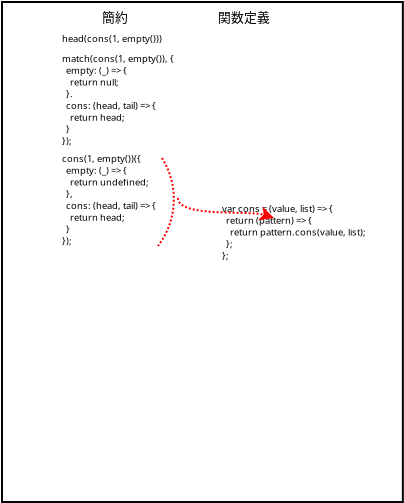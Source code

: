 <?xml version="1.0" encoding="UTF-8"?>
<dia:diagram xmlns:dia="http://www.lysator.liu.se/~alla/dia/">
  <dia:layer name="00" visible="false">
    <dia:object type="Standard - Box" version="0" id="O0">
      <dia:attribute name="obj_pos">
        <dia:point val="-5,-103"/>
      </dia:attribute>
      <dia:attribute name="obj_bb">
        <dia:rectangle val="-5.05,-103.05;15.093,-77.95"/>
      </dia:attribute>
      <dia:attribute name="elem_corner">
        <dia:point val="-5,-103"/>
      </dia:attribute>
      <dia:attribute name="elem_width">
        <dia:real val="20.043"/>
      </dia:attribute>
      <dia:attribute name="elem_height">
        <dia:real val="25"/>
      </dia:attribute>
      <dia:attribute name="show_background">
        <dia:boolean val="true"/>
      </dia:attribute>
    </dia:object>
    <dia:group>
      <dia:object type="Standard - Text" version="1" id="O1">
        <dia:attribute name="obj_pos">
          <dia:point val="0,-102"/>
        </dia:attribute>
        <dia:attribute name="obj_bb">
          <dia:rectangle val="0,-102.565;1.28,-101.922"/>
        </dia:attribute>
        <dia:attribute name="text">
          <dia:composite type="text">
            <dia:attribute name="string">
              <dia:string>#簡約#</dia:string>
            </dia:attribute>
            <dia:attribute name="font">
              <dia:font family="sans" style="0" name="Helvetica"/>
            </dia:attribute>
            <dia:attribute name="height">
              <dia:real val="0.8"/>
            </dia:attribute>
            <dia:attribute name="pos">
              <dia:point val="0,-102"/>
            </dia:attribute>
            <dia:attribute name="color">
              <dia:color val="#000000"/>
            </dia:attribute>
            <dia:attribute name="alignment">
              <dia:enum val="0"/>
            </dia:attribute>
          </dia:composite>
        </dia:attribute>
        <dia:attribute name="valign">
          <dia:enum val="3"/>
        </dia:attribute>
      </dia:object>
      <dia:object type="Standard - Text" version="1" id="O2">
        <dia:attribute name="obj_pos">
          <dia:point val="5.8,-102"/>
        </dia:attribute>
        <dia:attribute name="obj_bb">
          <dia:rectangle val="5.8,-102.565;8.36,-101.922"/>
        </dia:attribute>
        <dia:attribute name="text">
          <dia:composite type="text">
            <dia:attribute name="string">
              <dia:string>#関数定義#</dia:string>
            </dia:attribute>
            <dia:attribute name="font">
              <dia:font family="sans" style="0" name="Helvetica"/>
            </dia:attribute>
            <dia:attribute name="height">
              <dia:real val="0.8"/>
            </dia:attribute>
            <dia:attribute name="pos">
              <dia:point val="5.8,-102"/>
            </dia:attribute>
            <dia:attribute name="color">
              <dia:color val="#000000"/>
            </dia:attribute>
            <dia:attribute name="alignment">
              <dia:enum val="0"/>
            </dia:attribute>
          </dia:composite>
        </dia:attribute>
        <dia:attribute name="valign">
          <dia:enum val="3"/>
        </dia:attribute>
      </dia:object>
    </dia:group>
  </dia:layer>
  <dia:layer name="01" visible="false">
    <dia:object type="Standard - Box" version="0" id="O3">
      <dia:attribute name="obj_pos">
        <dia:point val="-5,-103"/>
      </dia:attribute>
      <dia:attribute name="obj_bb">
        <dia:rectangle val="-5.05,-103.05;15.093,-77.95"/>
      </dia:attribute>
      <dia:attribute name="elem_corner">
        <dia:point val="-5,-103"/>
      </dia:attribute>
      <dia:attribute name="elem_width">
        <dia:real val="20.043"/>
      </dia:attribute>
      <dia:attribute name="elem_height">
        <dia:real val="25"/>
      </dia:attribute>
      <dia:attribute name="border_width">
        <dia:real val="0.1"/>
      </dia:attribute>
      <dia:attribute name="show_background">
        <dia:boolean val="true"/>
      </dia:attribute>
    </dia:object>
    <dia:object type="Standard - Text" version="1" id="O4">
      <dia:attribute name="obj_pos">
        <dia:point val="-2,-101"/>
      </dia:attribute>
      <dia:attribute name="obj_bb">
        <dia:rectangle val="-2,-101.415;3.01,-100.943"/>
      </dia:attribute>
      <dia:attribute name="text">
        <dia:composite type="text">
          <dia:attribute name="string">
            <dia:string>#head(cons(1, empty()))#</dia:string>
          </dia:attribute>
          <dia:attribute name="font">
            <dia:font family="sans" style="0" name="Helvetica"/>
          </dia:attribute>
          <dia:attribute name="height">
            <dia:real val="0.588"/>
          </dia:attribute>
          <dia:attribute name="pos">
            <dia:point val="-2,-101"/>
          </dia:attribute>
          <dia:attribute name="color">
            <dia:color val="#000000"/>
          </dia:attribute>
          <dia:attribute name="alignment">
            <dia:enum val="0"/>
          </dia:attribute>
        </dia:composite>
      </dia:attribute>
      <dia:attribute name="valign">
        <dia:enum val="3"/>
      </dia:attribute>
    </dia:object>
    <dia:group>
      <dia:object type="Standard - Text" version="1" id="O5">
        <dia:attribute name="obj_pos">
          <dia:point val="0,-102"/>
        </dia:attribute>
        <dia:attribute name="obj_bb">
          <dia:rectangle val="0,-102.565;1.28,-101.922"/>
        </dia:attribute>
        <dia:attribute name="text">
          <dia:composite type="text">
            <dia:attribute name="string">
              <dia:string>#簡約#</dia:string>
            </dia:attribute>
            <dia:attribute name="font">
              <dia:font family="sans" style="0" name="Helvetica"/>
            </dia:attribute>
            <dia:attribute name="height">
              <dia:real val="0.8"/>
            </dia:attribute>
            <dia:attribute name="pos">
              <dia:point val="0,-102"/>
            </dia:attribute>
            <dia:attribute name="color">
              <dia:color val="#000000"/>
            </dia:attribute>
            <dia:attribute name="alignment">
              <dia:enum val="0"/>
            </dia:attribute>
          </dia:composite>
        </dia:attribute>
        <dia:attribute name="valign">
          <dia:enum val="3"/>
        </dia:attribute>
      </dia:object>
      <dia:object type="Standard - Text" version="1" id="O6">
        <dia:attribute name="obj_pos">
          <dia:point val="5.8,-102"/>
        </dia:attribute>
        <dia:attribute name="obj_bb">
          <dia:rectangle val="5.8,-102.565;8.36,-101.922"/>
        </dia:attribute>
        <dia:attribute name="text">
          <dia:composite type="text">
            <dia:attribute name="string">
              <dia:string>#関数定義#</dia:string>
            </dia:attribute>
            <dia:attribute name="font">
              <dia:font family="sans" style="0" name="Helvetica"/>
            </dia:attribute>
            <dia:attribute name="height">
              <dia:real val="0.8"/>
            </dia:attribute>
            <dia:attribute name="pos">
              <dia:point val="5.8,-102"/>
            </dia:attribute>
            <dia:attribute name="color">
              <dia:color val="#000000"/>
            </dia:attribute>
            <dia:attribute name="alignment">
              <dia:enum val="0"/>
            </dia:attribute>
          </dia:composite>
        </dia:attribute>
        <dia:attribute name="valign">
          <dia:enum val="3"/>
        </dia:attribute>
      </dia:object>
    </dia:group>
  </dia:layer>
  <dia:layer name="02" visible="false">
    <dia:object type="Standard - Box" version="0" id="O7">
      <dia:attribute name="obj_pos">
        <dia:point val="-5,-103"/>
      </dia:attribute>
      <dia:attribute name="obj_bb">
        <dia:rectangle val="-5.05,-103.05;15.093,-77.95"/>
      </dia:attribute>
      <dia:attribute name="elem_corner">
        <dia:point val="-5,-103"/>
      </dia:attribute>
      <dia:attribute name="elem_width">
        <dia:real val="20.043"/>
      </dia:attribute>
      <dia:attribute name="elem_height">
        <dia:real val="25"/>
      </dia:attribute>
      <dia:attribute name="border_width">
        <dia:real val="0.1"/>
      </dia:attribute>
      <dia:attribute name="show_background">
        <dia:boolean val="true"/>
      </dia:attribute>
    </dia:object>
    <dia:object type="Standard - Text" version="1" id="O8">
      <dia:attribute name="obj_pos">
        <dia:point val="-2,-101"/>
      </dia:attribute>
      <dia:attribute name="obj_bb">
        <dia:rectangle val="-2,-101.415;3.01,-100.943"/>
      </dia:attribute>
      <dia:attribute name="text">
        <dia:composite type="text">
          <dia:attribute name="string">
            <dia:string>#head(cons(1, empty()))#</dia:string>
          </dia:attribute>
          <dia:attribute name="font">
            <dia:font family="sans" style="0" name="Helvetica"/>
          </dia:attribute>
          <dia:attribute name="height">
            <dia:real val="0.588"/>
          </dia:attribute>
          <dia:attribute name="pos">
            <dia:point val="-2,-101"/>
          </dia:attribute>
          <dia:attribute name="color">
            <dia:color val="#000000"/>
          </dia:attribute>
          <dia:attribute name="alignment">
            <dia:enum val="0"/>
          </dia:attribute>
        </dia:composite>
      </dia:attribute>
      <dia:attribute name="valign">
        <dia:enum val="3"/>
      </dia:attribute>
    </dia:object>
    <dia:group>
      <dia:object type="Standard - Text" version="1" id="O9">
        <dia:attribute name="obj_pos">
          <dia:point val="0,-102"/>
        </dia:attribute>
        <dia:attribute name="obj_bb">
          <dia:rectangle val="0,-102.565;1.28,-101.922"/>
        </dia:attribute>
        <dia:attribute name="text">
          <dia:composite type="text">
            <dia:attribute name="string">
              <dia:string>#簡約#</dia:string>
            </dia:attribute>
            <dia:attribute name="font">
              <dia:font family="sans" style="0" name="Helvetica"/>
            </dia:attribute>
            <dia:attribute name="height">
              <dia:real val="0.8"/>
            </dia:attribute>
            <dia:attribute name="pos">
              <dia:point val="0,-102"/>
            </dia:attribute>
            <dia:attribute name="color">
              <dia:color val="#000000"/>
            </dia:attribute>
            <dia:attribute name="alignment">
              <dia:enum val="0"/>
            </dia:attribute>
          </dia:composite>
        </dia:attribute>
        <dia:attribute name="valign">
          <dia:enum val="3"/>
        </dia:attribute>
      </dia:object>
      <dia:object type="Standard - Text" version="1" id="O10">
        <dia:attribute name="obj_pos">
          <dia:point val="5.8,-102"/>
        </dia:attribute>
        <dia:attribute name="obj_bb">
          <dia:rectangle val="5.8,-102.565;8.36,-101.922"/>
        </dia:attribute>
        <dia:attribute name="text">
          <dia:composite type="text">
            <dia:attribute name="string">
              <dia:string>#関数定義#</dia:string>
            </dia:attribute>
            <dia:attribute name="font">
              <dia:font family="sans" style="0" name="Helvetica"/>
            </dia:attribute>
            <dia:attribute name="height">
              <dia:real val="0.8"/>
            </dia:attribute>
            <dia:attribute name="pos">
              <dia:point val="5.8,-102"/>
            </dia:attribute>
            <dia:attribute name="color">
              <dia:color val="#000000"/>
            </dia:attribute>
            <dia:attribute name="alignment">
              <dia:enum val="0"/>
            </dia:attribute>
          </dia:composite>
        </dia:attribute>
        <dia:attribute name="valign">
          <dia:enum val="3"/>
        </dia:attribute>
      </dia:object>
    </dia:group>
    <dia:object type="Standard - Text" version="1" id="O11">
      <dia:attribute name="obj_pos">
        <dia:point val="5.022,-90.5"/>
      </dia:attribute>
      <dia:attribute name="obj_bb">
        <dia:rectangle val="5.022,-91.065;5.022,-90.422"/>
      </dia:attribute>
      <dia:attribute name="text">
        <dia:composite type="text">
          <dia:attribute name="string">
            <dia:string>##</dia:string>
          </dia:attribute>
          <dia:attribute name="font">
            <dia:font family="sans" style="0" name="Helvetica"/>
          </dia:attribute>
          <dia:attribute name="height">
            <dia:real val="0.8"/>
          </dia:attribute>
          <dia:attribute name="pos">
            <dia:point val="5.022,-90.5"/>
          </dia:attribute>
          <dia:attribute name="color">
            <dia:color val="#000000"/>
          </dia:attribute>
          <dia:attribute name="alignment">
            <dia:enum val="0"/>
          </dia:attribute>
        </dia:composite>
      </dia:attribute>
      <dia:attribute name="valign">
        <dia:enum val="3"/>
      </dia:attribute>
      <dia:connections>
        <dia:connection handle="0" to="O7" connection="8"/>
      </dia:connections>
    </dia:object>
    <dia:object type="Standard - Text" version="1" id="O12">
      <dia:attribute name="obj_pos">
        <dia:point val="6,-95"/>
      </dia:attribute>
      <dia:attribute name="obj_bb">
        <dia:rectangle val="6,-95.415;11.188,-89.647"/>
      </dia:attribute>
      <dia:attribute name="text">
        <dia:composite type="text">
          <dia:attribute name="string">
            <dia:string>#var head = (alist) =&gt; {
  return match(alist, {
    empty: (_) =&gt; {
      return null;
    }.
    cons: (head, tail) =&gt; {
      return head;
    }
  });
};#</dia:string>
          </dia:attribute>
          <dia:attribute name="font">
            <dia:font family="sans" style="0" name="Helvetica"/>
          </dia:attribute>
          <dia:attribute name="height">
            <dia:real val="0.588"/>
          </dia:attribute>
          <dia:attribute name="pos">
            <dia:point val="6,-95"/>
          </dia:attribute>
          <dia:attribute name="color">
            <dia:color val="#000000"/>
          </dia:attribute>
          <dia:attribute name="alignment">
            <dia:enum val="0"/>
          </dia:attribute>
        </dia:composite>
      </dia:attribute>
      <dia:attribute name="valign">
        <dia:enum val="3"/>
      </dia:attribute>
    </dia:object>
  </dia:layer>
  <dia:layer name="03" visible="false">
    <dia:object type="Standard - Box" version="0" id="O13">
      <dia:attribute name="obj_pos">
        <dia:point val="-5,-103"/>
      </dia:attribute>
      <dia:attribute name="obj_bb">
        <dia:rectangle val="-5.05,-103.05;15.093,-77.95"/>
      </dia:attribute>
      <dia:attribute name="elem_corner">
        <dia:point val="-5,-103"/>
      </dia:attribute>
      <dia:attribute name="elem_width">
        <dia:real val="20.043"/>
      </dia:attribute>
      <dia:attribute name="elem_height">
        <dia:real val="25"/>
      </dia:attribute>
      <dia:attribute name="border_width">
        <dia:real val="0.1"/>
      </dia:attribute>
      <dia:attribute name="show_background">
        <dia:boolean val="true"/>
      </dia:attribute>
    </dia:object>
    <dia:object type="Standard - Text" version="1" id="O14">
      <dia:attribute name="obj_pos">
        <dia:point val="-2,-101"/>
      </dia:attribute>
      <dia:attribute name="obj_bb">
        <dia:rectangle val="-2,-101.415;3.01,-100.943"/>
      </dia:attribute>
      <dia:attribute name="text">
        <dia:composite type="text">
          <dia:attribute name="string">
            <dia:string>#head(cons(1, empty()))#</dia:string>
          </dia:attribute>
          <dia:attribute name="font">
            <dia:font family="sans" style="0" name="Helvetica"/>
          </dia:attribute>
          <dia:attribute name="height">
            <dia:real val="0.588"/>
          </dia:attribute>
          <dia:attribute name="pos">
            <dia:point val="-2,-101"/>
          </dia:attribute>
          <dia:attribute name="color">
            <dia:color val="#000000"/>
          </dia:attribute>
          <dia:attribute name="alignment">
            <dia:enum val="0"/>
          </dia:attribute>
        </dia:composite>
      </dia:attribute>
      <dia:attribute name="valign">
        <dia:enum val="3"/>
      </dia:attribute>
    </dia:object>
    <dia:group>
      <dia:object type="Standard - Text" version="1" id="O15">
        <dia:attribute name="obj_pos">
          <dia:point val="0,-102"/>
        </dia:attribute>
        <dia:attribute name="obj_bb">
          <dia:rectangle val="0,-102.565;1.28,-101.922"/>
        </dia:attribute>
        <dia:attribute name="text">
          <dia:composite type="text">
            <dia:attribute name="string">
              <dia:string>#簡約#</dia:string>
            </dia:attribute>
            <dia:attribute name="font">
              <dia:font family="sans" style="0" name="Helvetica"/>
            </dia:attribute>
            <dia:attribute name="height">
              <dia:real val="0.8"/>
            </dia:attribute>
            <dia:attribute name="pos">
              <dia:point val="0,-102"/>
            </dia:attribute>
            <dia:attribute name="color">
              <dia:color val="#000000"/>
            </dia:attribute>
            <dia:attribute name="alignment">
              <dia:enum val="0"/>
            </dia:attribute>
          </dia:composite>
        </dia:attribute>
        <dia:attribute name="valign">
          <dia:enum val="3"/>
        </dia:attribute>
      </dia:object>
      <dia:object type="Standard - Text" version="1" id="O16">
        <dia:attribute name="obj_pos">
          <dia:point val="5.8,-102"/>
        </dia:attribute>
        <dia:attribute name="obj_bb">
          <dia:rectangle val="5.8,-102.565;8.36,-101.922"/>
        </dia:attribute>
        <dia:attribute name="text">
          <dia:composite type="text">
            <dia:attribute name="string">
              <dia:string>#関数定義#</dia:string>
            </dia:attribute>
            <dia:attribute name="font">
              <dia:font family="sans" style="0" name="Helvetica"/>
            </dia:attribute>
            <dia:attribute name="height">
              <dia:real val="0.8"/>
            </dia:attribute>
            <dia:attribute name="pos">
              <dia:point val="5.8,-102"/>
            </dia:attribute>
            <dia:attribute name="color">
              <dia:color val="#000000"/>
            </dia:attribute>
            <dia:attribute name="alignment">
              <dia:enum val="0"/>
            </dia:attribute>
          </dia:composite>
        </dia:attribute>
        <dia:attribute name="valign">
          <dia:enum val="3"/>
        </dia:attribute>
      </dia:object>
    </dia:group>
    <dia:object type="Standard - Text" version="1" id="O17">
      <dia:attribute name="obj_pos">
        <dia:point val="5.022,-90.5"/>
      </dia:attribute>
      <dia:attribute name="obj_bb">
        <dia:rectangle val="5.022,-91.065;5.022,-90.422"/>
      </dia:attribute>
      <dia:attribute name="text">
        <dia:composite type="text">
          <dia:attribute name="string">
            <dia:string>##</dia:string>
          </dia:attribute>
          <dia:attribute name="font">
            <dia:font family="sans" style="0" name="Helvetica"/>
          </dia:attribute>
          <dia:attribute name="height">
            <dia:real val="0.8"/>
          </dia:attribute>
          <dia:attribute name="pos">
            <dia:point val="5.022,-90.5"/>
          </dia:attribute>
          <dia:attribute name="color">
            <dia:color val="#000000"/>
          </dia:attribute>
          <dia:attribute name="alignment">
            <dia:enum val="0"/>
          </dia:attribute>
        </dia:composite>
      </dia:attribute>
      <dia:attribute name="valign">
        <dia:enum val="3"/>
      </dia:attribute>
      <dia:connections>
        <dia:connection handle="0" to="O13" connection="8"/>
      </dia:connections>
    </dia:object>
    <dia:object type="Standard - Text" version="1" id="O18">
      <dia:attribute name="obj_pos">
        <dia:point val="6,-95"/>
      </dia:attribute>
      <dia:attribute name="obj_bb">
        <dia:rectangle val="6,-95.415;11.188,-89.647"/>
      </dia:attribute>
      <dia:attribute name="text">
        <dia:composite type="text">
          <dia:attribute name="string">
            <dia:string>#var head = (alist) =&gt; {
  return match(alist, {
    empty: (_) =&gt; {
      return null;
    }.
    cons: (head, tail) =&gt; {
      return head;
    }
  });
};#</dia:string>
          </dia:attribute>
          <dia:attribute name="font">
            <dia:font family="sans" style="0" name="Helvetica"/>
          </dia:attribute>
          <dia:attribute name="height">
            <dia:real val="0.588"/>
          </dia:attribute>
          <dia:attribute name="pos">
            <dia:point val="6,-95"/>
          </dia:attribute>
          <dia:attribute name="color">
            <dia:color val="#000000"/>
          </dia:attribute>
          <dia:attribute name="alignment">
            <dia:enum val="0"/>
          </dia:attribute>
        </dia:composite>
      </dia:attribute>
      <dia:attribute name="valign">
        <dia:enum val="3"/>
      </dia:attribute>
    </dia:object>
    <dia:object type="Standard - Line" version="0" id="O19">
      <dia:attribute name="obj_pos">
        <dia:point val="-0.5,-100.5"/>
      </dia:attribute>
      <dia:attribute name="obj_bb">
        <dia:rectangle val="-0.55,-100.55;3.05,-100.45"/>
      </dia:attribute>
      <dia:attribute name="conn_endpoints">
        <dia:point val="-0.5,-100.5"/>
        <dia:point val="3,-100.5"/>
      </dia:attribute>
      <dia:attribute name="numcp">
        <dia:int val="1"/>
      </dia:attribute>
      <dia:attribute name="line_color">
        <dia:color val="#ff0000"/>
      </dia:attribute>
      <dia:attribute name="line_style">
        <dia:enum val="4"/>
      </dia:attribute>
    </dia:object>
  </dia:layer>
  <dia:layer name="04" visible="false">
    <dia:object type="Standard - Box" version="0" id="O20">
      <dia:attribute name="obj_pos">
        <dia:point val="-5,-103"/>
      </dia:attribute>
      <dia:attribute name="obj_bb">
        <dia:rectangle val="-5.05,-103.05;15.093,-77.95"/>
      </dia:attribute>
      <dia:attribute name="elem_corner">
        <dia:point val="-5,-103"/>
      </dia:attribute>
      <dia:attribute name="elem_width">
        <dia:real val="20.043"/>
      </dia:attribute>
      <dia:attribute name="elem_height">
        <dia:real val="25"/>
      </dia:attribute>
      <dia:attribute name="border_width">
        <dia:real val="0.1"/>
      </dia:attribute>
      <dia:attribute name="show_background">
        <dia:boolean val="true"/>
      </dia:attribute>
    </dia:object>
    <dia:object type="Standard - Text" version="1" id="O21">
      <dia:attribute name="obj_pos">
        <dia:point val="-2,-101"/>
      </dia:attribute>
      <dia:attribute name="obj_bb">
        <dia:rectangle val="-2,-101.415;3.01,-100.943"/>
      </dia:attribute>
      <dia:attribute name="text">
        <dia:composite type="text">
          <dia:attribute name="string">
            <dia:string>#head(cons(1, empty()))#</dia:string>
          </dia:attribute>
          <dia:attribute name="font">
            <dia:font family="sans" style="0" name="Helvetica"/>
          </dia:attribute>
          <dia:attribute name="height">
            <dia:real val="0.588"/>
          </dia:attribute>
          <dia:attribute name="pos">
            <dia:point val="-2,-101"/>
          </dia:attribute>
          <dia:attribute name="color">
            <dia:color val="#000000"/>
          </dia:attribute>
          <dia:attribute name="alignment">
            <dia:enum val="0"/>
          </dia:attribute>
        </dia:composite>
      </dia:attribute>
      <dia:attribute name="valign">
        <dia:enum val="3"/>
      </dia:attribute>
    </dia:object>
    <dia:group>
      <dia:object type="Standard - Text" version="1" id="O22">
        <dia:attribute name="obj_pos">
          <dia:point val="0,-102"/>
        </dia:attribute>
        <dia:attribute name="obj_bb">
          <dia:rectangle val="0,-102.565;1.28,-101.922"/>
        </dia:attribute>
        <dia:attribute name="text">
          <dia:composite type="text">
            <dia:attribute name="string">
              <dia:string>#簡約#</dia:string>
            </dia:attribute>
            <dia:attribute name="font">
              <dia:font family="sans" style="0" name="Helvetica"/>
            </dia:attribute>
            <dia:attribute name="height">
              <dia:real val="0.8"/>
            </dia:attribute>
            <dia:attribute name="pos">
              <dia:point val="0,-102"/>
            </dia:attribute>
            <dia:attribute name="color">
              <dia:color val="#000000"/>
            </dia:attribute>
            <dia:attribute name="alignment">
              <dia:enum val="0"/>
            </dia:attribute>
          </dia:composite>
        </dia:attribute>
        <dia:attribute name="valign">
          <dia:enum val="3"/>
        </dia:attribute>
      </dia:object>
      <dia:object type="Standard - Text" version="1" id="O23">
        <dia:attribute name="obj_pos">
          <dia:point val="5.8,-102"/>
        </dia:attribute>
        <dia:attribute name="obj_bb">
          <dia:rectangle val="5.8,-102.565;8.36,-101.922"/>
        </dia:attribute>
        <dia:attribute name="text">
          <dia:composite type="text">
            <dia:attribute name="string">
              <dia:string>#関数定義#</dia:string>
            </dia:attribute>
            <dia:attribute name="font">
              <dia:font family="sans" style="0" name="Helvetica"/>
            </dia:attribute>
            <dia:attribute name="height">
              <dia:real val="0.8"/>
            </dia:attribute>
            <dia:attribute name="pos">
              <dia:point val="5.8,-102"/>
            </dia:attribute>
            <dia:attribute name="color">
              <dia:color val="#000000"/>
            </dia:attribute>
            <dia:attribute name="alignment">
              <dia:enum val="0"/>
            </dia:attribute>
          </dia:composite>
        </dia:attribute>
        <dia:attribute name="valign">
          <dia:enum val="3"/>
        </dia:attribute>
      </dia:object>
    </dia:group>
    <dia:object type="Standard - Text" version="1" id="O24">
      <dia:attribute name="obj_pos">
        <dia:point val="5.022,-90.5"/>
      </dia:attribute>
      <dia:attribute name="obj_bb">
        <dia:rectangle val="5.022,-91.065;5.022,-90.422"/>
      </dia:attribute>
      <dia:attribute name="text">
        <dia:composite type="text">
          <dia:attribute name="string">
            <dia:string>##</dia:string>
          </dia:attribute>
          <dia:attribute name="font">
            <dia:font family="sans" style="0" name="Helvetica"/>
          </dia:attribute>
          <dia:attribute name="height">
            <dia:real val="0.8"/>
          </dia:attribute>
          <dia:attribute name="pos">
            <dia:point val="5.022,-90.5"/>
          </dia:attribute>
          <dia:attribute name="color">
            <dia:color val="#000000"/>
          </dia:attribute>
          <dia:attribute name="alignment">
            <dia:enum val="0"/>
          </dia:attribute>
        </dia:composite>
      </dia:attribute>
      <dia:attribute name="valign">
        <dia:enum val="3"/>
      </dia:attribute>
      <dia:connections>
        <dia:connection handle="0" to="O20" connection="8"/>
      </dia:connections>
    </dia:object>
    <dia:object type="Standard - Text" version="1" id="O25">
      <dia:attribute name="obj_pos">
        <dia:point val="6,-95"/>
      </dia:attribute>
      <dia:attribute name="obj_bb">
        <dia:rectangle val="6,-95.415;11.188,-89.647"/>
      </dia:attribute>
      <dia:attribute name="text">
        <dia:composite type="text">
          <dia:attribute name="string">
            <dia:string>#var head = (alist) =&gt; {
  return match(alist, {
    empty: (_) =&gt; {
      return null;
    }.
    cons: (head, tail) =&gt; {
      return head;
    }
  });
};#</dia:string>
          </dia:attribute>
          <dia:attribute name="font">
            <dia:font family="sans" style="0" name="Helvetica"/>
          </dia:attribute>
          <dia:attribute name="height">
            <dia:real val="0.588"/>
          </dia:attribute>
          <dia:attribute name="pos">
            <dia:point val="6,-95"/>
          </dia:attribute>
          <dia:attribute name="color">
            <dia:color val="#000000"/>
          </dia:attribute>
          <dia:attribute name="alignment">
            <dia:enum val="0"/>
          </dia:attribute>
        </dia:composite>
      </dia:attribute>
      <dia:attribute name="valign">
        <dia:enum val="3"/>
      </dia:attribute>
    </dia:object>
    <dia:object type="Standard - Line" version="0" id="O26">
      <dia:attribute name="obj_pos">
        <dia:point val="-0.5,-100.5"/>
      </dia:attribute>
      <dia:attribute name="obj_bb">
        <dia:rectangle val="-0.55,-100.55;3.05,-100.45"/>
      </dia:attribute>
      <dia:attribute name="conn_endpoints">
        <dia:point val="-0.5,-100.5"/>
        <dia:point val="3,-100.5"/>
      </dia:attribute>
      <dia:attribute name="numcp">
        <dia:int val="1"/>
      </dia:attribute>
      <dia:attribute name="line_color">
        <dia:color val="#ff0000"/>
      </dia:attribute>
      <dia:attribute name="line_style">
        <dia:enum val="4"/>
      </dia:attribute>
    </dia:object>
    <dia:object type="Standard - BezierLine" version="0" id="O27">
      <dia:attribute name="obj_pos">
        <dia:point val="1,-100"/>
      </dia:attribute>
      <dia:attribute name="obj_bb">
        <dia:rectangle val="0.95,-100.05;9.362,-96"/>
      </dia:attribute>
      <dia:attribute name="bez_points">
        <dia:point val="1,-100"/>
        <dia:point val="1,-96"/>
        <dia:point val="9,-98"/>
        <dia:point val="9,-96"/>
      </dia:attribute>
      <dia:attribute name="corner_types">
        <dia:enum val="0"/>
        <dia:enum val="0"/>
      </dia:attribute>
      <dia:attribute name="line_color">
        <dia:color val="#ff0000"/>
      </dia:attribute>
      <dia:attribute name="line_style">
        <dia:enum val="4"/>
      </dia:attribute>
      <dia:attribute name="end_arrow">
        <dia:enum val="22"/>
      </dia:attribute>
      <dia:attribute name="end_arrow_length">
        <dia:real val="0.5"/>
      </dia:attribute>
      <dia:attribute name="end_arrow_width">
        <dia:real val="0.5"/>
      </dia:attribute>
    </dia:object>
  </dia:layer>
  <dia:layer name="05" visible="false">
    <dia:object type="Standard - Box" version="0" id="O28">
      <dia:attribute name="obj_pos">
        <dia:point val="-5,-103"/>
      </dia:attribute>
      <dia:attribute name="obj_bb">
        <dia:rectangle val="-5.05,-103.05;15.093,-77.95"/>
      </dia:attribute>
      <dia:attribute name="elem_corner">
        <dia:point val="-5,-103"/>
      </dia:attribute>
      <dia:attribute name="elem_width">
        <dia:real val="20.043"/>
      </dia:attribute>
      <dia:attribute name="elem_height">
        <dia:real val="25"/>
      </dia:attribute>
      <dia:attribute name="border_width">
        <dia:real val="0.1"/>
      </dia:attribute>
      <dia:attribute name="show_background">
        <dia:boolean val="true"/>
      </dia:attribute>
    </dia:object>
    <dia:object type="Standard - Text" version="1" id="O29">
      <dia:attribute name="obj_pos">
        <dia:point val="-2,-101"/>
      </dia:attribute>
      <dia:attribute name="obj_bb">
        <dia:rectangle val="-2,-101.415;3.01,-100.943"/>
      </dia:attribute>
      <dia:attribute name="text">
        <dia:composite type="text">
          <dia:attribute name="string">
            <dia:string>#head(cons(1, empty()))#</dia:string>
          </dia:attribute>
          <dia:attribute name="font">
            <dia:font family="sans" style="0" name="Helvetica"/>
          </dia:attribute>
          <dia:attribute name="height">
            <dia:real val="0.588"/>
          </dia:attribute>
          <dia:attribute name="pos">
            <dia:point val="-2,-101"/>
          </dia:attribute>
          <dia:attribute name="color">
            <dia:color val="#000000"/>
          </dia:attribute>
          <dia:attribute name="alignment">
            <dia:enum val="0"/>
          </dia:attribute>
        </dia:composite>
      </dia:attribute>
      <dia:attribute name="valign">
        <dia:enum val="3"/>
      </dia:attribute>
    </dia:object>
    <dia:group>
      <dia:object type="Standard - Text" version="1" id="O30">
        <dia:attribute name="obj_pos">
          <dia:point val="0,-102"/>
        </dia:attribute>
        <dia:attribute name="obj_bb">
          <dia:rectangle val="0,-102.565;1.28,-101.922"/>
        </dia:attribute>
        <dia:attribute name="text">
          <dia:composite type="text">
            <dia:attribute name="string">
              <dia:string>#簡約#</dia:string>
            </dia:attribute>
            <dia:attribute name="font">
              <dia:font family="sans" style="0" name="Helvetica"/>
            </dia:attribute>
            <dia:attribute name="height">
              <dia:real val="0.8"/>
            </dia:attribute>
            <dia:attribute name="pos">
              <dia:point val="0,-102"/>
            </dia:attribute>
            <dia:attribute name="color">
              <dia:color val="#000000"/>
            </dia:attribute>
            <dia:attribute name="alignment">
              <dia:enum val="0"/>
            </dia:attribute>
          </dia:composite>
        </dia:attribute>
        <dia:attribute name="valign">
          <dia:enum val="3"/>
        </dia:attribute>
      </dia:object>
      <dia:object type="Standard - Text" version="1" id="O31">
        <dia:attribute name="obj_pos">
          <dia:point val="5.8,-102"/>
        </dia:attribute>
        <dia:attribute name="obj_bb">
          <dia:rectangle val="5.8,-102.565;8.36,-101.922"/>
        </dia:attribute>
        <dia:attribute name="text">
          <dia:composite type="text">
            <dia:attribute name="string">
              <dia:string>#関数定義#</dia:string>
            </dia:attribute>
            <dia:attribute name="font">
              <dia:font family="sans" style="0" name="Helvetica"/>
            </dia:attribute>
            <dia:attribute name="height">
              <dia:real val="0.8"/>
            </dia:attribute>
            <dia:attribute name="pos">
              <dia:point val="5.8,-102"/>
            </dia:attribute>
            <dia:attribute name="color">
              <dia:color val="#000000"/>
            </dia:attribute>
            <dia:attribute name="alignment">
              <dia:enum val="0"/>
            </dia:attribute>
          </dia:composite>
        </dia:attribute>
        <dia:attribute name="valign">
          <dia:enum val="3"/>
        </dia:attribute>
      </dia:object>
    </dia:group>
    <dia:object type="Standard - Text" version="1" id="O32">
      <dia:attribute name="obj_pos">
        <dia:point val="5.022,-90.5"/>
      </dia:attribute>
      <dia:attribute name="obj_bb">
        <dia:rectangle val="5.022,-91.065;5.022,-90.422"/>
      </dia:attribute>
      <dia:attribute name="text">
        <dia:composite type="text">
          <dia:attribute name="string">
            <dia:string>##</dia:string>
          </dia:attribute>
          <dia:attribute name="font">
            <dia:font family="sans" style="0" name="Helvetica"/>
          </dia:attribute>
          <dia:attribute name="height">
            <dia:real val="0.8"/>
          </dia:attribute>
          <dia:attribute name="pos">
            <dia:point val="5.022,-90.5"/>
          </dia:attribute>
          <dia:attribute name="color">
            <dia:color val="#000000"/>
          </dia:attribute>
          <dia:attribute name="alignment">
            <dia:enum val="0"/>
          </dia:attribute>
        </dia:composite>
      </dia:attribute>
      <dia:attribute name="valign">
        <dia:enum val="3"/>
      </dia:attribute>
      <dia:connections>
        <dia:connection handle="0" to="O28" connection="8"/>
      </dia:connections>
    </dia:object>
    <dia:object type="Standard - Text" version="1" id="O33">
      <dia:attribute name="obj_pos">
        <dia:point val="6,-95"/>
      </dia:attribute>
      <dia:attribute name="obj_bb">
        <dia:rectangle val="6,-95.415;13.002,-90.235"/>
      </dia:attribute>
      <dia:attribute name="text">
        <dia:composite type="text">
          <dia:attribute name="string">
            <dia:string>#return match(cons(1, empty()), {
  empty: (_) =&gt; {
    return null;
  }.
  cons: (head, tail) =&gt; {
    return head;
  }
});
#</dia:string>
          </dia:attribute>
          <dia:attribute name="font">
            <dia:font family="sans" style="0" name="Helvetica"/>
          </dia:attribute>
          <dia:attribute name="height">
            <dia:real val="0.588"/>
          </dia:attribute>
          <dia:attribute name="pos">
            <dia:point val="6,-95"/>
          </dia:attribute>
          <dia:attribute name="color">
            <dia:color val="#000000"/>
          </dia:attribute>
          <dia:attribute name="alignment">
            <dia:enum val="0"/>
          </dia:attribute>
        </dia:composite>
      </dia:attribute>
      <dia:attribute name="valign">
        <dia:enum val="3"/>
      </dia:attribute>
    </dia:object>
    <dia:object type="Standard - Line" version="0" id="O34">
      <dia:attribute name="obj_pos">
        <dia:point val="-0.5,-100.5"/>
      </dia:attribute>
      <dia:attribute name="obj_bb">
        <dia:rectangle val="-0.55,-100.55;3.05,-100.45"/>
      </dia:attribute>
      <dia:attribute name="conn_endpoints">
        <dia:point val="-0.5,-100.5"/>
        <dia:point val="3,-100.5"/>
      </dia:attribute>
      <dia:attribute name="numcp">
        <dia:int val="1"/>
      </dia:attribute>
      <dia:attribute name="line_color">
        <dia:color val="#ff0000"/>
      </dia:attribute>
      <dia:attribute name="line_style">
        <dia:enum val="4"/>
      </dia:attribute>
    </dia:object>
    <dia:object type="Standard - BezierLine" version="0" id="O35">
      <dia:attribute name="obj_pos">
        <dia:point val="1,-100"/>
      </dia:attribute>
      <dia:attribute name="obj_bb">
        <dia:rectangle val="0.95,-100.05;10.386,-96.105"/>
      </dia:attribute>
      <dia:attribute name="bez_points">
        <dia:point val="1,-100"/>
        <dia:point val="1,-96"/>
        <dia:point val="10.024,-98.105"/>
        <dia:point val="10.024,-96.105"/>
      </dia:attribute>
      <dia:attribute name="corner_types">
        <dia:enum val="0"/>
        <dia:enum val="0"/>
      </dia:attribute>
      <dia:attribute name="line_color">
        <dia:color val="#ff0000"/>
      </dia:attribute>
      <dia:attribute name="line_style">
        <dia:enum val="4"/>
      </dia:attribute>
      <dia:attribute name="end_arrow">
        <dia:enum val="22"/>
      </dia:attribute>
      <dia:attribute name="end_arrow_length">
        <dia:real val="0.5"/>
      </dia:attribute>
      <dia:attribute name="end_arrow_width">
        <dia:real val="0.5"/>
      </dia:attribute>
    </dia:object>
  </dia:layer>
  <dia:layer name="06" visible="false">
    <dia:object type="Standard - Box" version="0" id="O36">
      <dia:attribute name="obj_pos">
        <dia:point val="-5,-103"/>
      </dia:attribute>
      <dia:attribute name="obj_bb">
        <dia:rectangle val="-5.05,-103.05;15.093,-77.95"/>
      </dia:attribute>
      <dia:attribute name="elem_corner">
        <dia:point val="-5,-103"/>
      </dia:attribute>
      <dia:attribute name="elem_width">
        <dia:real val="20.043"/>
      </dia:attribute>
      <dia:attribute name="elem_height">
        <dia:real val="25"/>
      </dia:attribute>
      <dia:attribute name="border_width">
        <dia:real val="0.1"/>
      </dia:attribute>
      <dia:attribute name="show_background">
        <dia:boolean val="true"/>
      </dia:attribute>
    </dia:object>
    <dia:object type="Standard - Text" version="1" id="O37">
      <dia:attribute name="obj_pos">
        <dia:point val="-2,-101"/>
      </dia:attribute>
      <dia:attribute name="obj_bb">
        <dia:rectangle val="-2,-101.415;3.01,-100.943"/>
      </dia:attribute>
      <dia:attribute name="text">
        <dia:composite type="text">
          <dia:attribute name="string">
            <dia:string>#head(cons(1, empty()))#</dia:string>
          </dia:attribute>
          <dia:attribute name="font">
            <dia:font family="sans" style="0" name="Helvetica"/>
          </dia:attribute>
          <dia:attribute name="height">
            <dia:real val="0.588"/>
          </dia:attribute>
          <dia:attribute name="pos">
            <dia:point val="-2,-101"/>
          </dia:attribute>
          <dia:attribute name="color">
            <dia:color val="#000000"/>
          </dia:attribute>
          <dia:attribute name="alignment">
            <dia:enum val="0"/>
          </dia:attribute>
        </dia:composite>
      </dia:attribute>
      <dia:attribute name="valign">
        <dia:enum val="3"/>
      </dia:attribute>
    </dia:object>
    <dia:group>
      <dia:object type="Standard - Text" version="1" id="O38">
        <dia:attribute name="obj_pos">
          <dia:point val="0,-102"/>
        </dia:attribute>
        <dia:attribute name="obj_bb">
          <dia:rectangle val="0,-102.565;1.28,-101.922"/>
        </dia:attribute>
        <dia:attribute name="text">
          <dia:composite type="text">
            <dia:attribute name="string">
              <dia:string>#簡約#</dia:string>
            </dia:attribute>
            <dia:attribute name="font">
              <dia:font family="sans" style="0" name="Helvetica"/>
            </dia:attribute>
            <dia:attribute name="height">
              <dia:real val="0.8"/>
            </dia:attribute>
            <dia:attribute name="pos">
              <dia:point val="0,-102"/>
            </dia:attribute>
            <dia:attribute name="color">
              <dia:color val="#000000"/>
            </dia:attribute>
            <dia:attribute name="alignment">
              <dia:enum val="0"/>
            </dia:attribute>
          </dia:composite>
        </dia:attribute>
        <dia:attribute name="valign">
          <dia:enum val="3"/>
        </dia:attribute>
      </dia:object>
      <dia:object type="Standard - Text" version="1" id="O39">
        <dia:attribute name="obj_pos">
          <dia:point val="5.8,-102"/>
        </dia:attribute>
        <dia:attribute name="obj_bb">
          <dia:rectangle val="5.8,-102.565;8.36,-101.922"/>
        </dia:attribute>
        <dia:attribute name="text">
          <dia:composite type="text">
            <dia:attribute name="string">
              <dia:string>#関数定義#</dia:string>
            </dia:attribute>
            <dia:attribute name="font">
              <dia:font family="sans" style="0" name="Helvetica"/>
            </dia:attribute>
            <dia:attribute name="height">
              <dia:real val="0.8"/>
            </dia:attribute>
            <dia:attribute name="pos">
              <dia:point val="5.8,-102"/>
            </dia:attribute>
            <dia:attribute name="color">
              <dia:color val="#000000"/>
            </dia:attribute>
            <dia:attribute name="alignment">
              <dia:enum val="0"/>
            </dia:attribute>
          </dia:composite>
        </dia:attribute>
        <dia:attribute name="valign">
          <dia:enum val="3"/>
        </dia:attribute>
      </dia:object>
    </dia:group>
    <dia:object type="Standard - Text" version="1" id="O40">
      <dia:attribute name="obj_pos">
        <dia:point val="5.022,-90.5"/>
      </dia:attribute>
      <dia:attribute name="obj_bb">
        <dia:rectangle val="5.022,-91.065;5.022,-90.422"/>
      </dia:attribute>
      <dia:attribute name="text">
        <dia:composite type="text">
          <dia:attribute name="string">
            <dia:string>##</dia:string>
          </dia:attribute>
          <dia:attribute name="font">
            <dia:font family="sans" style="0" name="Helvetica"/>
          </dia:attribute>
          <dia:attribute name="height">
            <dia:real val="0.8"/>
          </dia:attribute>
          <dia:attribute name="pos">
            <dia:point val="5.022,-90.5"/>
          </dia:attribute>
          <dia:attribute name="color">
            <dia:color val="#000000"/>
          </dia:attribute>
          <dia:attribute name="alignment">
            <dia:enum val="0"/>
          </dia:attribute>
        </dia:composite>
      </dia:attribute>
      <dia:attribute name="valign">
        <dia:enum val="3"/>
      </dia:attribute>
      <dia:connections>
        <dia:connection handle="0" to="O36" connection="8"/>
      </dia:connections>
    </dia:object>
    <dia:object type="Standard - Text" version="1" id="O41">
      <dia:attribute name="obj_pos">
        <dia:point val="6,-95"/>
      </dia:attribute>
      <dia:attribute name="obj_bb">
        <dia:rectangle val="6,-95.415;13.002,-90.235"/>
      </dia:attribute>
      <dia:attribute name="text">
        <dia:composite type="text">
          <dia:attribute name="string">
            <dia:string>#return match(cons(1, empty()), {
  empty: (_) =&gt; {
    return null;
  }.
  cons: (head, tail) =&gt; {
    return head;
  }
});
#</dia:string>
          </dia:attribute>
          <dia:attribute name="font">
            <dia:font family="sans" style="0" name="Helvetica"/>
          </dia:attribute>
          <dia:attribute name="height">
            <dia:real val="0.588"/>
          </dia:attribute>
          <dia:attribute name="pos">
            <dia:point val="6,-95"/>
          </dia:attribute>
          <dia:attribute name="color">
            <dia:color val="#000000"/>
          </dia:attribute>
          <dia:attribute name="alignment">
            <dia:enum val="0"/>
          </dia:attribute>
        </dia:composite>
      </dia:attribute>
      <dia:attribute name="valign">
        <dia:enum val="3"/>
      </dia:attribute>
    </dia:object>
    <dia:object type="Standard - BezierLine" version="0" id="O42">
      <dia:attribute name="obj_pos">
        <dia:point val="5,-95"/>
      </dia:attribute>
      <dia:attribute name="obj_bb">
        <dia:rectangle val="3,-100.362;5.05,-94.95"/>
      </dia:attribute>
      <dia:attribute name="bez_points">
        <dia:point val="5,-95"/>
        <dia:point val="4.004,-95"/>
        <dia:point val="3.996,-100"/>
        <dia:point val="3,-100"/>
      </dia:attribute>
      <dia:attribute name="corner_types">
        <dia:enum val="0"/>
        <dia:enum val="0"/>
      </dia:attribute>
      <dia:attribute name="line_color">
        <dia:color val="#00ff00"/>
      </dia:attribute>
      <dia:attribute name="end_arrow">
        <dia:enum val="22"/>
      </dia:attribute>
      <dia:attribute name="end_arrow_length">
        <dia:real val="0.5"/>
      </dia:attribute>
      <dia:attribute name="end_arrow_width">
        <dia:real val="0.5"/>
      </dia:attribute>
    </dia:object>
  </dia:layer>
  <dia:layer name="07" visible="false">
    <dia:object type="Standard - Line" version="0" id="O43">
      <dia:attribute name="obj_pos">
        <dia:point val="0.5,-100.5"/>
      </dia:attribute>
      <dia:attribute name="obj_bb">
        <dia:rectangle val="0.45,-100.55;4.05,-100.45"/>
      </dia:attribute>
      <dia:attribute name="conn_endpoints">
        <dia:point val="0.5,-100.5"/>
        <dia:point val="4,-100.5"/>
      </dia:attribute>
      <dia:attribute name="numcp">
        <dia:int val="1"/>
      </dia:attribute>
      <dia:attribute name="line_color">
        <dia:color val="#ff0000"/>
      </dia:attribute>
      <dia:attribute name="line_style">
        <dia:enum val="4"/>
      </dia:attribute>
    </dia:object>
    <dia:object type="Standard - Box" version="0" id="O44">
      <dia:attribute name="obj_pos">
        <dia:point val="-5,-103"/>
      </dia:attribute>
      <dia:attribute name="obj_bb">
        <dia:rectangle val="-5.05,-103.05;15.093,-77.95"/>
      </dia:attribute>
      <dia:attribute name="elem_corner">
        <dia:point val="-5,-103"/>
      </dia:attribute>
      <dia:attribute name="elem_width">
        <dia:real val="20.043"/>
      </dia:attribute>
      <dia:attribute name="elem_height">
        <dia:real val="25"/>
      </dia:attribute>
      <dia:attribute name="border_width">
        <dia:real val="0.1"/>
      </dia:attribute>
      <dia:attribute name="show_background">
        <dia:boolean val="true"/>
      </dia:attribute>
    </dia:object>
    <dia:object type="Standard - Text" version="1" id="O45">
      <dia:attribute name="obj_pos">
        <dia:point val="-2,-101"/>
      </dia:attribute>
      <dia:attribute name="obj_bb">
        <dia:rectangle val="-2,-101.415;3.01,-100.943"/>
      </dia:attribute>
      <dia:attribute name="text">
        <dia:composite type="text">
          <dia:attribute name="string">
            <dia:string>#head(cons(1, empty()))#</dia:string>
          </dia:attribute>
          <dia:attribute name="font">
            <dia:font family="sans" style="0" name="Helvetica"/>
          </dia:attribute>
          <dia:attribute name="height">
            <dia:real val="0.588"/>
          </dia:attribute>
          <dia:attribute name="pos">
            <dia:point val="-2,-101"/>
          </dia:attribute>
          <dia:attribute name="color">
            <dia:color val="#000000"/>
          </dia:attribute>
          <dia:attribute name="alignment">
            <dia:enum val="0"/>
          </dia:attribute>
        </dia:composite>
      </dia:attribute>
      <dia:attribute name="valign">
        <dia:enum val="3"/>
      </dia:attribute>
    </dia:object>
    <dia:group>
      <dia:object type="Standard - Text" version="1" id="O46">
        <dia:attribute name="obj_pos">
          <dia:point val="0,-102"/>
        </dia:attribute>
        <dia:attribute name="obj_bb">
          <dia:rectangle val="0,-102.565;1.28,-101.922"/>
        </dia:attribute>
        <dia:attribute name="text">
          <dia:composite type="text">
            <dia:attribute name="string">
              <dia:string>#簡約#</dia:string>
            </dia:attribute>
            <dia:attribute name="font">
              <dia:font family="sans" style="0" name="Helvetica"/>
            </dia:attribute>
            <dia:attribute name="height">
              <dia:real val="0.8"/>
            </dia:attribute>
            <dia:attribute name="pos">
              <dia:point val="0,-102"/>
            </dia:attribute>
            <dia:attribute name="color">
              <dia:color val="#000000"/>
            </dia:attribute>
            <dia:attribute name="alignment">
              <dia:enum val="0"/>
            </dia:attribute>
          </dia:composite>
        </dia:attribute>
        <dia:attribute name="valign">
          <dia:enum val="3"/>
        </dia:attribute>
      </dia:object>
      <dia:object type="Standard - Text" version="1" id="O47">
        <dia:attribute name="obj_pos">
          <dia:point val="5.8,-102"/>
        </dia:attribute>
        <dia:attribute name="obj_bb">
          <dia:rectangle val="5.8,-102.565;8.36,-101.922"/>
        </dia:attribute>
        <dia:attribute name="text">
          <dia:composite type="text">
            <dia:attribute name="string">
              <dia:string>#関数定義#</dia:string>
            </dia:attribute>
            <dia:attribute name="font">
              <dia:font family="sans" style="0" name="Helvetica"/>
            </dia:attribute>
            <dia:attribute name="height">
              <dia:real val="0.8"/>
            </dia:attribute>
            <dia:attribute name="pos">
              <dia:point val="5.8,-102"/>
            </dia:attribute>
            <dia:attribute name="color">
              <dia:color val="#000000"/>
            </dia:attribute>
            <dia:attribute name="alignment">
              <dia:enum val="0"/>
            </dia:attribute>
          </dia:composite>
        </dia:attribute>
        <dia:attribute name="valign">
          <dia:enum val="3"/>
        </dia:attribute>
      </dia:object>
    </dia:group>
    <dia:object type="Standard - Text" version="1" id="O48">
      <dia:attribute name="obj_pos">
        <dia:point val="5.022,-90.5"/>
      </dia:attribute>
      <dia:attribute name="obj_bb">
        <dia:rectangle val="5.022,-91.065;5.022,-90.422"/>
      </dia:attribute>
      <dia:attribute name="text">
        <dia:composite type="text">
          <dia:attribute name="string">
            <dia:string>##</dia:string>
          </dia:attribute>
          <dia:attribute name="font">
            <dia:font family="sans" style="0" name="Helvetica"/>
          </dia:attribute>
          <dia:attribute name="height">
            <dia:real val="0.8"/>
          </dia:attribute>
          <dia:attribute name="pos">
            <dia:point val="5.022,-90.5"/>
          </dia:attribute>
          <dia:attribute name="color">
            <dia:color val="#000000"/>
          </dia:attribute>
          <dia:attribute name="alignment">
            <dia:enum val="0"/>
          </dia:attribute>
        </dia:composite>
      </dia:attribute>
      <dia:attribute name="valign">
        <dia:enum val="3"/>
      </dia:attribute>
      <dia:connections>
        <dia:connection handle="0" to="O44" connection="8"/>
      </dia:connections>
    </dia:object>
    <dia:object type="Standard - Text" version="1" id="O49">
      <dia:attribute name="obj_pos">
        <dia:point val="-2,-100"/>
      </dia:attribute>
      <dia:attribute name="obj_bb">
        <dia:rectangle val="-2,-100.415;3.525,-95.235"/>
      </dia:attribute>
      <dia:attribute name="text">
        <dia:composite type="text">
          <dia:attribute name="string">
            <dia:string>#match(cons(1, empty()), {
  empty: (_) =&gt; {
    return null;
  }.
  cons: (head, tail) =&gt; {
    return head;
  }
});
#</dia:string>
          </dia:attribute>
          <dia:attribute name="font">
            <dia:font family="sans" style="0" name="Helvetica"/>
          </dia:attribute>
          <dia:attribute name="height">
            <dia:real val="0.588"/>
          </dia:attribute>
          <dia:attribute name="pos">
            <dia:point val="-2,-100"/>
          </dia:attribute>
          <dia:attribute name="color">
            <dia:color val="#000000"/>
          </dia:attribute>
          <dia:attribute name="alignment">
            <dia:enum val="0"/>
          </dia:attribute>
        </dia:composite>
      </dia:attribute>
      <dia:attribute name="valign">
        <dia:enum val="3"/>
      </dia:attribute>
    </dia:object>
  </dia:layer>
  <dia:layer name="08" visible="false">
    <dia:object type="Standard - Line" version="0" id="O50">
      <dia:attribute name="obj_pos">
        <dia:point val="0.5,-100.5"/>
      </dia:attribute>
      <dia:attribute name="obj_bb">
        <dia:rectangle val="0.45,-100.55;4.05,-100.45"/>
      </dia:attribute>
      <dia:attribute name="conn_endpoints">
        <dia:point val="0.5,-100.5"/>
        <dia:point val="4,-100.5"/>
      </dia:attribute>
      <dia:attribute name="numcp">
        <dia:int val="1"/>
      </dia:attribute>
      <dia:attribute name="line_color">
        <dia:color val="#ff0000"/>
      </dia:attribute>
      <dia:attribute name="line_style">
        <dia:enum val="4"/>
      </dia:attribute>
    </dia:object>
    <dia:object type="Standard - Box" version="0" id="O51">
      <dia:attribute name="obj_pos">
        <dia:point val="-5,-103"/>
      </dia:attribute>
      <dia:attribute name="obj_bb">
        <dia:rectangle val="-5.05,-103.05;15.093,-77.95"/>
      </dia:attribute>
      <dia:attribute name="elem_corner">
        <dia:point val="-5,-103"/>
      </dia:attribute>
      <dia:attribute name="elem_width">
        <dia:real val="20.043"/>
      </dia:attribute>
      <dia:attribute name="elem_height">
        <dia:real val="25"/>
      </dia:attribute>
      <dia:attribute name="border_width">
        <dia:real val="0.1"/>
      </dia:attribute>
      <dia:attribute name="show_background">
        <dia:boolean val="true"/>
      </dia:attribute>
    </dia:object>
    <dia:object type="Standard - Text" version="1" id="O52">
      <dia:attribute name="obj_pos">
        <dia:point val="-2,-101"/>
      </dia:attribute>
      <dia:attribute name="obj_bb">
        <dia:rectangle val="-2,-101.415;3.01,-100.943"/>
      </dia:attribute>
      <dia:attribute name="text">
        <dia:composite type="text">
          <dia:attribute name="string">
            <dia:string>#head(cons(1, empty()))#</dia:string>
          </dia:attribute>
          <dia:attribute name="font">
            <dia:font family="sans" style="0" name="Helvetica"/>
          </dia:attribute>
          <dia:attribute name="height">
            <dia:real val="0.588"/>
          </dia:attribute>
          <dia:attribute name="pos">
            <dia:point val="-2,-101"/>
          </dia:attribute>
          <dia:attribute name="color">
            <dia:color val="#000000"/>
          </dia:attribute>
          <dia:attribute name="alignment">
            <dia:enum val="0"/>
          </dia:attribute>
        </dia:composite>
      </dia:attribute>
      <dia:attribute name="valign">
        <dia:enum val="3"/>
      </dia:attribute>
    </dia:object>
    <dia:group>
      <dia:object type="Standard - Text" version="1" id="O53">
        <dia:attribute name="obj_pos">
          <dia:point val="0,-102"/>
        </dia:attribute>
        <dia:attribute name="obj_bb">
          <dia:rectangle val="0,-102.565;1.28,-101.922"/>
        </dia:attribute>
        <dia:attribute name="text">
          <dia:composite type="text">
            <dia:attribute name="string">
              <dia:string>#簡約#</dia:string>
            </dia:attribute>
            <dia:attribute name="font">
              <dia:font family="sans" style="0" name="Helvetica"/>
            </dia:attribute>
            <dia:attribute name="height">
              <dia:real val="0.8"/>
            </dia:attribute>
            <dia:attribute name="pos">
              <dia:point val="0,-102"/>
            </dia:attribute>
            <dia:attribute name="color">
              <dia:color val="#000000"/>
            </dia:attribute>
            <dia:attribute name="alignment">
              <dia:enum val="0"/>
            </dia:attribute>
          </dia:composite>
        </dia:attribute>
        <dia:attribute name="valign">
          <dia:enum val="3"/>
        </dia:attribute>
      </dia:object>
      <dia:object type="Standard - Text" version="1" id="O54">
        <dia:attribute name="obj_pos">
          <dia:point val="5.8,-102"/>
        </dia:attribute>
        <dia:attribute name="obj_bb">
          <dia:rectangle val="5.8,-102.565;8.36,-101.922"/>
        </dia:attribute>
        <dia:attribute name="text">
          <dia:composite type="text">
            <dia:attribute name="string">
              <dia:string>#関数定義#</dia:string>
            </dia:attribute>
            <dia:attribute name="font">
              <dia:font family="sans" style="0" name="Helvetica"/>
            </dia:attribute>
            <dia:attribute name="height">
              <dia:real val="0.8"/>
            </dia:attribute>
            <dia:attribute name="pos">
              <dia:point val="5.8,-102"/>
            </dia:attribute>
            <dia:attribute name="color">
              <dia:color val="#000000"/>
            </dia:attribute>
            <dia:attribute name="alignment">
              <dia:enum val="0"/>
            </dia:attribute>
          </dia:composite>
        </dia:attribute>
        <dia:attribute name="valign">
          <dia:enum val="3"/>
        </dia:attribute>
      </dia:object>
    </dia:group>
    <dia:object type="Standard - Text" version="1" id="O55">
      <dia:attribute name="obj_pos">
        <dia:point val="5.022,-90.5"/>
      </dia:attribute>
      <dia:attribute name="obj_bb">
        <dia:rectangle val="5.022,-91.065;5.022,-90.422"/>
      </dia:attribute>
      <dia:attribute name="text">
        <dia:composite type="text">
          <dia:attribute name="string">
            <dia:string>##</dia:string>
          </dia:attribute>
          <dia:attribute name="font">
            <dia:font family="sans" style="0" name="Helvetica"/>
          </dia:attribute>
          <dia:attribute name="height">
            <dia:real val="0.8"/>
          </dia:attribute>
          <dia:attribute name="pos">
            <dia:point val="5.022,-90.5"/>
          </dia:attribute>
          <dia:attribute name="color">
            <dia:color val="#000000"/>
          </dia:attribute>
          <dia:attribute name="alignment">
            <dia:enum val="0"/>
          </dia:attribute>
        </dia:composite>
      </dia:attribute>
      <dia:attribute name="valign">
        <dia:enum val="3"/>
      </dia:attribute>
      <dia:connections>
        <dia:connection handle="0" to="O51" connection="8"/>
      </dia:connections>
    </dia:object>
    <dia:object type="Standard - Text" version="1" id="O56">
      <dia:attribute name="obj_pos">
        <dia:point val="-2,-100"/>
      </dia:attribute>
      <dia:attribute name="obj_bb">
        <dia:rectangle val="-2,-100.415;3.525,-95.235"/>
      </dia:attribute>
      <dia:attribute name="text">
        <dia:composite type="text">
          <dia:attribute name="string">
            <dia:string>#match(cons(1, empty()), {
  empty: (_) =&gt; {
    return null;
  }.
  cons: (head, tail) =&gt; {
    return head;
  }
});
#</dia:string>
          </dia:attribute>
          <dia:attribute name="font">
            <dia:font family="sans" style="0" name="Helvetica"/>
          </dia:attribute>
          <dia:attribute name="height">
            <dia:real val="0.588"/>
          </dia:attribute>
          <dia:attribute name="pos">
            <dia:point val="-2,-100"/>
          </dia:attribute>
          <dia:attribute name="color">
            <dia:color val="#000000"/>
          </dia:attribute>
          <dia:attribute name="alignment">
            <dia:enum val="0"/>
          </dia:attribute>
        </dia:composite>
      </dia:attribute>
      <dia:attribute name="valign">
        <dia:enum val="3"/>
      </dia:attribute>
    </dia:object>
    <dia:object type="Standard - Text" version="1" id="O57">
      <dia:attribute name="obj_pos">
        <dia:point val="6,-94"/>
      </dia:attribute>
      <dia:attribute name="obj_bb">
        <dia:rectangle val="6,-94.415;12.87,-92.766"/>
      </dia:attribute>
      <dia:attribute name="text">
        <dia:composite type="text">
          <dia:attribute name="string">
            <dia:string>#var match = (data, pattern) =&gt; {
  return data(pattern);
};#</dia:string>
          </dia:attribute>
          <dia:attribute name="font">
            <dia:font family="sans" style="0" name="Helvetica"/>
          </dia:attribute>
          <dia:attribute name="height">
            <dia:real val="0.588"/>
          </dia:attribute>
          <dia:attribute name="pos">
            <dia:point val="6,-94"/>
          </dia:attribute>
          <dia:attribute name="color">
            <dia:color val="#000000"/>
          </dia:attribute>
          <dia:attribute name="alignment">
            <dia:enum val="0"/>
          </dia:attribute>
        </dia:composite>
      </dia:attribute>
      <dia:attribute name="valign">
        <dia:enum val="3"/>
      </dia:attribute>
    </dia:object>
  </dia:layer>
  <dia:layer name="09" visible="false">
    <dia:object type="Standard - Line" version="0" id="O58">
      <dia:attribute name="obj_pos">
        <dia:point val="0.5,-100.5"/>
      </dia:attribute>
      <dia:attribute name="obj_bb">
        <dia:rectangle val="0.45,-100.55;4.05,-100.45"/>
      </dia:attribute>
      <dia:attribute name="conn_endpoints">
        <dia:point val="0.5,-100.5"/>
        <dia:point val="4,-100.5"/>
      </dia:attribute>
      <dia:attribute name="numcp">
        <dia:int val="1"/>
      </dia:attribute>
      <dia:attribute name="line_color">
        <dia:color val="#ff0000"/>
      </dia:attribute>
      <dia:attribute name="line_style">
        <dia:enum val="4"/>
      </dia:attribute>
    </dia:object>
    <dia:object type="Standard - Box" version="0" id="O59">
      <dia:attribute name="obj_pos">
        <dia:point val="-5,-103"/>
      </dia:attribute>
      <dia:attribute name="obj_bb">
        <dia:rectangle val="-5.05,-103.05;15.093,-77.95"/>
      </dia:attribute>
      <dia:attribute name="elem_corner">
        <dia:point val="-5,-103"/>
      </dia:attribute>
      <dia:attribute name="elem_width">
        <dia:real val="20.043"/>
      </dia:attribute>
      <dia:attribute name="elem_height">
        <dia:real val="25"/>
      </dia:attribute>
      <dia:attribute name="border_width">
        <dia:real val="0.1"/>
      </dia:attribute>
      <dia:attribute name="show_background">
        <dia:boolean val="true"/>
      </dia:attribute>
    </dia:object>
    <dia:object type="Standard - Text" version="1" id="O60">
      <dia:attribute name="obj_pos">
        <dia:point val="-2,-101"/>
      </dia:attribute>
      <dia:attribute name="obj_bb">
        <dia:rectangle val="-2,-101.415;3.01,-100.943"/>
      </dia:attribute>
      <dia:attribute name="text">
        <dia:composite type="text">
          <dia:attribute name="string">
            <dia:string>#head(cons(1, empty()))#</dia:string>
          </dia:attribute>
          <dia:attribute name="font">
            <dia:font family="sans" style="0" name="Helvetica"/>
          </dia:attribute>
          <dia:attribute name="height">
            <dia:real val="0.588"/>
          </dia:attribute>
          <dia:attribute name="pos">
            <dia:point val="-2,-101"/>
          </dia:attribute>
          <dia:attribute name="color">
            <dia:color val="#000000"/>
          </dia:attribute>
          <dia:attribute name="alignment">
            <dia:enum val="0"/>
          </dia:attribute>
        </dia:composite>
      </dia:attribute>
      <dia:attribute name="valign">
        <dia:enum val="3"/>
      </dia:attribute>
    </dia:object>
    <dia:group>
      <dia:object type="Standard - Text" version="1" id="O61">
        <dia:attribute name="obj_pos">
          <dia:point val="0,-102"/>
        </dia:attribute>
        <dia:attribute name="obj_bb">
          <dia:rectangle val="0,-102.565;1.28,-101.922"/>
        </dia:attribute>
        <dia:attribute name="text">
          <dia:composite type="text">
            <dia:attribute name="string">
              <dia:string>#簡約#</dia:string>
            </dia:attribute>
            <dia:attribute name="font">
              <dia:font family="sans" style="0" name="Helvetica"/>
            </dia:attribute>
            <dia:attribute name="height">
              <dia:real val="0.8"/>
            </dia:attribute>
            <dia:attribute name="pos">
              <dia:point val="0,-102"/>
            </dia:attribute>
            <dia:attribute name="color">
              <dia:color val="#000000"/>
            </dia:attribute>
            <dia:attribute name="alignment">
              <dia:enum val="0"/>
            </dia:attribute>
          </dia:composite>
        </dia:attribute>
        <dia:attribute name="valign">
          <dia:enum val="3"/>
        </dia:attribute>
      </dia:object>
      <dia:object type="Standard - Text" version="1" id="O62">
        <dia:attribute name="obj_pos">
          <dia:point val="5.8,-102"/>
        </dia:attribute>
        <dia:attribute name="obj_bb">
          <dia:rectangle val="5.8,-102.565;8.36,-101.922"/>
        </dia:attribute>
        <dia:attribute name="text">
          <dia:composite type="text">
            <dia:attribute name="string">
              <dia:string>#関数定義#</dia:string>
            </dia:attribute>
            <dia:attribute name="font">
              <dia:font family="sans" style="0" name="Helvetica"/>
            </dia:attribute>
            <dia:attribute name="height">
              <dia:real val="0.8"/>
            </dia:attribute>
            <dia:attribute name="pos">
              <dia:point val="5.8,-102"/>
            </dia:attribute>
            <dia:attribute name="color">
              <dia:color val="#000000"/>
            </dia:attribute>
            <dia:attribute name="alignment">
              <dia:enum val="0"/>
            </dia:attribute>
          </dia:composite>
        </dia:attribute>
        <dia:attribute name="valign">
          <dia:enum val="3"/>
        </dia:attribute>
      </dia:object>
    </dia:group>
    <dia:object type="Standard - Text" version="1" id="O63">
      <dia:attribute name="obj_pos">
        <dia:point val="5.022,-90.5"/>
      </dia:attribute>
      <dia:attribute name="obj_bb">
        <dia:rectangle val="5.022,-91.065;5.022,-90.422"/>
      </dia:attribute>
      <dia:attribute name="text">
        <dia:composite type="text">
          <dia:attribute name="string">
            <dia:string>##</dia:string>
          </dia:attribute>
          <dia:attribute name="font">
            <dia:font family="sans" style="0" name="Helvetica"/>
          </dia:attribute>
          <dia:attribute name="height">
            <dia:real val="0.8"/>
          </dia:attribute>
          <dia:attribute name="pos">
            <dia:point val="5.022,-90.5"/>
          </dia:attribute>
          <dia:attribute name="color">
            <dia:color val="#000000"/>
          </dia:attribute>
          <dia:attribute name="alignment">
            <dia:enum val="0"/>
          </dia:attribute>
        </dia:composite>
      </dia:attribute>
      <dia:attribute name="valign">
        <dia:enum val="3"/>
      </dia:attribute>
      <dia:connections>
        <dia:connection handle="0" to="O59" connection="8"/>
      </dia:connections>
    </dia:object>
    <dia:object type="Standard - Text" version="1" id="O64">
      <dia:attribute name="obj_pos">
        <dia:point val="-2,-100"/>
      </dia:attribute>
      <dia:attribute name="obj_bb">
        <dia:rectangle val="-2,-100.415;3.525,-95.235"/>
      </dia:attribute>
      <dia:attribute name="text">
        <dia:composite type="text">
          <dia:attribute name="string">
            <dia:string>#match(cons(1, empty()), {
  empty: (_) =&gt; {
    return null;
  }.
  cons: (head, tail) =&gt; {
    return head;
  }
});
#</dia:string>
          </dia:attribute>
          <dia:attribute name="font">
            <dia:font family="sans" style="0" name="Helvetica"/>
          </dia:attribute>
          <dia:attribute name="height">
            <dia:real val="0.588"/>
          </dia:attribute>
          <dia:attribute name="pos">
            <dia:point val="-2,-100"/>
          </dia:attribute>
          <dia:attribute name="color">
            <dia:color val="#000000"/>
          </dia:attribute>
          <dia:attribute name="alignment">
            <dia:enum val="0"/>
          </dia:attribute>
        </dia:composite>
      </dia:attribute>
      <dia:attribute name="valign">
        <dia:enum val="3"/>
      </dia:attribute>
    </dia:object>
    <dia:object type="Standard - Text" version="1" id="O65">
      <dia:attribute name="obj_pos">
        <dia:point val="6,-94"/>
      </dia:attribute>
      <dia:attribute name="obj_bb">
        <dia:rectangle val="6,-94.415;12.87,-92.766"/>
      </dia:attribute>
      <dia:attribute name="text">
        <dia:composite type="text">
          <dia:attribute name="string">
            <dia:string>#var match = (data, pattern) =&gt; {
  return data(pattern);
};#</dia:string>
          </dia:attribute>
          <dia:attribute name="font">
            <dia:font family="sans" style="0" name="Helvetica"/>
          </dia:attribute>
          <dia:attribute name="height">
            <dia:real val="0.588"/>
          </dia:attribute>
          <dia:attribute name="pos">
            <dia:point val="6,-94"/>
          </dia:attribute>
          <dia:attribute name="color">
            <dia:color val="#000000"/>
          </dia:attribute>
          <dia:attribute name="alignment">
            <dia:enum val="0"/>
          </dia:attribute>
        </dia:composite>
      </dia:attribute>
      <dia:attribute name="valign">
        <dia:enum val="3"/>
      </dia:attribute>
    </dia:object>
    <dia:object type="Standard - Line" version="0" id="O66">
      <dia:attribute name="obj_pos">
        <dia:point val="-0.4,-99.8"/>
      </dia:attribute>
      <dia:attribute name="obj_bb">
        <dia:rectangle val="-0.45,-99.85;2.65,-99.75"/>
      </dia:attribute>
      <dia:attribute name="conn_endpoints">
        <dia:point val="-0.4,-99.8"/>
        <dia:point val="2.6,-99.8"/>
      </dia:attribute>
      <dia:attribute name="numcp">
        <dia:int val="1"/>
      </dia:attribute>
      <dia:attribute name="line_color">
        <dia:color val="#ff0000"/>
      </dia:attribute>
      <dia:attribute name="line_style">
        <dia:enum val="4"/>
      </dia:attribute>
    </dia:object>
  </dia:layer>
  <dia:layer name="10" visible="false">
    <dia:object type="Standard - Line" version="0" id="O67">
      <dia:attribute name="obj_pos">
        <dia:point val="0.5,-100.5"/>
      </dia:attribute>
      <dia:attribute name="obj_bb">
        <dia:rectangle val="0.45,-100.55;4.05,-100.45"/>
      </dia:attribute>
      <dia:attribute name="conn_endpoints">
        <dia:point val="0.5,-100.5"/>
        <dia:point val="4,-100.5"/>
      </dia:attribute>
      <dia:attribute name="numcp">
        <dia:int val="1"/>
      </dia:attribute>
      <dia:attribute name="line_color">
        <dia:color val="#ff0000"/>
      </dia:attribute>
      <dia:attribute name="line_style">
        <dia:enum val="4"/>
      </dia:attribute>
    </dia:object>
    <dia:object type="Standard - Box" version="0" id="O68">
      <dia:attribute name="obj_pos">
        <dia:point val="-5,-103"/>
      </dia:attribute>
      <dia:attribute name="obj_bb">
        <dia:rectangle val="-5.05,-103.05;15.093,-77.95"/>
      </dia:attribute>
      <dia:attribute name="elem_corner">
        <dia:point val="-5,-103"/>
      </dia:attribute>
      <dia:attribute name="elem_width">
        <dia:real val="20.043"/>
      </dia:attribute>
      <dia:attribute name="elem_height">
        <dia:real val="25"/>
      </dia:attribute>
      <dia:attribute name="border_width">
        <dia:real val="0.1"/>
      </dia:attribute>
      <dia:attribute name="show_background">
        <dia:boolean val="true"/>
      </dia:attribute>
    </dia:object>
    <dia:object type="Standard - Text" version="1" id="O69">
      <dia:attribute name="obj_pos">
        <dia:point val="-2,-101"/>
      </dia:attribute>
      <dia:attribute name="obj_bb">
        <dia:rectangle val="-2,-101.415;3.01,-100.943"/>
      </dia:attribute>
      <dia:attribute name="text">
        <dia:composite type="text">
          <dia:attribute name="string">
            <dia:string>#head(cons(1, empty()))#</dia:string>
          </dia:attribute>
          <dia:attribute name="font">
            <dia:font family="sans" style="0" name="Helvetica"/>
          </dia:attribute>
          <dia:attribute name="height">
            <dia:real val="0.588"/>
          </dia:attribute>
          <dia:attribute name="pos">
            <dia:point val="-2,-101"/>
          </dia:attribute>
          <dia:attribute name="color">
            <dia:color val="#000000"/>
          </dia:attribute>
          <dia:attribute name="alignment">
            <dia:enum val="0"/>
          </dia:attribute>
        </dia:composite>
      </dia:attribute>
      <dia:attribute name="valign">
        <dia:enum val="3"/>
      </dia:attribute>
    </dia:object>
    <dia:group>
      <dia:object type="Standard - Text" version="1" id="O70">
        <dia:attribute name="obj_pos">
          <dia:point val="0,-102"/>
        </dia:attribute>
        <dia:attribute name="obj_bb">
          <dia:rectangle val="0,-102.565;1.28,-101.922"/>
        </dia:attribute>
        <dia:attribute name="text">
          <dia:composite type="text">
            <dia:attribute name="string">
              <dia:string>#簡約#</dia:string>
            </dia:attribute>
            <dia:attribute name="font">
              <dia:font family="sans" style="0" name="Helvetica"/>
            </dia:attribute>
            <dia:attribute name="height">
              <dia:real val="0.8"/>
            </dia:attribute>
            <dia:attribute name="pos">
              <dia:point val="0,-102"/>
            </dia:attribute>
            <dia:attribute name="color">
              <dia:color val="#000000"/>
            </dia:attribute>
            <dia:attribute name="alignment">
              <dia:enum val="0"/>
            </dia:attribute>
          </dia:composite>
        </dia:attribute>
        <dia:attribute name="valign">
          <dia:enum val="3"/>
        </dia:attribute>
      </dia:object>
      <dia:object type="Standard - Text" version="1" id="O71">
        <dia:attribute name="obj_pos">
          <dia:point val="5.8,-102"/>
        </dia:attribute>
        <dia:attribute name="obj_bb">
          <dia:rectangle val="5.8,-102.565;8.36,-101.922"/>
        </dia:attribute>
        <dia:attribute name="text">
          <dia:composite type="text">
            <dia:attribute name="string">
              <dia:string>#関数定義#</dia:string>
            </dia:attribute>
            <dia:attribute name="font">
              <dia:font family="sans" style="0" name="Helvetica"/>
            </dia:attribute>
            <dia:attribute name="height">
              <dia:real val="0.8"/>
            </dia:attribute>
            <dia:attribute name="pos">
              <dia:point val="5.8,-102"/>
            </dia:attribute>
            <dia:attribute name="color">
              <dia:color val="#000000"/>
            </dia:attribute>
            <dia:attribute name="alignment">
              <dia:enum val="0"/>
            </dia:attribute>
          </dia:composite>
        </dia:attribute>
        <dia:attribute name="valign">
          <dia:enum val="3"/>
        </dia:attribute>
      </dia:object>
    </dia:group>
    <dia:object type="Standard - Text" version="1" id="O72">
      <dia:attribute name="obj_pos">
        <dia:point val="5.022,-90.5"/>
      </dia:attribute>
      <dia:attribute name="obj_bb">
        <dia:rectangle val="5.022,-91.065;5.022,-90.422"/>
      </dia:attribute>
      <dia:attribute name="text">
        <dia:composite type="text">
          <dia:attribute name="string">
            <dia:string>##</dia:string>
          </dia:attribute>
          <dia:attribute name="font">
            <dia:font family="sans" style="0" name="Helvetica"/>
          </dia:attribute>
          <dia:attribute name="height">
            <dia:real val="0.8"/>
          </dia:attribute>
          <dia:attribute name="pos">
            <dia:point val="5.022,-90.5"/>
          </dia:attribute>
          <dia:attribute name="color">
            <dia:color val="#000000"/>
          </dia:attribute>
          <dia:attribute name="alignment">
            <dia:enum val="0"/>
          </dia:attribute>
        </dia:composite>
      </dia:attribute>
      <dia:attribute name="valign">
        <dia:enum val="3"/>
      </dia:attribute>
      <dia:connections>
        <dia:connection handle="0" to="O68" connection="8"/>
      </dia:connections>
    </dia:object>
    <dia:object type="Standard - Text" version="1" id="O73">
      <dia:attribute name="obj_pos">
        <dia:point val="-2,-100"/>
      </dia:attribute>
      <dia:attribute name="obj_bb">
        <dia:rectangle val="-2,-100.415;3.525,-95.235"/>
      </dia:attribute>
      <dia:attribute name="text">
        <dia:composite type="text">
          <dia:attribute name="string">
            <dia:string>#match(cons(1, empty()), {
  empty: (_) =&gt; {
    return null;
  }.
  cons: (head, tail) =&gt; {
    return head;
  }
});
#</dia:string>
          </dia:attribute>
          <dia:attribute name="font">
            <dia:font family="sans" style="0" name="Helvetica"/>
          </dia:attribute>
          <dia:attribute name="height">
            <dia:real val="0.588"/>
          </dia:attribute>
          <dia:attribute name="pos">
            <dia:point val="-2,-100"/>
          </dia:attribute>
          <dia:attribute name="color">
            <dia:color val="#000000"/>
          </dia:attribute>
          <dia:attribute name="alignment">
            <dia:enum val="0"/>
          </dia:attribute>
        </dia:composite>
      </dia:attribute>
      <dia:attribute name="valign">
        <dia:enum val="3"/>
      </dia:attribute>
    </dia:object>
    <dia:object type="Standard - Text" version="1" id="O74">
      <dia:attribute name="obj_pos">
        <dia:point val="6,-94"/>
      </dia:attribute>
      <dia:attribute name="obj_bb">
        <dia:rectangle val="6,-94.415;12.87,-92.766"/>
      </dia:attribute>
      <dia:attribute name="text">
        <dia:composite type="text">
          <dia:attribute name="string">
            <dia:string>#var match = (data, pattern) =&gt; {
  return data(pattern);
};#</dia:string>
          </dia:attribute>
          <dia:attribute name="font">
            <dia:font family="sans" style="0" name="Helvetica"/>
          </dia:attribute>
          <dia:attribute name="height">
            <dia:real val="0.588"/>
          </dia:attribute>
          <dia:attribute name="pos">
            <dia:point val="6,-94"/>
          </dia:attribute>
          <dia:attribute name="color">
            <dia:color val="#000000"/>
          </dia:attribute>
          <dia:attribute name="alignment">
            <dia:enum val="0"/>
          </dia:attribute>
        </dia:composite>
      </dia:attribute>
      <dia:attribute name="valign">
        <dia:enum val="3"/>
      </dia:attribute>
    </dia:object>
    <dia:object type="Standard - Line" version="0" id="O75">
      <dia:attribute name="obj_pos">
        <dia:point val="-0.4,-99.8"/>
      </dia:attribute>
      <dia:attribute name="obj_bb">
        <dia:rectangle val="-0.45,-99.85;2.65,-99.75"/>
      </dia:attribute>
      <dia:attribute name="conn_endpoints">
        <dia:point val="-0.4,-99.8"/>
        <dia:point val="2.6,-99.8"/>
      </dia:attribute>
      <dia:attribute name="numcp">
        <dia:int val="1"/>
      </dia:attribute>
      <dia:attribute name="line_color">
        <dia:color val="#ff0000"/>
      </dia:attribute>
      <dia:attribute name="line_style">
        <dia:enum val="4"/>
      </dia:attribute>
    </dia:object>
    <dia:object type="Standard - BezierLine" version="0" id="O76">
      <dia:attribute name="obj_pos">
        <dia:point val="2,-99.5"/>
      </dia:attribute>
      <dia:attribute name="obj_bb">
        <dia:rectangle val="1.95,-99.55;9.862,-94.5"/>
      </dia:attribute>
      <dia:attribute name="bez_points">
        <dia:point val="2,-99.5"/>
        <dia:point val="2,-98"/>
        <dia:point val="9.5,-95.5"/>
        <dia:point val="9.5,-94.5"/>
      </dia:attribute>
      <dia:attribute name="corner_types">
        <dia:enum val="0"/>
        <dia:enum val="0"/>
      </dia:attribute>
      <dia:attribute name="line_color">
        <dia:color val="#ff0000"/>
      </dia:attribute>
      <dia:attribute name="line_style">
        <dia:enum val="4"/>
      </dia:attribute>
      <dia:attribute name="end_arrow">
        <dia:enum val="22"/>
      </dia:attribute>
      <dia:attribute name="end_arrow_length">
        <dia:real val="0.5"/>
      </dia:attribute>
      <dia:attribute name="end_arrow_width">
        <dia:real val="0.5"/>
      </dia:attribute>
    </dia:object>
  </dia:layer>
  <dia:layer name="11" visible="false">
    <dia:object type="Standard - Line" version="0" id="O77">
      <dia:attribute name="obj_pos">
        <dia:point val="0.5,-100.5"/>
      </dia:attribute>
      <dia:attribute name="obj_bb">
        <dia:rectangle val="0.45,-100.55;4.05,-100.45"/>
      </dia:attribute>
      <dia:attribute name="conn_endpoints">
        <dia:point val="0.5,-100.5"/>
        <dia:point val="4,-100.5"/>
      </dia:attribute>
      <dia:attribute name="numcp">
        <dia:int val="1"/>
      </dia:attribute>
      <dia:attribute name="line_color">
        <dia:color val="#ff0000"/>
      </dia:attribute>
      <dia:attribute name="line_style">
        <dia:enum val="4"/>
      </dia:attribute>
    </dia:object>
    <dia:object type="Standard - Box" version="0" id="O78">
      <dia:attribute name="obj_pos">
        <dia:point val="-5,-103"/>
      </dia:attribute>
      <dia:attribute name="obj_bb">
        <dia:rectangle val="-5.05,-103.05;15.093,-77.95"/>
      </dia:attribute>
      <dia:attribute name="elem_corner">
        <dia:point val="-5,-103"/>
      </dia:attribute>
      <dia:attribute name="elem_width">
        <dia:real val="20.043"/>
      </dia:attribute>
      <dia:attribute name="elem_height">
        <dia:real val="25"/>
      </dia:attribute>
      <dia:attribute name="border_width">
        <dia:real val="0.1"/>
      </dia:attribute>
      <dia:attribute name="show_background">
        <dia:boolean val="true"/>
      </dia:attribute>
    </dia:object>
    <dia:object type="Standard - Text" version="1" id="O79">
      <dia:attribute name="obj_pos">
        <dia:point val="-2,-101"/>
      </dia:attribute>
      <dia:attribute name="obj_bb">
        <dia:rectangle val="-2,-101.415;3.01,-100.943"/>
      </dia:attribute>
      <dia:attribute name="text">
        <dia:composite type="text">
          <dia:attribute name="string">
            <dia:string>#head(cons(1, empty()))#</dia:string>
          </dia:attribute>
          <dia:attribute name="font">
            <dia:font family="sans" style="0" name="Helvetica"/>
          </dia:attribute>
          <dia:attribute name="height">
            <dia:real val="0.588"/>
          </dia:attribute>
          <dia:attribute name="pos">
            <dia:point val="-2,-101"/>
          </dia:attribute>
          <dia:attribute name="color">
            <dia:color val="#000000"/>
          </dia:attribute>
          <dia:attribute name="alignment">
            <dia:enum val="0"/>
          </dia:attribute>
        </dia:composite>
      </dia:attribute>
      <dia:attribute name="valign">
        <dia:enum val="3"/>
      </dia:attribute>
    </dia:object>
    <dia:group>
      <dia:object type="Standard - Text" version="1" id="O80">
        <dia:attribute name="obj_pos">
          <dia:point val="0,-102"/>
        </dia:attribute>
        <dia:attribute name="obj_bb">
          <dia:rectangle val="0,-102.565;1.28,-101.922"/>
        </dia:attribute>
        <dia:attribute name="text">
          <dia:composite type="text">
            <dia:attribute name="string">
              <dia:string>#簡約#</dia:string>
            </dia:attribute>
            <dia:attribute name="font">
              <dia:font family="sans" style="0" name="Helvetica"/>
            </dia:attribute>
            <dia:attribute name="height">
              <dia:real val="0.8"/>
            </dia:attribute>
            <dia:attribute name="pos">
              <dia:point val="0,-102"/>
            </dia:attribute>
            <dia:attribute name="color">
              <dia:color val="#000000"/>
            </dia:attribute>
            <dia:attribute name="alignment">
              <dia:enum val="0"/>
            </dia:attribute>
          </dia:composite>
        </dia:attribute>
        <dia:attribute name="valign">
          <dia:enum val="3"/>
        </dia:attribute>
      </dia:object>
      <dia:object type="Standard - Text" version="1" id="O81">
        <dia:attribute name="obj_pos">
          <dia:point val="5.8,-102"/>
        </dia:attribute>
        <dia:attribute name="obj_bb">
          <dia:rectangle val="5.8,-102.565;8.36,-101.922"/>
        </dia:attribute>
        <dia:attribute name="text">
          <dia:composite type="text">
            <dia:attribute name="string">
              <dia:string>#関数定義#</dia:string>
            </dia:attribute>
            <dia:attribute name="font">
              <dia:font family="sans" style="0" name="Helvetica"/>
            </dia:attribute>
            <dia:attribute name="height">
              <dia:real val="0.8"/>
            </dia:attribute>
            <dia:attribute name="pos">
              <dia:point val="5.8,-102"/>
            </dia:attribute>
            <dia:attribute name="color">
              <dia:color val="#000000"/>
            </dia:attribute>
            <dia:attribute name="alignment">
              <dia:enum val="0"/>
            </dia:attribute>
          </dia:composite>
        </dia:attribute>
        <dia:attribute name="valign">
          <dia:enum val="3"/>
        </dia:attribute>
      </dia:object>
    </dia:group>
    <dia:object type="Standard - Text" version="1" id="O82">
      <dia:attribute name="obj_pos">
        <dia:point val="5.022,-90.5"/>
      </dia:attribute>
      <dia:attribute name="obj_bb">
        <dia:rectangle val="5.022,-91.065;5.022,-90.422"/>
      </dia:attribute>
      <dia:attribute name="text">
        <dia:composite type="text">
          <dia:attribute name="string">
            <dia:string>##</dia:string>
          </dia:attribute>
          <dia:attribute name="font">
            <dia:font family="sans" style="0" name="Helvetica"/>
          </dia:attribute>
          <dia:attribute name="height">
            <dia:real val="0.8"/>
          </dia:attribute>
          <dia:attribute name="pos">
            <dia:point val="5.022,-90.5"/>
          </dia:attribute>
          <dia:attribute name="color">
            <dia:color val="#000000"/>
          </dia:attribute>
          <dia:attribute name="alignment">
            <dia:enum val="0"/>
          </dia:attribute>
        </dia:composite>
      </dia:attribute>
      <dia:attribute name="valign">
        <dia:enum val="3"/>
      </dia:attribute>
      <dia:connections>
        <dia:connection handle="0" to="O78" connection="8"/>
      </dia:connections>
    </dia:object>
    <dia:object type="Standard - Text" version="1" id="O83">
      <dia:attribute name="obj_pos">
        <dia:point val="-2,-100"/>
      </dia:attribute>
      <dia:attribute name="obj_bb">
        <dia:rectangle val="-2,-100.415;3.525,-95.235"/>
      </dia:attribute>
      <dia:attribute name="text">
        <dia:composite type="text">
          <dia:attribute name="string">
            <dia:string>#match(cons(1, empty()), {
  empty: (_) =&gt; {
    return null;
  }.
  cons: (head, tail) =&gt; {
    return head;
  }
});
#</dia:string>
          </dia:attribute>
          <dia:attribute name="font">
            <dia:font family="sans" style="0" name="Helvetica"/>
          </dia:attribute>
          <dia:attribute name="height">
            <dia:real val="0.588"/>
          </dia:attribute>
          <dia:attribute name="pos">
            <dia:point val="-2,-100"/>
          </dia:attribute>
          <dia:attribute name="color">
            <dia:color val="#000000"/>
          </dia:attribute>
          <dia:attribute name="alignment">
            <dia:enum val="0"/>
          </dia:attribute>
        </dia:composite>
      </dia:attribute>
      <dia:attribute name="valign">
        <dia:enum val="3"/>
      </dia:attribute>
    </dia:object>
    <dia:object type="Standard - Text" version="1" id="O84">
      <dia:attribute name="obj_pos">
        <dia:point val="6,-94"/>
      </dia:attribute>
      <dia:attribute name="obj_bb">
        <dia:rectangle val="6,-94.415;12.87,-92.766"/>
      </dia:attribute>
      <dia:attribute name="text">
        <dia:composite type="text">
          <dia:attribute name="string">
            <dia:string>#var match = (data, pattern) =&gt; {
  return data(pattern);
};#</dia:string>
          </dia:attribute>
          <dia:attribute name="font">
            <dia:font family="sans" style="0" name="Helvetica"/>
          </dia:attribute>
          <dia:attribute name="height">
            <dia:real val="0.588"/>
          </dia:attribute>
          <dia:attribute name="pos">
            <dia:point val="6,-94"/>
          </dia:attribute>
          <dia:attribute name="color">
            <dia:color val="#000000"/>
          </dia:attribute>
          <dia:attribute name="alignment">
            <dia:enum val="0"/>
          </dia:attribute>
        </dia:composite>
      </dia:attribute>
      <dia:attribute name="valign">
        <dia:enum val="3"/>
      </dia:attribute>
    </dia:object>
  </dia:layer>
  <dia:layer name="12" visible="false">
    <dia:object type="Standard - Line" version="0" id="O85">
      <dia:attribute name="obj_pos">
        <dia:point val="0.5,-100.5"/>
      </dia:attribute>
      <dia:attribute name="obj_bb">
        <dia:rectangle val="0.45,-100.55;4.05,-100.45"/>
      </dia:attribute>
      <dia:attribute name="conn_endpoints">
        <dia:point val="0.5,-100.5"/>
        <dia:point val="4,-100.5"/>
      </dia:attribute>
      <dia:attribute name="numcp">
        <dia:int val="1"/>
      </dia:attribute>
      <dia:attribute name="line_color">
        <dia:color val="#ff0000"/>
      </dia:attribute>
      <dia:attribute name="line_style">
        <dia:enum val="4"/>
      </dia:attribute>
    </dia:object>
    <dia:object type="Standard - Box" version="0" id="O86">
      <dia:attribute name="obj_pos">
        <dia:point val="-5,-103"/>
      </dia:attribute>
      <dia:attribute name="obj_bb">
        <dia:rectangle val="-5.05,-103.05;15.093,-77.95"/>
      </dia:attribute>
      <dia:attribute name="elem_corner">
        <dia:point val="-5,-103"/>
      </dia:attribute>
      <dia:attribute name="elem_width">
        <dia:real val="20.043"/>
      </dia:attribute>
      <dia:attribute name="elem_height">
        <dia:real val="25"/>
      </dia:attribute>
      <dia:attribute name="border_width">
        <dia:real val="0.1"/>
      </dia:attribute>
      <dia:attribute name="show_background">
        <dia:boolean val="true"/>
      </dia:attribute>
    </dia:object>
    <dia:object type="Standard - Text" version="1" id="O87">
      <dia:attribute name="obj_pos">
        <dia:point val="-2,-101"/>
      </dia:attribute>
      <dia:attribute name="obj_bb">
        <dia:rectangle val="-2,-101.415;3.01,-100.943"/>
      </dia:attribute>
      <dia:attribute name="text">
        <dia:composite type="text">
          <dia:attribute name="string">
            <dia:string>#head(cons(1, empty()))#</dia:string>
          </dia:attribute>
          <dia:attribute name="font">
            <dia:font family="sans" style="0" name="Helvetica"/>
          </dia:attribute>
          <dia:attribute name="height">
            <dia:real val="0.588"/>
          </dia:attribute>
          <dia:attribute name="pos">
            <dia:point val="-2,-101"/>
          </dia:attribute>
          <dia:attribute name="color">
            <dia:color val="#000000"/>
          </dia:attribute>
          <dia:attribute name="alignment">
            <dia:enum val="0"/>
          </dia:attribute>
        </dia:composite>
      </dia:attribute>
      <dia:attribute name="valign">
        <dia:enum val="3"/>
      </dia:attribute>
    </dia:object>
    <dia:group>
      <dia:object type="Standard - Text" version="1" id="O88">
        <dia:attribute name="obj_pos">
          <dia:point val="0,-102"/>
        </dia:attribute>
        <dia:attribute name="obj_bb">
          <dia:rectangle val="0,-102.565;1.28,-101.922"/>
        </dia:attribute>
        <dia:attribute name="text">
          <dia:composite type="text">
            <dia:attribute name="string">
              <dia:string>#簡約#</dia:string>
            </dia:attribute>
            <dia:attribute name="font">
              <dia:font family="sans" style="0" name="Helvetica"/>
            </dia:attribute>
            <dia:attribute name="height">
              <dia:real val="0.8"/>
            </dia:attribute>
            <dia:attribute name="pos">
              <dia:point val="0,-102"/>
            </dia:attribute>
            <dia:attribute name="color">
              <dia:color val="#000000"/>
            </dia:attribute>
            <dia:attribute name="alignment">
              <dia:enum val="0"/>
            </dia:attribute>
          </dia:composite>
        </dia:attribute>
        <dia:attribute name="valign">
          <dia:enum val="3"/>
        </dia:attribute>
      </dia:object>
      <dia:object type="Standard - Text" version="1" id="O89">
        <dia:attribute name="obj_pos">
          <dia:point val="5.8,-102"/>
        </dia:attribute>
        <dia:attribute name="obj_bb">
          <dia:rectangle val="5.8,-102.565;8.36,-101.922"/>
        </dia:attribute>
        <dia:attribute name="text">
          <dia:composite type="text">
            <dia:attribute name="string">
              <dia:string>#関数定義#</dia:string>
            </dia:attribute>
            <dia:attribute name="font">
              <dia:font family="sans" style="0" name="Helvetica"/>
            </dia:attribute>
            <dia:attribute name="height">
              <dia:real val="0.8"/>
            </dia:attribute>
            <dia:attribute name="pos">
              <dia:point val="5.8,-102"/>
            </dia:attribute>
            <dia:attribute name="color">
              <dia:color val="#000000"/>
            </dia:attribute>
            <dia:attribute name="alignment">
              <dia:enum val="0"/>
            </dia:attribute>
          </dia:composite>
        </dia:attribute>
        <dia:attribute name="valign">
          <dia:enum val="3"/>
        </dia:attribute>
      </dia:object>
    </dia:group>
    <dia:object type="Standard - Text" version="1" id="O90">
      <dia:attribute name="obj_pos">
        <dia:point val="5.022,-90.5"/>
      </dia:attribute>
      <dia:attribute name="obj_bb">
        <dia:rectangle val="5.022,-91.065;5.022,-90.422"/>
      </dia:attribute>
      <dia:attribute name="text">
        <dia:composite type="text">
          <dia:attribute name="string">
            <dia:string>##</dia:string>
          </dia:attribute>
          <dia:attribute name="font">
            <dia:font family="sans" style="0" name="Helvetica"/>
          </dia:attribute>
          <dia:attribute name="height">
            <dia:real val="0.8"/>
          </dia:attribute>
          <dia:attribute name="pos">
            <dia:point val="5.022,-90.5"/>
          </dia:attribute>
          <dia:attribute name="color">
            <dia:color val="#000000"/>
          </dia:attribute>
          <dia:attribute name="alignment">
            <dia:enum val="0"/>
          </dia:attribute>
        </dia:composite>
      </dia:attribute>
      <dia:attribute name="valign">
        <dia:enum val="3"/>
      </dia:attribute>
      <dia:connections>
        <dia:connection handle="0" to="O86" connection="8"/>
      </dia:connections>
    </dia:object>
    <dia:object type="Standard - Text" version="1" id="O91">
      <dia:attribute name="obj_pos">
        <dia:point val="-2,-100"/>
      </dia:attribute>
      <dia:attribute name="obj_bb">
        <dia:rectangle val="-2,-100.415;3.525,-95.235"/>
      </dia:attribute>
      <dia:attribute name="text">
        <dia:composite type="text">
          <dia:attribute name="string">
            <dia:string>#match(cons(1, empty()), {
  empty: (_) =&gt; {
    return null;
  }.
  cons: (head, tail) =&gt; {
    return head;
  }
});
#</dia:string>
          </dia:attribute>
          <dia:attribute name="font">
            <dia:font family="sans" style="0" name="Helvetica"/>
          </dia:attribute>
          <dia:attribute name="height">
            <dia:real val="0.588"/>
          </dia:attribute>
          <dia:attribute name="pos">
            <dia:point val="-2,-100"/>
          </dia:attribute>
          <dia:attribute name="color">
            <dia:color val="#000000"/>
          </dia:attribute>
          <dia:attribute name="alignment">
            <dia:enum val="0"/>
          </dia:attribute>
        </dia:composite>
      </dia:attribute>
      <dia:attribute name="valign">
        <dia:enum val="3"/>
      </dia:attribute>
    </dia:object>
    <dia:object type="Standard - Text" version="1" id="O92">
      <dia:attribute name="obj_pos">
        <dia:point val="6,-94"/>
      </dia:attribute>
      <dia:attribute name="obj_bb">
        <dia:rectangle val="6,-94.415;12.87,-92.766"/>
      </dia:attribute>
      <dia:attribute name="text">
        <dia:composite type="text">
          <dia:attribute name="string">
            <dia:string>#var match = (data, pattern) =&gt; {
  return data(pattern);
};#</dia:string>
          </dia:attribute>
          <dia:attribute name="font">
            <dia:font family="sans" style="0" name="Helvetica"/>
          </dia:attribute>
          <dia:attribute name="height">
            <dia:real val="0.588"/>
          </dia:attribute>
          <dia:attribute name="pos">
            <dia:point val="6,-94"/>
          </dia:attribute>
          <dia:attribute name="color">
            <dia:color val="#000000"/>
          </dia:attribute>
          <dia:attribute name="alignment">
            <dia:enum val="0"/>
          </dia:attribute>
        </dia:composite>
      </dia:attribute>
      <dia:attribute name="valign">
        <dia:enum val="3"/>
      </dia:attribute>
    </dia:object>
    <dia:object type="Standard - Arc" version="0" id="O93">
      <dia:attribute name="obj_pos">
        <dia:point val="3.8,-100.2"/>
      </dia:attribute>
      <dia:attribute name="obj_bb">
        <dia:rectangle val="3.75,-100.25;4.65,-95.15"/>
      </dia:attribute>
      <dia:attribute name="conn_endpoints">
        <dia:point val="3.8,-100.2"/>
        <dia:point val="3.8,-95.2"/>
      </dia:attribute>
      <dia:attribute name="arc_color">
        <dia:color val="#ff0000"/>
      </dia:attribute>
      <dia:attribute name="curve_distance">
        <dia:real val="-0.8"/>
      </dia:attribute>
      <dia:attribute name="line_width">
        <dia:real val="0.1"/>
      </dia:attribute>
      <dia:attribute name="line_style">
        <dia:enum val="4"/>
      </dia:attribute>
    </dia:object>
  </dia:layer>
  <dia:layer name="13" visible="false">
    <dia:object type="Standard - Line" version="0" id="O94">
      <dia:attribute name="obj_pos">
        <dia:point val="0.5,-100.5"/>
      </dia:attribute>
      <dia:attribute name="obj_bb">
        <dia:rectangle val="0.45,-100.55;4.05,-100.45"/>
      </dia:attribute>
      <dia:attribute name="conn_endpoints">
        <dia:point val="0.5,-100.5"/>
        <dia:point val="4,-100.5"/>
      </dia:attribute>
      <dia:attribute name="numcp">
        <dia:int val="1"/>
      </dia:attribute>
      <dia:attribute name="line_color">
        <dia:color val="#ff0000"/>
      </dia:attribute>
      <dia:attribute name="line_style">
        <dia:enum val="4"/>
      </dia:attribute>
    </dia:object>
    <dia:object type="Standard - Box" version="0" id="O95">
      <dia:attribute name="obj_pos">
        <dia:point val="-5,-103"/>
      </dia:attribute>
      <dia:attribute name="obj_bb">
        <dia:rectangle val="-5.05,-103.05;15.093,-77.95"/>
      </dia:attribute>
      <dia:attribute name="elem_corner">
        <dia:point val="-5,-103"/>
      </dia:attribute>
      <dia:attribute name="elem_width">
        <dia:real val="20.043"/>
      </dia:attribute>
      <dia:attribute name="elem_height">
        <dia:real val="25"/>
      </dia:attribute>
      <dia:attribute name="border_width">
        <dia:real val="0.1"/>
      </dia:attribute>
      <dia:attribute name="show_background">
        <dia:boolean val="true"/>
      </dia:attribute>
    </dia:object>
    <dia:object type="Standard - Text" version="1" id="O96">
      <dia:attribute name="obj_pos">
        <dia:point val="-2,-101"/>
      </dia:attribute>
      <dia:attribute name="obj_bb">
        <dia:rectangle val="-2,-101.415;3.01,-100.943"/>
      </dia:attribute>
      <dia:attribute name="text">
        <dia:composite type="text">
          <dia:attribute name="string">
            <dia:string>#head(cons(1, empty()))#</dia:string>
          </dia:attribute>
          <dia:attribute name="font">
            <dia:font family="sans" style="0" name="Helvetica"/>
          </dia:attribute>
          <dia:attribute name="height">
            <dia:real val="0.588"/>
          </dia:attribute>
          <dia:attribute name="pos">
            <dia:point val="-2,-101"/>
          </dia:attribute>
          <dia:attribute name="color">
            <dia:color val="#000000"/>
          </dia:attribute>
          <dia:attribute name="alignment">
            <dia:enum val="0"/>
          </dia:attribute>
        </dia:composite>
      </dia:attribute>
      <dia:attribute name="valign">
        <dia:enum val="3"/>
      </dia:attribute>
    </dia:object>
    <dia:group>
      <dia:object type="Standard - Text" version="1" id="O97">
        <dia:attribute name="obj_pos">
          <dia:point val="0,-102"/>
        </dia:attribute>
        <dia:attribute name="obj_bb">
          <dia:rectangle val="0,-102.565;1.28,-101.922"/>
        </dia:attribute>
        <dia:attribute name="text">
          <dia:composite type="text">
            <dia:attribute name="string">
              <dia:string>#簡約#</dia:string>
            </dia:attribute>
            <dia:attribute name="font">
              <dia:font family="sans" style="0" name="Helvetica"/>
            </dia:attribute>
            <dia:attribute name="height">
              <dia:real val="0.8"/>
            </dia:attribute>
            <dia:attribute name="pos">
              <dia:point val="0,-102"/>
            </dia:attribute>
            <dia:attribute name="color">
              <dia:color val="#000000"/>
            </dia:attribute>
            <dia:attribute name="alignment">
              <dia:enum val="0"/>
            </dia:attribute>
          </dia:composite>
        </dia:attribute>
        <dia:attribute name="valign">
          <dia:enum val="3"/>
        </dia:attribute>
      </dia:object>
      <dia:object type="Standard - Text" version="1" id="O98">
        <dia:attribute name="obj_pos">
          <dia:point val="5.8,-102"/>
        </dia:attribute>
        <dia:attribute name="obj_bb">
          <dia:rectangle val="5.8,-102.565;8.36,-101.922"/>
        </dia:attribute>
        <dia:attribute name="text">
          <dia:composite type="text">
            <dia:attribute name="string">
              <dia:string>#関数定義#</dia:string>
            </dia:attribute>
            <dia:attribute name="font">
              <dia:font family="sans" style="0" name="Helvetica"/>
            </dia:attribute>
            <dia:attribute name="height">
              <dia:real val="0.8"/>
            </dia:attribute>
            <dia:attribute name="pos">
              <dia:point val="5.8,-102"/>
            </dia:attribute>
            <dia:attribute name="color">
              <dia:color val="#000000"/>
            </dia:attribute>
            <dia:attribute name="alignment">
              <dia:enum val="0"/>
            </dia:attribute>
          </dia:composite>
        </dia:attribute>
        <dia:attribute name="valign">
          <dia:enum val="3"/>
        </dia:attribute>
      </dia:object>
    </dia:group>
    <dia:object type="Standard - Text" version="1" id="O99">
      <dia:attribute name="obj_pos">
        <dia:point val="5.022,-90.5"/>
      </dia:attribute>
      <dia:attribute name="obj_bb">
        <dia:rectangle val="5.022,-91.065;5.022,-90.422"/>
      </dia:attribute>
      <dia:attribute name="text">
        <dia:composite type="text">
          <dia:attribute name="string">
            <dia:string>##</dia:string>
          </dia:attribute>
          <dia:attribute name="font">
            <dia:font family="sans" style="0" name="Helvetica"/>
          </dia:attribute>
          <dia:attribute name="height">
            <dia:real val="0.8"/>
          </dia:attribute>
          <dia:attribute name="pos">
            <dia:point val="5.022,-90.5"/>
          </dia:attribute>
          <dia:attribute name="color">
            <dia:color val="#000000"/>
          </dia:attribute>
          <dia:attribute name="alignment">
            <dia:enum val="0"/>
          </dia:attribute>
        </dia:composite>
      </dia:attribute>
      <dia:attribute name="valign">
        <dia:enum val="3"/>
      </dia:attribute>
      <dia:connections>
        <dia:connection handle="0" to="O95" connection="8"/>
      </dia:connections>
    </dia:object>
    <dia:object type="Standard - Text" version="1" id="O100">
      <dia:attribute name="obj_pos">
        <dia:point val="-2,-100"/>
      </dia:attribute>
      <dia:attribute name="obj_bb">
        <dia:rectangle val="-2,-100.415;3.525,-95.235"/>
      </dia:attribute>
      <dia:attribute name="text">
        <dia:composite type="text">
          <dia:attribute name="string">
            <dia:string>#match(cons(1, empty()), {
  empty: (_) =&gt; {
    return null;
  }.
  cons: (head, tail) =&gt; {
    return head;
  }
});
#</dia:string>
          </dia:attribute>
          <dia:attribute name="font">
            <dia:font family="sans" style="0" name="Helvetica"/>
          </dia:attribute>
          <dia:attribute name="height">
            <dia:real val="0.588"/>
          </dia:attribute>
          <dia:attribute name="pos">
            <dia:point val="-2,-100"/>
          </dia:attribute>
          <dia:attribute name="color">
            <dia:color val="#000000"/>
          </dia:attribute>
          <dia:attribute name="alignment">
            <dia:enum val="0"/>
          </dia:attribute>
        </dia:composite>
      </dia:attribute>
      <dia:attribute name="valign">
        <dia:enum val="3"/>
      </dia:attribute>
    </dia:object>
    <dia:object type="Standard - Text" version="1" id="O101">
      <dia:attribute name="obj_pos">
        <dia:point val="6,-94"/>
      </dia:attribute>
      <dia:attribute name="obj_bb">
        <dia:rectangle val="6,-94.415;12.87,-92.766"/>
      </dia:attribute>
      <dia:attribute name="text">
        <dia:composite type="text">
          <dia:attribute name="string">
            <dia:string>#var match = (data, pattern) =&gt; {
  return data(pattern);
};#</dia:string>
          </dia:attribute>
          <dia:attribute name="font">
            <dia:font family="sans" style="0" name="Helvetica"/>
          </dia:attribute>
          <dia:attribute name="height">
            <dia:real val="0.588"/>
          </dia:attribute>
          <dia:attribute name="pos">
            <dia:point val="6,-94"/>
          </dia:attribute>
          <dia:attribute name="color">
            <dia:color val="#000000"/>
          </dia:attribute>
          <dia:attribute name="alignment">
            <dia:enum val="0"/>
          </dia:attribute>
        </dia:composite>
      </dia:attribute>
      <dia:attribute name="valign">
        <dia:enum val="3"/>
      </dia:attribute>
    </dia:object>
    <dia:object type="Standard - Arc" version="0" id="O102">
      <dia:attribute name="obj_pos">
        <dia:point val="3.8,-100.2"/>
      </dia:attribute>
      <dia:attribute name="obj_bb">
        <dia:rectangle val="3.75,-100.25;4.65,-95.15"/>
      </dia:attribute>
      <dia:attribute name="conn_endpoints">
        <dia:point val="3.8,-100.2"/>
        <dia:point val="3.8,-95.2"/>
      </dia:attribute>
      <dia:attribute name="arc_color">
        <dia:color val="#ff0000"/>
      </dia:attribute>
      <dia:attribute name="curve_distance">
        <dia:real val="-0.8"/>
      </dia:attribute>
      <dia:attribute name="line_width">
        <dia:real val="0.1"/>
      </dia:attribute>
      <dia:attribute name="line_style">
        <dia:enum val="4"/>
      </dia:attribute>
    </dia:object>
    <dia:object type="Standard - BezierLine" version="0" id="O103">
      <dia:attribute name="obj_pos">
        <dia:point val="5,-98"/>
      </dia:attribute>
      <dia:attribute name="obj_bb">
        <dia:rectangle val="4.95,-98.05;11.362,-95"/>
      </dia:attribute>
      <dia:attribute name="bez_points">
        <dia:point val="5,-98"/>
        <dia:point val="6.826,-98"/>
        <dia:point val="11,-95.5"/>
        <dia:point val="11,-95"/>
      </dia:attribute>
      <dia:attribute name="corner_types">
        <dia:enum val="0"/>
        <dia:enum val="0"/>
      </dia:attribute>
      <dia:attribute name="line_color">
        <dia:color val="#ff0000"/>
      </dia:attribute>
      <dia:attribute name="line_style">
        <dia:enum val="4"/>
      </dia:attribute>
      <dia:attribute name="end_arrow">
        <dia:enum val="22"/>
      </dia:attribute>
      <dia:attribute name="end_arrow_length">
        <dia:real val="0.5"/>
      </dia:attribute>
      <dia:attribute name="end_arrow_width">
        <dia:real val="0.5"/>
      </dia:attribute>
    </dia:object>
  </dia:layer>
  <dia:layer name="14" visible="false">
    <dia:object type="Standard - Line" version="0" id="O104">
      <dia:attribute name="obj_pos">
        <dia:point val="0.5,-100.5"/>
      </dia:attribute>
      <dia:attribute name="obj_bb">
        <dia:rectangle val="0.45,-100.55;4.05,-100.45"/>
      </dia:attribute>
      <dia:attribute name="conn_endpoints">
        <dia:point val="0.5,-100.5"/>
        <dia:point val="4,-100.5"/>
      </dia:attribute>
      <dia:attribute name="numcp">
        <dia:int val="1"/>
      </dia:attribute>
      <dia:attribute name="line_color">
        <dia:color val="#ff0000"/>
      </dia:attribute>
      <dia:attribute name="line_style">
        <dia:enum val="4"/>
      </dia:attribute>
    </dia:object>
    <dia:object type="Standard - Box" version="0" id="O105">
      <dia:attribute name="obj_pos">
        <dia:point val="-5,-103"/>
      </dia:attribute>
      <dia:attribute name="obj_bb">
        <dia:rectangle val="-5.05,-103.05;15.093,-77.95"/>
      </dia:attribute>
      <dia:attribute name="elem_corner">
        <dia:point val="-5,-103"/>
      </dia:attribute>
      <dia:attribute name="elem_width">
        <dia:real val="20.043"/>
      </dia:attribute>
      <dia:attribute name="elem_height">
        <dia:real val="25"/>
      </dia:attribute>
      <dia:attribute name="border_width">
        <dia:real val="0.1"/>
      </dia:attribute>
      <dia:attribute name="show_background">
        <dia:boolean val="true"/>
      </dia:attribute>
    </dia:object>
    <dia:object type="Standard - Text" version="1" id="O106">
      <dia:attribute name="obj_pos">
        <dia:point val="-2,-101"/>
      </dia:attribute>
      <dia:attribute name="obj_bb">
        <dia:rectangle val="-2,-101.415;3.01,-100.943"/>
      </dia:attribute>
      <dia:attribute name="text">
        <dia:composite type="text">
          <dia:attribute name="string">
            <dia:string>#head(cons(1, empty()))#</dia:string>
          </dia:attribute>
          <dia:attribute name="font">
            <dia:font family="sans" style="0" name="Helvetica"/>
          </dia:attribute>
          <dia:attribute name="height">
            <dia:real val="0.588"/>
          </dia:attribute>
          <dia:attribute name="pos">
            <dia:point val="-2,-101"/>
          </dia:attribute>
          <dia:attribute name="color">
            <dia:color val="#000000"/>
          </dia:attribute>
          <dia:attribute name="alignment">
            <dia:enum val="0"/>
          </dia:attribute>
        </dia:composite>
      </dia:attribute>
      <dia:attribute name="valign">
        <dia:enum val="3"/>
      </dia:attribute>
    </dia:object>
    <dia:group>
      <dia:object type="Standard - Text" version="1" id="O107">
        <dia:attribute name="obj_pos">
          <dia:point val="0,-102"/>
        </dia:attribute>
        <dia:attribute name="obj_bb">
          <dia:rectangle val="0,-102.565;1.28,-101.922"/>
        </dia:attribute>
        <dia:attribute name="text">
          <dia:composite type="text">
            <dia:attribute name="string">
              <dia:string>#簡約#</dia:string>
            </dia:attribute>
            <dia:attribute name="font">
              <dia:font family="sans" style="0" name="Helvetica"/>
            </dia:attribute>
            <dia:attribute name="height">
              <dia:real val="0.8"/>
            </dia:attribute>
            <dia:attribute name="pos">
              <dia:point val="0,-102"/>
            </dia:attribute>
            <dia:attribute name="color">
              <dia:color val="#000000"/>
            </dia:attribute>
            <dia:attribute name="alignment">
              <dia:enum val="0"/>
            </dia:attribute>
          </dia:composite>
        </dia:attribute>
        <dia:attribute name="valign">
          <dia:enum val="3"/>
        </dia:attribute>
      </dia:object>
      <dia:object type="Standard - Text" version="1" id="O108">
        <dia:attribute name="obj_pos">
          <dia:point val="5.8,-102"/>
        </dia:attribute>
        <dia:attribute name="obj_bb">
          <dia:rectangle val="5.8,-102.565;8.36,-101.922"/>
        </dia:attribute>
        <dia:attribute name="text">
          <dia:composite type="text">
            <dia:attribute name="string">
              <dia:string>#関数定義#</dia:string>
            </dia:attribute>
            <dia:attribute name="font">
              <dia:font family="sans" style="0" name="Helvetica"/>
            </dia:attribute>
            <dia:attribute name="height">
              <dia:real val="0.8"/>
            </dia:attribute>
            <dia:attribute name="pos">
              <dia:point val="5.8,-102"/>
            </dia:attribute>
            <dia:attribute name="color">
              <dia:color val="#000000"/>
            </dia:attribute>
            <dia:attribute name="alignment">
              <dia:enum val="0"/>
            </dia:attribute>
          </dia:composite>
        </dia:attribute>
        <dia:attribute name="valign">
          <dia:enum val="3"/>
        </dia:attribute>
      </dia:object>
    </dia:group>
    <dia:object type="Standard - Text" version="1" id="O109">
      <dia:attribute name="obj_pos">
        <dia:point val="5.022,-90.5"/>
      </dia:attribute>
      <dia:attribute name="obj_bb">
        <dia:rectangle val="5.022,-91.065;5.022,-90.422"/>
      </dia:attribute>
      <dia:attribute name="text">
        <dia:composite type="text">
          <dia:attribute name="string">
            <dia:string>##</dia:string>
          </dia:attribute>
          <dia:attribute name="font">
            <dia:font family="sans" style="0" name="Helvetica"/>
          </dia:attribute>
          <dia:attribute name="height">
            <dia:real val="0.8"/>
          </dia:attribute>
          <dia:attribute name="pos">
            <dia:point val="5.022,-90.5"/>
          </dia:attribute>
          <dia:attribute name="color">
            <dia:color val="#000000"/>
          </dia:attribute>
          <dia:attribute name="alignment">
            <dia:enum val="0"/>
          </dia:attribute>
        </dia:composite>
      </dia:attribute>
      <dia:attribute name="valign">
        <dia:enum val="3"/>
      </dia:attribute>
      <dia:connections>
        <dia:connection handle="0" to="O105" connection="8"/>
      </dia:connections>
    </dia:object>
    <dia:object type="Standard - Text" version="1" id="O110">
      <dia:attribute name="obj_pos">
        <dia:point val="-2,-100"/>
      </dia:attribute>
      <dia:attribute name="obj_bb">
        <dia:rectangle val="-2,-100.415;3.525,-95.235"/>
      </dia:attribute>
      <dia:attribute name="text">
        <dia:composite type="text">
          <dia:attribute name="string">
            <dia:string>#match(cons(1, empty()), {
  empty: (_) =&gt; {
    return null;
  }.
  cons: (head, tail) =&gt; {
    return head;
  }
});
#</dia:string>
          </dia:attribute>
          <dia:attribute name="font">
            <dia:font family="sans" style="0" name="Helvetica"/>
          </dia:attribute>
          <dia:attribute name="height">
            <dia:real val="0.588"/>
          </dia:attribute>
          <dia:attribute name="pos">
            <dia:point val="-2,-100"/>
          </dia:attribute>
          <dia:attribute name="color">
            <dia:color val="#000000"/>
          </dia:attribute>
          <dia:attribute name="alignment">
            <dia:enum val="0"/>
          </dia:attribute>
        </dia:composite>
      </dia:attribute>
      <dia:attribute name="valign">
        <dia:enum val="3"/>
      </dia:attribute>
    </dia:object>
    <dia:object type="Standard - Text" version="1" id="O111">
      <dia:attribute name="obj_pos">
        <dia:point val="6,-94"/>
      </dia:attribute>
      <dia:attribute name="obj_bb">
        <dia:rectangle val="6,-94.427;11.389,-89.211"/>
      </dia:attribute>
      <dia:attribute name="text">
        <dia:composite type="text">
          <dia:attribute name="string">
            <dia:string>#return cons(1, empty())({
  empty: (_) =&gt; {
    return undefined;
  },
  cons: (head, tail) =&gt; {
    return head;
  }
});
#</dia:string>
          </dia:attribute>
          <dia:attribute name="font">
            <dia:font family="sans" style="0" name="Helvetica"/>
          </dia:attribute>
          <dia:attribute name="height">
            <dia:real val="0.588"/>
          </dia:attribute>
          <dia:attribute name="pos">
            <dia:point val="6,-94"/>
          </dia:attribute>
          <dia:attribute name="color">
            <dia:color val="#000000"/>
          </dia:attribute>
          <dia:attribute name="alignment">
            <dia:enum val="0"/>
          </dia:attribute>
        </dia:composite>
      </dia:attribute>
      <dia:attribute name="valign">
        <dia:enum val="3"/>
      </dia:attribute>
    </dia:object>
  </dia:layer>
  <dia:layer name="15" visible="false">
    <dia:object type="Standard - Line" version="0" id="O112">
      <dia:attribute name="obj_pos">
        <dia:point val="0.5,-100.5"/>
      </dia:attribute>
      <dia:attribute name="obj_bb">
        <dia:rectangle val="0.45,-100.55;4.05,-100.45"/>
      </dia:attribute>
      <dia:attribute name="conn_endpoints">
        <dia:point val="0.5,-100.5"/>
        <dia:point val="4,-100.5"/>
      </dia:attribute>
      <dia:attribute name="numcp">
        <dia:int val="1"/>
      </dia:attribute>
      <dia:attribute name="line_color">
        <dia:color val="#ff0000"/>
      </dia:attribute>
      <dia:attribute name="line_style">
        <dia:enum val="4"/>
      </dia:attribute>
    </dia:object>
    <dia:object type="Standard - Box" version="0" id="O113">
      <dia:attribute name="obj_pos">
        <dia:point val="-5,-103"/>
      </dia:attribute>
      <dia:attribute name="obj_bb">
        <dia:rectangle val="-5.05,-103.05;15.093,-77.95"/>
      </dia:attribute>
      <dia:attribute name="elem_corner">
        <dia:point val="-5,-103"/>
      </dia:attribute>
      <dia:attribute name="elem_width">
        <dia:real val="20.043"/>
      </dia:attribute>
      <dia:attribute name="elem_height">
        <dia:real val="25"/>
      </dia:attribute>
      <dia:attribute name="border_width">
        <dia:real val="0.1"/>
      </dia:attribute>
      <dia:attribute name="show_background">
        <dia:boolean val="true"/>
      </dia:attribute>
    </dia:object>
    <dia:object type="Standard - Text" version="1" id="O114">
      <dia:attribute name="obj_pos">
        <dia:point val="-2,-101"/>
      </dia:attribute>
      <dia:attribute name="obj_bb">
        <dia:rectangle val="-2,-101.415;3.01,-100.943"/>
      </dia:attribute>
      <dia:attribute name="text">
        <dia:composite type="text">
          <dia:attribute name="string">
            <dia:string>#head(cons(1, empty()))#</dia:string>
          </dia:attribute>
          <dia:attribute name="font">
            <dia:font family="sans" style="0" name="Helvetica"/>
          </dia:attribute>
          <dia:attribute name="height">
            <dia:real val="0.588"/>
          </dia:attribute>
          <dia:attribute name="pos">
            <dia:point val="-2,-101"/>
          </dia:attribute>
          <dia:attribute name="color">
            <dia:color val="#000000"/>
          </dia:attribute>
          <dia:attribute name="alignment">
            <dia:enum val="0"/>
          </dia:attribute>
        </dia:composite>
      </dia:attribute>
      <dia:attribute name="valign">
        <dia:enum val="3"/>
      </dia:attribute>
    </dia:object>
    <dia:group>
      <dia:object type="Standard - Text" version="1" id="O115">
        <dia:attribute name="obj_pos">
          <dia:point val="0,-102"/>
        </dia:attribute>
        <dia:attribute name="obj_bb">
          <dia:rectangle val="0,-102.565;1.28,-101.922"/>
        </dia:attribute>
        <dia:attribute name="text">
          <dia:composite type="text">
            <dia:attribute name="string">
              <dia:string>#簡約#</dia:string>
            </dia:attribute>
            <dia:attribute name="font">
              <dia:font family="sans" style="0" name="Helvetica"/>
            </dia:attribute>
            <dia:attribute name="height">
              <dia:real val="0.8"/>
            </dia:attribute>
            <dia:attribute name="pos">
              <dia:point val="0,-102"/>
            </dia:attribute>
            <dia:attribute name="color">
              <dia:color val="#000000"/>
            </dia:attribute>
            <dia:attribute name="alignment">
              <dia:enum val="0"/>
            </dia:attribute>
          </dia:composite>
        </dia:attribute>
        <dia:attribute name="valign">
          <dia:enum val="3"/>
        </dia:attribute>
      </dia:object>
      <dia:object type="Standard - Text" version="1" id="O116">
        <dia:attribute name="obj_pos">
          <dia:point val="5.8,-102"/>
        </dia:attribute>
        <dia:attribute name="obj_bb">
          <dia:rectangle val="5.8,-102.565;8.36,-101.922"/>
        </dia:attribute>
        <dia:attribute name="text">
          <dia:composite type="text">
            <dia:attribute name="string">
              <dia:string>#関数定義#</dia:string>
            </dia:attribute>
            <dia:attribute name="font">
              <dia:font family="sans" style="0" name="Helvetica"/>
            </dia:attribute>
            <dia:attribute name="height">
              <dia:real val="0.8"/>
            </dia:attribute>
            <dia:attribute name="pos">
              <dia:point val="5.8,-102"/>
            </dia:attribute>
            <dia:attribute name="color">
              <dia:color val="#000000"/>
            </dia:attribute>
            <dia:attribute name="alignment">
              <dia:enum val="0"/>
            </dia:attribute>
          </dia:composite>
        </dia:attribute>
        <dia:attribute name="valign">
          <dia:enum val="3"/>
        </dia:attribute>
      </dia:object>
    </dia:group>
    <dia:object type="Standard - Text" version="1" id="O117">
      <dia:attribute name="obj_pos">
        <dia:point val="5.022,-90.5"/>
      </dia:attribute>
      <dia:attribute name="obj_bb">
        <dia:rectangle val="5.022,-91.065;5.022,-90.422"/>
      </dia:attribute>
      <dia:attribute name="text">
        <dia:composite type="text">
          <dia:attribute name="string">
            <dia:string>##</dia:string>
          </dia:attribute>
          <dia:attribute name="font">
            <dia:font family="sans" style="0" name="Helvetica"/>
          </dia:attribute>
          <dia:attribute name="height">
            <dia:real val="0.8"/>
          </dia:attribute>
          <dia:attribute name="pos">
            <dia:point val="5.022,-90.5"/>
          </dia:attribute>
          <dia:attribute name="color">
            <dia:color val="#000000"/>
          </dia:attribute>
          <dia:attribute name="alignment">
            <dia:enum val="0"/>
          </dia:attribute>
        </dia:composite>
      </dia:attribute>
      <dia:attribute name="valign">
        <dia:enum val="3"/>
      </dia:attribute>
      <dia:connections>
        <dia:connection handle="0" to="O113" connection="8"/>
      </dia:connections>
    </dia:object>
    <dia:object type="Standard - Text" version="1" id="O118">
      <dia:attribute name="obj_pos">
        <dia:point val="-2,-100"/>
      </dia:attribute>
      <dia:attribute name="obj_bb">
        <dia:rectangle val="-2,-100.415;3.525,-95.235"/>
      </dia:attribute>
      <dia:attribute name="text">
        <dia:composite type="text">
          <dia:attribute name="string">
            <dia:string>#match(cons(1, empty()), {
  empty: (_) =&gt; {
    return null;
  }.
  cons: (head, tail) =&gt; {
    return head;
  }
});
#</dia:string>
          </dia:attribute>
          <dia:attribute name="font">
            <dia:font family="sans" style="0" name="Helvetica"/>
          </dia:attribute>
          <dia:attribute name="height">
            <dia:real val="0.588"/>
          </dia:attribute>
          <dia:attribute name="pos">
            <dia:point val="-2,-100"/>
          </dia:attribute>
          <dia:attribute name="color">
            <dia:color val="#000000"/>
          </dia:attribute>
          <dia:attribute name="alignment">
            <dia:enum val="0"/>
          </dia:attribute>
        </dia:composite>
      </dia:attribute>
      <dia:attribute name="valign">
        <dia:enum val="3"/>
      </dia:attribute>
    </dia:object>
    <dia:object type="Standard - Text" version="1" id="O119">
      <dia:attribute name="obj_pos">
        <dia:point val="6,-94"/>
      </dia:attribute>
      <dia:attribute name="obj_bb">
        <dia:rectangle val="6,-94.415;11.377,-89.235"/>
      </dia:attribute>
      <dia:attribute name="text">
        <dia:composite type="text">
          <dia:attribute name="string">
            <dia:string>#return cons(1, empty())({
  empty: (_) =&gt; {
    return undefined;
  },
  cons: (head, tail) =&gt; {
    return head;
  }
});
#</dia:string>
          </dia:attribute>
          <dia:attribute name="font">
            <dia:font family="sans" style="0" name="Helvetica"/>
          </dia:attribute>
          <dia:attribute name="height">
            <dia:real val="0.588"/>
          </dia:attribute>
          <dia:attribute name="pos">
            <dia:point val="6,-94"/>
          </dia:attribute>
          <dia:attribute name="color">
            <dia:color val="#000000"/>
          </dia:attribute>
          <dia:attribute name="alignment">
            <dia:enum val="0"/>
          </dia:attribute>
        </dia:composite>
      </dia:attribute>
      <dia:attribute name="valign">
        <dia:enum val="3"/>
      </dia:attribute>
    </dia:object>
    <dia:object type="Standard - BezierLine" version="0" id="O120">
      <dia:attribute name="obj_pos">
        <dia:point val="5.6,-94.2"/>
      </dia:attribute>
      <dia:attribute name="obj_bb">
        <dia:rectangle val="4.1,-95.062;5.65,-94.15"/>
      </dia:attribute>
      <dia:attribute name="bez_points">
        <dia:point val="5.6,-94.2"/>
        <dia:point val="5.102,-94.2"/>
        <dia:point val="4.598,-94.7"/>
        <dia:point val="4.1,-94.7"/>
      </dia:attribute>
      <dia:attribute name="corner_types">
        <dia:enum val="0"/>
        <dia:enum val="0"/>
      </dia:attribute>
      <dia:attribute name="line_color">
        <dia:color val="#00ff00"/>
      </dia:attribute>
      <dia:attribute name="end_arrow">
        <dia:enum val="22"/>
      </dia:attribute>
      <dia:attribute name="end_arrow_length">
        <dia:real val="0.5"/>
      </dia:attribute>
      <dia:attribute name="end_arrow_width">
        <dia:real val="0.5"/>
      </dia:attribute>
    </dia:object>
  </dia:layer>
  <dia:layer name="16" visible="false">
    <dia:object type="Standard - Line" version="0" id="O121">
      <dia:attribute name="obj_pos">
        <dia:point val="0.5,-100.5"/>
      </dia:attribute>
      <dia:attribute name="obj_bb">
        <dia:rectangle val="0.45,-100.55;4.05,-100.45"/>
      </dia:attribute>
      <dia:attribute name="conn_endpoints">
        <dia:point val="0.5,-100.5"/>
        <dia:point val="4,-100.5"/>
      </dia:attribute>
      <dia:attribute name="numcp">
        <dia:int val="1"/>
      </dia:attribute>
      <dia:attribute name="line_color">
        <dia:color val="#ff0000"/>
      </dia:attribute>
      <dia:attribute name="line_style">
        <dia:enum val="4"/>
      </dia:attribute>
    </dia:object>
    <dia:object type="Standard - Box" version="0" id="O122">
      <dia:attribute name="obj_pos">
        <dia:point val="-5,-103"/>
      </dia:attribute>
      <dia:attribute name="obj_bb">
        <dia:rectangle val="-5.05,-103.05;15.093,-77.95"/>
      </dia:attribute>
      <dia:attribute name="elem_corner">
        <dia:point val="-5,-103"/>
      </dia:attribute>
      <dia:attribute name="elem_width">
        <dia:real val="20.043"/>
      </dia:attribute>
      <dia:attribute name="elem_height">
        <dia:real val="25"/>
      </dia:attribute>
      <dia:attribute name="border_width">
        <dia:real val="0.1"/>
      </dia:attribute>
      <dia:attribute name="show_background">
        <dia:boolean val="true"/>
      </dia:attribute>
    </dia:object>
    <dia:object type="Standard - Text" version="1" id="O123">
      <dia:attribute name="obj_pos">
        <dia:point val="-2,-101"/>
      </dia:attribute>
      <dia:attribute name="obj_bb">
        <dia:rectangle val="-2,-101.415;3.01,-100.943"/>
      </dia:attribute>
      <dia:attribute name="text">
        <dia:composite type="text">
          <dia:attribute name="string">
            <dia:string>#head(cons(1, empty()))#</dia:string>
          </dia:attribute>
          <dia:attribute name="font">
            <dia:font family="sans" style="0" name="Helvetica"/>
          </dia:attribute>
          <dia:attribute name="height">
            <dia:real val="0.588"/>
          </dia:attribute>
          <dia:attribute name="pos">
            <dia:point val="-2,-101"/>
          </dia:attribute>
          <dia:attribute name="color">
            <dia:color val="#000000"/>
          </dia:attribute>
          <dia:attribute name="alignment">
            <dia:enum val="0"/>
          </dia:attribute>
        </dia:composite>
      </dia:attribute>
      <dia:attribute name="valign">
        <dia:enum val="3"/>
      </dia:attribute>
    </dia:object>
    <dia:group>
      <dia:object type="Standard - Text" version="1" id="O124">
        <dia:attribute name="obj_pos">
          <dia:point val="0,-102"/>
        </dia:attribute>
        <dia:attribute name="obj_bb">
          <dia:rectangle val="0,-102.565;1.28,-101.922"/>
        </dia:attribute>
        <dia:attribute name="text">
          <dia:composite type="text">
            <dia:attribute name="string">
              <dia:string>#簡約#</dia:string>
            </dia:attribute>
            <dia:attribute name="font">
              <dia:font family="sans" style="0" name="Helvetica"/>
            </dia:attribute>
            <dia:attribute name="height">
              <dia:real val="0.8"/>
            </dia:attribute>
            <dia:attribute name="pos">
              <dia:point val="0,-102"/>
            </dia:attribute>
            <dia:attribute name="color">
              <dia:color val="#000000"/>
            </dia:attribute>
            <dia:attribute name="alignment">
              <dia:enum val="0"/>
            </dia:attribute>
          </dia:composite>
        </dia:attribute>
        <dia:attribute name="valign">
          <dia:enum val="3"/>
        </dia:attribute>
      </dia:object>
      <dia:object type="Standard - Text" version="1" id="O125">
        <dia:attribute name="obj_pos">
          <dia:point val="5.8,-102"/>
        </dia:attribute>
        <dia:attribute name="obj_bb">
          <dia:rectangle val="5.8,-102.565;8.36,-101.922"/>
        </dia:attribute>
        <dia:attribute name="text">
          <dia:composite type="text">
            <dia:attribute name="string">
              <dia:string>#関数定義#</dia:string>
            </dia:attribute>
            <dia:attribute name="font">
              <dia:font family="sans" style="0" name="Helvetica"/>
            </dia:attribute>
            <dia:attribute name="height">
              <dia:real val="0.8"/>
            </dia:attribute>
            <dia:attribute name="pos">
              <dia:point val="5.8,-102"/>
            </dia:attribute>
            <dia:attribute name="color">
              <dia:color val="#000000"/>
            </dia:attribute>
            <dia:attribute name="alignment">
              <dia:enum val="0"/>
            </dia:attribute>
          </dia:composite>
        </dia:attribute>
        <dia:attribute name="valign">
          <dia:enum val="3"/>
        </dia:attribute>
      </dia:object>
    </dia:group>
    <dia:object type="Standard - Text" version="1" id="O126">
      <dia:attribute name="obj_pos">
        <dia:point val="5.022,-90.5"/>
      </dia:attribute>
      <dia:attribute name="obj_bb">
        <dia:rectangle val="5.022,-91.065;5.022,-90.422"/>
      </dia:attribute>
      <dia:attribute name="text">
        <dia:composite type="text">
          <dia:attribute name="string">
            <dia:string>##</dia:string>
          </dia:attribute>
          <dia:attribute name="font">
            <dia:font family="sans" style="0" name="Helvetica"/>
          </dia:attribute>
          <dia:attribute name="height">
            <dia:real val="0.8"/>
          </dia:attribute>
          <dia:attribute name="pos">
            <dia:point val="5.022,-90.5"/>
          </dia:attribute>
          <dia:attribute name="color">
            <dia:color val="#000000"/>
          </dia:attribute>
          <dia:attribute name="alignment">
            <dia:enum val="0"/>
          </dia:attribute>
        </dia:composite>
      </dia:attribute>
      <dia:attribute name="valign">
        <dia:enum val="3"/>
      </dia:attribute>
      <dia:connections>
        <dia:connection handle="0" to="O122" connection="8"/>
      </dia:connections>
    </dia:object>
    <dia:object type="Standard - Text" version="1" id="O127">
      <dia:attribute name="obj_pos">
        <dia:point val="-2,-100"/>
      </dia:attribute>
      <dia:attribute name="obj_bb">
        <dia:rectangle val="-2,-100.415;3.525,-95.235"/>
      </dia:attribute>
      <dia:attribute name="text">
        <dia:composite type="text">
          <dia:attribute name="string">
            <dia:string>#match(cons(1, empty()), {
  empty: (_) =&gt; {
    return null;
  }.
  cons: (head, tail) =&gt; {
    return head;
  }
});
#</dia:string>
          </dia:attribute>
          <dia:attribute name="font">
            <dia:font family="sans" style="0" name="Helvetica"/>
          </dia:attribute>
          <dia:attribute name="height">
            <dia:real val="0.588"/>
          </dia:attribute>
          <dia:attribute name="pos">
            <dia:point val="-2,-100"/>
          </dia:attribute>
          <dia:attribute name="color">
            <dia:color val="#000000"/>
          </dia:attribute>
          <dia:attribute name="alignment">
            <dia:enum val="0"/>
          </dia:attribute>
        </dia:composite>
      </dia:attribute>
      <dia:attribute name="valign">
        <dia:enum val="3"/>
      </dia:attribute>
    </dia:object>
    <dia:object type="Standard - Text" version="1" id="O128">
      <dia:attribute name="obj_pos">
        <dia:point val="-2,-95"/>
      </dia:attribute>
      <dia:attribute name="obj_bb">
        <dia:rectangle val="-2.012,-95.427;2.933,-90.211"/>
      </dia:attribute>
      <dia:attribute name="text">
        <dia:composite type="text">
          <dia:attribute name="string">
            <dia:string>#cons(1, empty())({
  empty: (_) =&gt; {
    return undefined;
  },
  cons: (head, tail) =&gt; {
    return head;
  }
});
#</dia:string>
          </dia:attribute>
          <dia:attribute name="font">
            <dia:font family="sans" style="0" name="Helvetica"/>
          </dia:attribute>
          <dia:attribute name="height">
            <dia:real val="0.588"/>
          </dia:attribute>
          <dia:attribute name="pos">
            <dia:point val="-2,-95"/>
          </dia:attribute>
          <dia:attribute name="color">
            <dia:color val="#000000"/>
          </dia:attribute>
          <dia:attribute name="alignment">
            <dia:enum val="0"/>
          </dia:attribute>
        </dia:composite>
      </dia:attribute>
      <dia:attribute name="valign">
        <dia:enum val="3"/>
      </dia:attribute>
    </dia:object>
  </dia:layer>
  <dia:layer name="17" visible="false">
    <dia:object type="Standard - Line" version="0" id="O129">
      <dia:attribute name="obj_pos">
        <dia:point val="0.5,-100.5"/>
      </dia:attribute>
      <dia:attribute name="obj_bb">
        <dia:rectangle val="0.45,-100.55;4.05,-100.45"/>
      </dia:attribute>
      <dia:attribute name="conn_endpoints">
        <dia:point val="0.5,-100.5"/>
        <dia:point val="4,-100.5"/>
      </dia:attribute>
      <dia:attribute name="numcp">
        <dia:int val="1"/>
      </dia:attribute>
      <dia:attribute name="line_color">
        <dia:color val="#ff0000"/>
      </dia:attribute>
      <dia:attribute name="line_style">
        <dia:enum val="4"/>
      </dia:attribute>
    </dia:object>
    <dia:object type="Standard - Box" version="0" id="O130">
      <dia:attribute name="obj_pos">
        <dia:point val="-5,-103"/>
      </dia:attribute>
      <dia:attribute name="obj_bb">
        <dia:rectangle val="-5.05,-103.05;15.093,-77.95"/>
      </dia:attribute>
      <dia:attribute name="elem_corner">
        <dia:point val="-5,-103"/>
      </dia:attribute>
      <dia:attribute name="elem_width">
        <dia:real val="20.043"/>
      </dia:attribute>
      <dia:attribute name="elem_height">
        <dia:real val="25"/>
      </dia:attribute>
      <dia:attribute name="border_width">
        <dia:real val="0.1"/>
      </dia:attribute>
      <dia:attribute name="show_background">
        <dia:boolean val="true"/>
      </dia:attribute>
    </dia:object>
    <dia:object type="Standard - Text" version="1" id="O131">
      <dia:attribute name="obj_pos">
        <dia:point val="-2,-101"/>
      </dia:attribute>
      <dia:attribute name="obj_bb">
        <dia:rectangle val="-2,-101.415;3.01,-100.943"/>
      </dia:attribute>
      <dia:attribute name="text">
        <dia:composite type="text">
          <dia:attribute name="string">
            <dia:string>#head(cons(1, empty()))#</dia:string>
          </dia:attribute>
          <dia:attribute name="font">
            <dia:font family="sans" style="0" name="Helvetica"/>
          </dia:attribute>
          <dia:attribute name="height">
            <dia:real val="0.588"/>
          </dia:attribute>
          <dia:attribute name="pos">
            <dia:point val="-2,-101"/>
          </dia:attribute>
          <dia:attribute name="color">
            <dia:color val="#000000"/>
          </dia:attribute>
          <dia:attribute name="alignment">
            <dia:enum val="0"/>
          </dia:attribute>
        </dia:composite>
      </dia:attribute>
      <dia:attribute name="valign">
        <dia:enum val="3"/>
      </dia:attribute>
    </dia:object>
    <dia:group>
      <dia:object type="Standard - Text" version="1" id="O132">
        <dia:attribute name="obj_pos">
          <dia:point val="0,-102"/>
        </dia:attribute>
        <dia:attribute name="obj_bb">
          <dia:rectangle val="0,-102.565;1.28,-101.922"/>
        </dia:attribute>
        <dia:attribute name="text">
          <dia:composite type="text">
            <dia:attribute name="string">
              <dia:string>#簡約#</dia:string>
            </dia:attribute>
            <dia:attribute name="font">
              <dia:font family="sans" style="0" name="Helvetica"/>
            </dia:attribute>
            <dia:attribute name="height">
              <dia:real val="0.8"/>
            </dia:attribute>
            <dia:attribute name="pos">
              <dia:point val="0,-102"/>
            </dia:attribute>
            <dia:attribute name="color">
              <dia:color val="#000000"/>
            </dia:attribute>
            <dia:attribute name="alignment">
              <dia:enum val="0"/>
            </dia:attribute>
          </dia:composite>
        </dia:attribute>
        <dia:attribute name="valign">
          <dia:enum val="3"/>
        </dia:attribute>
      </dia:object>
      <dia:object type="Standard - Text" version="1" id="O133">
        <dia:attribute name="obj_pos">
          <dia:point val="5.8,-102"/>
        </dia:attribute>
        <dia:attribute name="obj_bb">
          <dia:rectangle val="5.8,-102.565;8.36,-101.922"/>
        </dia:attribute>
        <dia:attribute name="text">
          <dia:composite type="text">
            <dia:attribute name="string">
              <dia:string>#関数定義#</dia:string>
            </dia:attribute>
            <dia:attribute name="font">
              <dia:font family="sans" style="0" name="Helvetica"/>
            </dia:attribute>
            <dia:attribute name="height">
              <dia:real val="0.8"/>
            </dia:attribute>
            <dia:attribute name="pos">
              <dia:point val="5.8,-102"/>
            </dia:attribute>
            <dia:attribute name="color">
              <dia:color val="#000000"/>
            </dia:attribute>
            <dia:attribute name="alignment">
              <dia:enum val="0"/>
            </dia:attribute>
          </dia:composite>
        </dia:attribute>
        <dia:attribute name="valign">
          <dia:enum val="3"/>
        </dia:attribute>
      </dia:object>
    </dia:group>
    <dia:object type="Standard - Text" version="1" id="O134">
      <dia:attribute name="obj_pos">
        <dia:point val="5.022,-90.5"/>
      </dia:attribute>
      <dia:attribute name="obj_bb">
        <dia:rectangle val="5.022,-91.065;5.022,-90.422"/>
      </dia:attribute>
      <dia:attribute name="text">
        <dia:composite type="text">
          <dia:attribute name="string">
            <dia:string>##</dia:string>
          </dia:attribute>
          <dia:attribute name="font">
            <dia:font family="sans" style="0" name="Helvetica"/>
          </dia:attribute>
          <dia:attribute name="height">
            <dia:real val="0.8"/>
          </dia:attribute>
          <dia:attribute name="pos">
            <dia:point val="5.022,-90.5"/>
          </dia:attribute>
          <dia:attribute name="color">
            <dia:color val="#000000"/>
          </dia:attribute>
          <dia:attribute name="alignment">
            <dia:enum val="0"/>
          </dia:attribute>
        </dia:composite>
      </dia:attribute>
      <dia:attribute name="valign">
        <dia:enum val="3"/>
      </dia:attribute>
      <dia:connections>
        <dia:connection handle="0" to="O130" connection="8"/>
      </dia:connections>
    </dia:object>
    <dia:object type="Standard - Text" version="1" id="O135">
      <dia:attribute name="obj_pos">
        <dia:point val="-2,-100"/>
      </dia:attribute>
      <dia:attribute name="obj_bb">
        <dia:rectangle val="-2,-100.415;3.525,-95.235"/>
      </dia:attribute>
      <dia:attribute name="text">
        <dia:composite type="text">
          <dia:attribute name="string">
            <dia:string>#match(cons(1, empty()), {
  empty: (_) =&gt; {
    return null;
  }.
  cons: (head, tail) =&gt; {
    return head;
  }
});
#</dia:string>
          </dia:attribute>
          <dia:attribute name="font">
            <dia:font family="sans" style="0" name="Helvetica"/>
          </dia:attribute>
          <dia:attribute name="height">
            <dia:real val="0.588"/>
          </dia:attribute>
          <dia:attribute name="pos">
            <dia:point val="-2,-100"/>
          </dia:attribute>
          <dia:attribute name="color">
            <dia:color val="#000000"/>
          </dia:attribute>
          <dia:attribute name="alignment">
            <dia:enum val="0"/>
          </dia:attribute>
        </dia:composite>
      </dia:attribute>
      <dia:attribute name="valign">
        <dia:enum val="3"/>
      </dia:attribute>
    </dia:object>
    <dia:object type="Standard - Text" version="1" id="O136">
      <dia:attribute name="obj_pos">
        <dia:point val="-2,-95"/>
      </dia:attribute>
      <dia:attribute name="obj_bb">
        <dia:rectangle val="-2,-95.415;2.933,-90.235"/>
      </dia:attribute>
      <dia:attribute name="text">
        <dia:composite type="text">
          <dia:attribute name="string">
            <dia:string>#cons(1, empty())({
  empty: (_) =&gt; {
    return undefined;
  },
  cons: (head, tail) =&gt; {
    return head;
  }
});
#</dia:string>
          </dia:attribute>
          <dia:attribute name="font">
            <dia:font family="sans" style="0" name="Helvetica"/>
          </dia:attribute>
          <dia:attribute name="height">
            <dia:real val="0.588"/>
          </dia:attribute>
          <dia:attribute name="pos">
            <dia:point val="-2,-95"/>
          </dia:attribute>
          <dia:attribute name="color">
            <dia:color val="#000000"/>
          </dia:attribute>
          <dia:attribute name="alignment">
            <dia:enum val="0"/>
          </dia:attribute>
        </dia:composite>
      </dia:attribute>
      <dia:attribute name="valign">
        <dia:enum val="3"/>
      </dia:attribute>
    </dia:object>
    <dia:object type="Standard - Text" version="1" id="O137">
      <dia:attribute name="obj_pos">
        <dia:point val="6,-92.5"/>
      </dia:attribute>
      <dia:attribute name="obj_bb">
        <dia:rectangle val="6,-92.915;13.28,-90.089"/>
      </dia:attribute>
      <dia:attribute name="text">
        <dia:composite type="text">
          <dia:attribute name="string">
            <dia:string>#var cons = (value, list) =&gt; {
  return (pattern) =&gt; {
    return pattern.cons(value, list);
  };
};#</dia:string>
          </dia:attribute>
          <dia:attribute name="font">
            <dia:font family="sans" style="0" name="Helvetica"/>
          </dia:attribute>
          <dia:attribute name="height">
            <dia:real val="0.588"/>
          </dia:attribute>
          <dia:attribute name="pos">
            <dia:point val="6,-92.5"/>
          </dia:attribute>
          <dia:attribute name="color">
            <dia:color val="#000000"/>
          </dia:attribute>
          <dia:attribute name="alignment">
            <dia:enum val="0"/>
          </dia:attribute>
        </dia:composite>
      </dia:attribute>
      <dia:attribute name="valign">
        <dia:enum val="3"/>
      </dia:attribute>
    </dia:object>
  </dia:layer>
  <dia:layer name="18" visible="false">
    <dia:object type="Standard - Line" version="0" id="O138">
      <dia:attribute name="obj_pos">
        <dia:point val="0.5,-100.5"/>
      </dia:attribute>
      <dia:attribute name="obj_bb">
        <dia:rectangle val="0.45,-100.55;4.05,-100.45"/>
      </dia:attribute>
      <dia:attribute name="conn_endpoints">
        <dia:point val="0.5,-100.5"/>
        <dia:point val="4,-100.5"/>
      </dia:attribute>
      <dia:attribute name="numcp">
        <dia:int val="1"/>
      </dia:attribute>
      <dia:attribute name="line_color">
        <dia:color val="#ff0000"/>
      </dia:attribute>
      <dia:attribute name="line_style">
        <dia:enum val="4"/>
      </dia:attribute>
    </dia:object>
    <dia:object type="Standard - Box" version="0" id="O139">
      <dia:attribute name="obj_pos">
        <dia:point val="-5,-103"/>
      </dia:attribute>
      <dia:attribute name="obj_bb">
        <dia:rectangle val="-5.05,-103.05;15.093,-77.95"/>
      </dia:attribute>
      <dia:attribute name="elem_corner">
        <dia:point val="-5,-103"/>
      </dia:attribute>
      <dia:attribute name="elem_width">
        <dia:real val="20.043"/>
      </dia:attribute>
      <dia:attribute name="elem_height">
        <dia:real val="25"/>
      </dia:attribute>
      <dia:attribute name="border_width">
        <dia:real val="0.1"/>
      </dia:attribute>
      <dia:attribute name="show_background">
        <dia:boolean val="true"/>
      </dia:attribute>
    </dia:object>
    <dia:object type="Standard - Text" version="1" id="O140">
      <dia:attribute name="obj_pos">
        <dia:point val="-2,-101"/>
      </dia:attribute>
      <dia:attribute name="obj_bb">
        <dia:rectangle val="-2,-101.415;3.01,-100.943"/>
      </dia:attribute>
      <dia:attribute name="text">
        <dia:composite type="text">
          <dia:attribute name="string">
            <dia:string>#head(cons(1, empty()))#</dia:string>
          </dia:attribute>
          <dia:attribute name="font">
            <dia:font family="sans" style="0" name="Helvetica"/>
          </dia:attribute>
          <dia:attribute name="height">
            <dia:real val="0.588"/>
          </dia:attribute>
          <dia:attribute name="pos">
            <dia:point val="-2,-101"/>
          </dia:attribute>
          <dia:attribute name="color">
            <dia:color val="#000000"/>
          </dia:attribute>
          <dia:attribute name="alignment">
            <dia:enum val="0"/>
          </dia:attribute>
        </dia:composite>
      </dia:attribute>
      <dia:attribute name="valign">
        <dia:enum val="3"/>
      </dia:attribute>
    </dia:object>
    <dia:group>
      <dia:object type="Standard - Text" version="1" id="O141">
        <dia:attribute name="obj_pos">
          <dia:point val="0,-102"/>
        </dia:attribute>
        <dia:attribute name="obj_bb">
          <dia:rectangle val="0,-102.565;1.28,-101.922"/>
        </dia:attribute>
        <dia:attribute name="text">
          <dia:composite type="text">
            <dia:attribute name="string">
              <dia:string>#簡約#</dia:string>
            </dia:attribute>
            <dia:attribute name="font">
              <dia:font family="sans" style="0" name="Helvetica"/>
            </dia:attribute>
            <dia:attribute name="height">
              <dia:real val="0.8"/>
            </dia:attribute>
            <dia:attribute name="pos">
              <dia:point val="0,-102"/>
            </dia:attribute>
            <dia:attribute name="color">
              <dia:color val="#000000"/>
            </dia:attribute>
            <dia:attribute name="alignment">
              <dia:enum val="0"/>
            </dia:attribute>
          </dia:composite>
        </dia:attribute>
        <dia:attribute name="valign">
          <dia:enum val="3"/>
        </dia:attribute>
      </dia:object>
      <dia:object type="Standard - Text" version="1" id="O142">
        <dia:attribute name="obj_pos">
          <dia:point val="5.8,-102"/>
        </dia:attribute>
        <dia:attribute name="obj_bb">
          <dia:rectangle val="5.8,-102.565;8.36,-101.922"/>
        </dia:attribute>
        <dia:attribute name="text">
          <dia:composite type="text">
            <dia:attribute name="string">
              <dia:string>#関数定義#</dia:string>
            </dia:attribute>
            <dia:attribute name="font">
              <dia:font family="sans" style="0" name="Helvetica"/>
            </dia:attribute>
            <dia:attribute name="height">
              <dia:real val="0.8"/>
            </dia:attribute>
            <dia:attribute name="pos">
              <dia:point val="5.8,-102"/>
            </dia:attribute>
            <dia:attribute name="color">
              <dia:color val="#000000"/>
            </dia:attribute>
            <dia:attribute name="alignment">
              <dia:enum val="0"/>
            </dia:attribute>
          </dia:composite>
        </dia:attribute>
        <dia:attribute name="valign">
          <dia:enum val="3"/>
        </dia:attribute>
      </dia:object>
    </dia:group>
    <dia:object type="Standard - Text" version="1" id="O143">
      <dia:attribute name="obj_pos">
        <dia:point val="5.022,-90.5"/>
      </dia:attribute>
      <dia:attribute name="obj_bb">
        <dia:rectangle val="5.022,-91.065;5.022,-90.422"/>
      </dia:attribute>
      <dia:attribute name="text">
        <dia:composite type="text">
          <dia:attribute name="string">
            <dia:string>##</dia:string>
          </dia:attribute>
          <dia:attribute name="font">
            <dia:font family="sans" style="0" name="Helvetica"/>
          </dia:attribute>
          <dia:attribute name="height">
            <dia:real val="0.8"/>
          </dia:attribute>
          <dia:attribute name="pos">
            <dia:point val="5.022,-90.5"/>
          </dia:attribute>
          <dia:attribute name="color">
            <dia:color val="#000000"/>
          </dia:attribute>
          <dia:attribute name="alignment">
            <dia:enum val="0"/>
          </dia:attribute>
        </dia:composite>
      </dia:attribute>
      <dia:attribute name="valign">
        <dia:enum val="3"/>
      </dia:attribute>
      <dia:connections>
        <dia:connection handle="0" to="O139" connection="8"/>
      </dia:connections>
    </dia:object>
    <dia:object type="Standard - Text" version="1" id="O144">
      <dia:attribute name="obj_pos">
        <dia:point val="-2,-100"/>
      </dia:attribute>
      <dia:attribute name="obj_bb">
        <dia:rectangle val="-2,-100.415;3.525,-95.235"/>
      </dia:attribute>
      <dia:attribute name="text">
        <dia:composite type="text">
          <dia:attribute name="string">
            <dia:string>#match(cons(1, empty()), {
  empty: (_) =&gt; {
    return null;
  }.
  cons: (head, tail) =&gt; {
    return head;
  }
});
#</dia:string>
          </dia:attribute>
          <dia:attribute name="font">
            <dia:font family="sans" style="0" name="Helvetica"/>
          </dia:attribute>
          <dia:attribute name="height">
            <dia:real val="0.588"/>
          </dia:attribute>
          <dia:attribute name="pos">
            <dia:point val="-2,-100"/>
          </dia:attribute>
          <dia:attribute name="color">
            <dia:color val="#000000"/>
          </dia:attribute>
          <dia:attribute name="alignment">
            <dia:enum val="0"/>
          </dia:attribute>
        </dia:composite>
      </dia:attribute>
      <dia:attribute name="valign">
        <dia:enum val="3"/>
      </dia:attribute>
    </dia:object>
    <dia:object type="Standard - Text" version="1" id="O145">
      <dia:attribute name="obj_pos">
        <dia:point val="-2,-95"/>
      </dia:attribute>
      <dia:attribute name="obj_bb">
        <dia:rectangle val="-2,-95.415;2.933,-90.235"/>
      </dia:attribute>
      <dia:attribute name="text">
        <dia:composite type="text">
          <dia:attribute name="string">
            <dia:string>#cons(1, empty())({
  empty: (_) =&gt; {
    return undefined;
  },
  cons: (head, tail) =&gt; {
    return head;
  }
});
#</dia:string>
          </dia:attribute>
          <dia:attribute name="font">
            <dia:font family="sans" style="0" name="Helvetica"/>
          </dia:attribute>
          <dia:attribute name="height">
            <dia:real val="0.588"/>
          </dia:attribute>
          <dia:attribute name="pos">
            <dia:point val="-2,-95"/>
          </dia:attribute>
          <dia:attribute name="color">
            <dia:color val="#000000"/>
          </dia:attribute>
          <dia:attribute name="alignment">
            <dia:enum val="0"/>
          </dia:attribute>
        </dia:composite>
      </dia:attribute>
      <dia:attribute name="valign">
        <dia:enum val="3"/>
      </dia:attribute>
    </dia:object>
    <dia:object type="Standard - Text" version="1" id="O146">
      <dia:attribute name="obj_pos">
        <dia:point val="6,-92.5"/>
      </dia:attribute>
      <dia:attribute name="obj_bb">
        <dia:rectangle val="6,-92.915;13.28,-90.089"/>
      </dia:attribute>
      <dia:attribute name="text">
        <dia:composite type="text">
          <dia:attribute name="string">
            <dia:string>#var cons = (value, list) =&gt; {
  return (pattern) =&gt; {
    return pattern.cons(value, list);
  };
};#</dia:string>
          </dia:attribute>
          <dia:attribute name="font">
            <dia:font family="sans" style="0" name="Helvetica"/>
          </dia:attribute>
          <dia:attribute name="height">
            <dia:real val="0.588"/>
          </dia:attribute>
          <dia:attribute name="pos">
            <dia:point val="6,-92.5"/>
          </dia:attribute>
          <dia:attribute name="color">
            <dia:color val="#000000"/>
          </dia:attribute>
          <dia:attribute name="alignment">
            <dia:enum val="0"/>
          </dia:attribute>
        </dia:composite>
      </dia:attribute>
      <dia:attribute name="valign">
        <dia:enum val="3"/>
      </dia:attribute>
    </dia:object>
    <dia:object type="Standard - Line" version="0" id="O147">
      <dia:attribute name="obj_pos">
        <dia:point val="-0.8,-94.8"/>
      </dia:attribute>
      <dia:attribute name="obj_bb">
        <dia:rectangle val="-0.85,-94.85;-0.25,-94.75"/>
      </dia:attribute>
      <dia:attribute name="conn_endpoints">
        <dia:point val="-0.8,-94.8"/>
        <dia:point val="-0.3,-94.8"/>
      </dia:attribute>
      <dia:attribute name="numcp">
        <dia:int val="1"/>
      </dia:attribute>
      <dia:attribute name="line_color">
        <dia:color val="#ff0000"/>
      </dia:attribute>
      <dia:attribute name="line_style">
        <dia:enum val="4"/>
      </dia:attribute>
    </dia:object>
  </dia:layer>
  <dia:layer name="19" visible="false">
    <dia:object type="Standard - Line" version="0" id="O148">
      <dia:attribute name="obj_pos">
        <dia:point val="0.5,-100.5"/>
      </dia:attribute>
      <dia:attribute name="obj_bb">
        <dia:rectangle val="0.45,-100.55;4.05,-100.45"/>
      </dia:attribute>
      <dia:attribute name="conn_endpoints">
        <dia:point val="0.5,-100.5"/>
        <dia:point val="4,-100.5"/>
      </dia:attribute>
      <dia:attribute name="numcp">
        <dia:int val="1"/>
      </dia:attribute>
      <dia:attribute name="line_color">
        <dia:color val="#ff0000"/>
      </dia:attribute>
      <dia:attribute name="line_style">
        <dia:enum val="4"/>
      </dia:attribute>
    </dia:object>
    <dia:object type="Standard - Box" version="0" id="O149">
      <dia:attribute name="obj_pos">
        <dia:point val="-5,-103"/>
      </dia:attribute>
      <dia:attribute name="obj_bb">
        <dia:rectangle val="-5.05,-103.05;15.093,-77.95"/>
      </dia:attribute>
      <dia:attribute name="elem_corner">
        <dia:point val="-5,-103"/>
      </dia:attribute>
      <dia:attribute name="elem_width">
        <dia:real val="20.043"/>
      </dia:attribute>
      <dia:attribute name="elem_height">
        <dia:real val="25"/>
      </dia:attribute>
      <dia:attribute name="border_width">
        <dia:real val="0.1"/>
      </dia:attribute>
      <dia:attribute name="show_background">
        <dia:boolean val="true"/>
      </dia:attribute>
    </dia:object>
    <dia:object type="Standard - Text" version="1" id="O150">
      <dia:attribute name="obj_pos">
        <dia:point val="-2,-101"/>
      </dia:attribute>
      <dia:attribute name="obj_bb">
        <dia:rectangle val="-2,-101.415;3.01,-100.943"/>
      </dia:attribute>
      <dia:attribute name="text">
        <dia:composite type="text">
          <dia:attribute name="string">
            <dia:string>#head(cons(1, empty()))#</dia:string>
          </dia:attribute>
          <dia:attribute name="font">
            <dia:font family="sans" style="0" name="Helvetica"/>
          </dia:attribute>
          <dia:attribute name="height">
            <dia:real val="0.588"/>
          </dia:attribute>
          <dia:attribute name="pos">
            <dia:point val="-2,-101"/>
          </dia:attribute>
          <dia:attribute name="color">
            <dia:color val="#000000"/>
          </dia:attribute>
          <dia:attribute name="alignment">
            <dia:enum val="0"/>
          </dia:attribute>
        </dia:composite>
      </dia:attribute>
      <dia:attribute name="valign">
        <dia:enum val="3"/>
      </dia:attribute>
    </dia:object>
    <dia:group>
      <dia:object type="Standard - Text" version="1" id="O151">
        <dia:attribute name="obj_pos">
          <dia:point val="0,-102"/>
        </dia:attribute>
        <dia:attribute name="obj_bb">
          <dia:rectangle val="0,-102.565;1.28,-101.922"/>
        </dia:attribute>
        <dia:attribute name="text">
          <dia:composite type="text">
            <dia:attribute name="string">
              <dia:string>#簡約#</dia:string>
            </dia:attribute>
            <dia:attribute name="font">
              <dia:font family="sans" style="0" name="Helvetica"/>
            </dia:attribute>
            <dia:attribute name="height">
              <dia:real val="0.8"/>
            </dia:attribute>
            <dia:attribute name="pos">
              <dia:point val="0,-102"/>
            </dia:attribute>
            <dia:attribute name="color">
              <dia:color val="#000000"/>
            </dia:attribute>
            <dia:attribute name="alignment">
              <dia:enum val="0"/>
            </dia:attribute>
          </dia:composite>
        </dia:attribute>
        <dia:attribute name="valign">
          <dia:enum val="3"/>
        </dia:attribute>
      </dia:object>
      <dia:object type="Standard - Text" version="1" id="O152">
        <dia:attribute name="obj_pos">
          <dia:point val="5.8,-102"/>
        </dia:attribute>
        <dia:attribute name="obj_bb">
          <dia:rectangle val="5.8,-102.565;8.36,-101.922"/>
        </dia:attribute>
        <dia:attribute name="text">
          <dia:composite type="text">
            <dia:attribute name="string">
              <dia:string>#関数定義#</dia:string>
            </dia:attribute>
            <dia:attribute name="font">
              <dia:font family="sans" style="0" name="Helvetica"/>
            </dia:attribute>
            <dia:attribute name="height">
              <dia:real val="0.8"/>
            </dia:attribute>
            <dia:attribute name="pos">
              <dia:point val="5.8,-102"/>
            </dia:attribute>
            <dia:attribute name="color">
              <dia:color val="#000000"/>
            </dia:attribute>
            <dia:attribute name="alignment">
              <dia:enum val="0"/>
            </dia:attribute>
          </dia:composite>
        </dia:attribute>
        <dia:attribute name="valign">
          <dia:enum val="3"/>
        </dia:attribute>
      </dia:object>
    </dia:group>
    <dia:object type="Standard - Text" version="1" id="O153">
      <dia:attribute name="obj_pos">
        <dia:point val="5.022,-90.5"/>
      </dia:attribute>
      <dia:attribute name="obj_bb">
        <dia:rectangle val="5.022,-91.065;5.022,-90.422"/>
      </dia:attribute>
      <dia:attribute name="text">
        <dia:composite type="text">
          <dia:attribute name="string">
            <dia:string>##</dia:string>
          </dia:attribute>
          <dia:attribute name="font">
            <dia:font family="sans" style="0" name="Helvetica"/>
          </dia:attribute>
          <dia:attribute name="height">
            <dia:real val="0.8"/>
          </dia:attribute>
          <dia:attribute name="pos">
            <dia:point val="5.022,-90.5"/>
          </dia:attribute>
          <dia:attribute name="color">
            <dia:color val="#000000"/>
          </dia:attribute>
          <dia:attribute name="alignment">
            <dia:enum val="0"/>
          </dia:attribute>
        </dia:composite>
      </dia:attribute>
      <dia:attribute name="valign">
        <dia:enum val="3"/>
      </dia:attribute>
      <dia:connections>
        <dia:connection handle="0" to="O149" connection="8"/>
      </dia:connections>
    </dia:object>
    <dia:object type="Standard - Text" version="1" id="O154">
      <dia:attribute name="obj_pos">
        <dia:point val="-2,-100"/>
      </dia:attribute>
      <dia:attribute name="obj_bb">
        <dia:rectangle val="-2,-100.415;3.525,-95.235"/>
      </dia:attribute>
      <dia:attribute name="text">
        <dia:composite type="text">
          <dia:attribute name="string">
            <dia:string>#match(cons(1, empty()), {
  empty: (_) =&gt; {
    return null;
  }.
  cons: (head, tail) =&gt; {
    return head;
  }
});
#</dia:string>
          </dia:attribute>
          <dia:attribute name="font">
            <dia:font family="sans" style="0" name="Helvetica"/>
          </dia:attribute>
          <dia:attribute name="height">
            <dia:real val="0.588"/>
          </dia:attribute>
          <dia:attribute name="pos">
            <dia:point val="-2,-100"/>
          </dia:attribute>
          <dia:attribute name="color">
            <dia:color val="#000000"/>
          </dia:attribute>
          <dia:attribute name="alignment">
            <dia:enum val="0"/>
          </dia:attribute>
        </dia:composite>
      </dia:attribute>
      <dia:attribute name="valign">
        <dia:enum val="3"/>
      </dia:attribute>
    </dia:object>
    <dia:object type="Standard - Text" version="1" id="O155">
      <dia:attribute name="obj_pos">
        <dia:point val="-2,-95"/>
      </dia:attribute>
      <dia:attribute name="obj_bb">
        <dia:rectangle val="-2,-95.415;2.933,-90.235"/>
      </dia:attribute>
      <dia:attribute name="text">
        <dia:composite type="text">
          <dia:attribute name="string">
            <dia:string>#cons(1, empty())({
  empty: (_) =&gt; {
    return undefined;
  },
  cons: (head, tail) =&gt; {
    return head;
  }
});
#</dia:string>
          </dia:attribute>
          <dia:attribute name="font">
            <dia:font family="sans" style="0" name="Helvetica"/>
          </dia:attribute>
          <dia:attribute name="height">
            <dia:real val="0.588"/>
          </dia:attribute>
          <dia:attribute name="pos">
            <dia:point val="-2,-95"/>
          </dia:attribute>
          <dia:attribute name="color">
            <dia:color val="#000000"/>
          </dia:attribute>
          <dia:attribute name="alignment">
            <dia:enum val="0"/>
          </dia:attribute>
        </dia:composite>
      </dia:attribute>
      <dia:attribute name="valign">
        <dia:enum val="3"/>
      </dia:attribute>
    </dia:object>
    <dia:object type="Standard - Text" version="1" id="O156">
      <dia:attribute name="obj_pos">
        <dia:point val="6,-92.5"/>
      </dia:attribute>
      <dia:attribute name="obj_bb">
        <dia:rectangle val="6,-92.915;13.28,-90.089"/>
      </dia:attribute>
      <dia:attribute name="text">
        <dia:composite type="text">
          <dia:attribute name="string">
            <dia:string>#var cons = (value, list) =&gt; {
  return (pattern) =&gt; {
    return pattern.cons(value, list);
  };
};#</dia:string>
          </dia:attribute>
          <dia:attribute name="font">
            <dia:font family="sans" style="0" name="Helvetica"/>
          </dia:attribute>
          <dia:attribute name="height">
            <dia:real val="0.588"/>
          </dia:attribute>
          <dia:attribute name="pos">
            <dia:point val="6,-92.5"/>
          </dia:attribute>
          <dia:attribute name="color">
            <dia:color val="#000000"/>
          </dia:attribute>
          <dia:attribute name="alignment">
            <dia:enum val="0"/>
          </dia:attribute>
        </dia:composite>
      </dia:attribute>
      <dia:attribute name="valign">
        <dia:enum val="3"/>
      </dia:attribute>
    </dia:object>
    <dia:object type="Standard - Line" version="0" id="O157">
      <dia:attribute name="obj_pos">
        <dia:point val="-0.8,-94.8"/>
      </dia:attribute>
      <dia:attribute name="obj_bb">
        <dia:rectangle val="-0.85,-94.85;-0.25,-94.75"/>
      </dia:attribute>
      <dia:attribute name="conn_endpoints">
        <dia:point val="-0.8,-94.8"/>
        <dia:point val="-0.3,-94.8"/>
      </dia:attribute>
      <dia:attribute name="numcp">
        <dia:int val="1"/>
      </dia:attribute>
      <dia:attribute name="line_color">
        <dia:color val="#ff0000"/>
      </dia:attribute>
      <dia:attribute name="line_style">
        <dia:enum val="4"/>
      </dia:attribute>
    </dia:object>
    <dia:object type="Standard - BezierLine" version="0" id="O158">
      <dia:attribute name="obj_pos">
        <dia:point val="-0.6,-95.6"/>
      </dia:attribute>
      <dia:attribute name="obj_bb">
        <dia:rectangle val="-0.65,-96.079;9.362,-93.2"/>
      </dia:attribute>
      <dia:attribute name="bez_points">
        <dia:point val="-0.6,-95.6"/>
        <dia:point val="-0.6,-97"/>
        <dia:point val="9,-94.6"/>
        <dia:point val="9,-93.2"/>
      </dia:attribute>
      <dia:attribute name="corner_types">
        <dia:enum val="0"/>
        <dia:enum val="0"/>
      </dia:attribute>
      <dia:attribute name="line_color">
        <dia:color val="#ff0000"/>
      </dia:attribute>
      <dia:attribute name="line_style">
        <dia:enum val="4"/>
      </dia:attribute>
      <dia:attribute name="end_arrow">
        <dia:enum val="22"/>
      </dia:attribute>
      <dia:attribute name="end_arrow_length">
        <dia:real val="0.5"/>
      </dia:attribute>
      <dia:attribute name="end_arrow_width">
        <dia:real val="0.5"/>
      </dia:attribute>
    </dia:object>
  </dia:layer>
  <dia:layer name="20" visible="false">
    <dia:object type="Standard - Line" version="0" id="O159">
      <dia:attribute name="obj_pos">
        <dia:point val="0.5,-100.5"/>
      </dia:attribute>
      <dia:attribute name="obj_bb">
        <dia:rectangle val="0.45,-100.55;4.05,-100.45"/>
      </dia:attribute>
      <dia:attribute name="conn_endpoints">
        <dia:point val="0.5,-100.5"/>
        <dia:point val="4,-100.5"/>
      </dia:attribute>
      <dia:attribute name="numcp">
        <dia:int val="1"/>
      </dia:attribute>
      <dia:attribute name="line_color">
        <dia:color val="#ff0000"/>
      </dia:attribute>
      <dia:attribute name="line_style">
        <dia:enum val="4"/>
      </dia:attribute>
    </dia:object>
    <dia:object type="Standard - Box" version="0" id="O160">
      <dia:attribute name="obj_pos">
        <dia:point val="-5,-103"/>
      </dia:attribute>
      <dia:attribute name="obj_bb">
        <dia:rectangle val="-5.05,-103.05;15.093,-77.95"/>
      </dia:attribute>
      <dia:attribute name="elem_corner">
        <dia:point val="-5,-103"/>
      </dia:attribute>
      <dia:attribute name="elem_width">
        <dia:real val="20.043"/>
      </dia:attribute>
      <dia:attribute name="elem_height">
        <dia:real val="25"/>
      </dia:attribute>
      <dia:attribute name="border_width">
        <dia:real val="0.1"/>
      </dia:attribute>
      <dia:attribute name="show_background">
        <dia:boolean val="true"/>
      </dia:attribute>
    </dia:object>
    <dia:object type="Standard - Text" version="1" id="O161">
      <dia:attribute name="obj_pos">
        <dia:point val="-2,-101"/>
      </dia:attribute>
      <dia:attribute name="obj_bb">
        <dia:rectangle val="-2,-101.415;3.01,-100.943"/>
      </dia:attribute>
      <dia:attribute name="text">
        <dia:composite type="text">
          <dia:attribute name="string">
            <dia:string>#head(cons(1, empty()))#</dia:string>
          </dia:attribute>
          <dia:attribute name="font">
            <dia:font family="sans" style="0" name="Helvetica"/>
          </dia:attribute>
          <dia:attribute name="height">
            <dia:real val="0.588"/>
          </dia:attribute>
          <dia:attribute name="pos">
            <dia:point val="-2,-101"/>
          </dia:attribute>
          <dia:attribute name="color">
            <dia:color val="#000000"/>
          </dia:attribute>
          <dia:attribute name="alignment">
            <dia:enum val="0"/>
          </dia:attribute>
        </dia:composite>
      </dia:attribute>
      <dia:attribute name="valign">
        <dia:enum val="3"/>
      </dia:attribute>
    </dia:object>
    <dia:group>
      <dia:object type="Standard - Text" version="1" id="O162">
        <dia:attribute name="obj_pos">
          <dia:point val="0,-102"/>
        </dia:attribute>
        <dia:attribute name="obj_bb">
          <dia:rectangle val="0,-102.565;1.28,-101.922"/>
        </dia:attribute>
        <dia:attribute name="text">
          <dia:composite type="text">
            <dia:attribute name="string">
              <dia:string>#簡約#</dia:string>
            </dia:attribute>
            <dia:attribute name="font">
              <dia:font family="sans" style="0" name="Helvetica"/>
            </dia:attribute>
            <dia:attribute name="height">
              <dia:real val="0.8"/>
            </dia:attribute>
            <dia:attribute name="pos">
              <dia:point val="0,-102"/>
            </dia:attribute>
            <dia:attribute name="color">
              <dia:color val="#000000"/>
            </dia:attribute>
            <dia:attribute name="alignment">
              <dia:enum val="0"/>
            </dia:attribute>
          </dia:composite>
        </dia:attribute>
        <dia:attribute name="valign">
          <dia:enum val="3"/>
        </dia:attribute>
      </dia:object>
      <dia:object type="Standard - Text" version="1" id="O163">
        <dia:attribute name="obj_pos">
          <dia:point val="5.8,-102"/>
        </dia:attribute>
        <dia:attribute name="obj_bb">
          <dia:rectangle val="5.8,-102.565;8.36,-101.922"/>
        </dia:attribute>
        <dia:attribute name="text">
          <dia:composite type="text">
            <dia:attribute name="string">
              <dia:string>#関数定義#</dia:string>
            </dia:attribute>
            <dia:attribute name="font">
              <dia:font family="sans" style="0" name="Helvetica"/>
            </dia:attribute>
            <dia:attribute name="height">
              <dia:real val="0.8"/>
            </dia:attribute>
            <dia:attribute name="pos">
              <dia:point val="5.8,-102"/>
            </dia:attribute>
            <dia:attribute name="color">
              <dia:color val="#000000"/>
            </dia:attribute>
            <dia:attribute name="alignment">
              <dia:enum val="0"/>
            </dia:attribute>
          </dia:composite>
        </dia:attribute>
        <dia:attribute name="valign">
          <dia:enum val="3"/>
        </dia:attribute>
      </dia:object>
    </dia:group>
    <dia:object type="Standard - Text" version="1" id="O164">
      <dia:attribute name="obj_pos">
        <dia:point val="5.022,-90.5"/>
      </dia:attribute>
      <dia:attribute name="obj_bb">
        <dia:rectangle val="5.022,-91.065;5.022,-90.422"/>
      </dia:attribute>
      <dia:attribute name="text">
        <dia:composite type="text">
          <dia:attribute name="string">
            <dia:string>##</dia:string>
          </dia:attribute>
          <dia:attribute name="font">
            <dia:font family="sans" style="0" name="Helvetica"/>
          </dia:attribute>
          <dia:attribute name="height">
            <dia:real val="0.8"/>
          </dia:attribute>
          <dia:attribute name="pos">
            <dia:point val="5.022,-90.5"/>
          </dia:attribute>
          <dia:attribute name="color">
            <dia:color val="#000000"/>
          </dia:attribute>
          <dia:attribute name="alignment">
            <dia:enum val="0"/>
          </dia:attribute>
        </dia:composite>
      </dia:attribute>
      <dia:attribute name="valign">
        <dia:enum val="3"/>
      </dia:attribute>
      <dia:connections>
        <dia:connection handle="0" to="O160" connection="8"/>
      </dia:connections>
    </dia:object>
    <dia:object type="Standard - Text" version="1" id="O165">
      <dia:attribute name="obj_pos">
        <dia:point val="-2,-100"/>
      </dia:attribute>
      <dia:attribute name="obj_bb">
        <dia:rectangle val="-2,-100.415;3.525,-95.235"/>
      </dia:attribute>
      <dia:attribute name="text">
        <dia:composite type="text">
          <dia:attribute name="string">
            <dia:string>#match(cons(1, empty()), {
  empty: (_) =&gt; {
    return null;
  }.
  cons: (head, tail) =&gt; {
    return head;
  }
});
#</dia:string>
          </dia:attribute>
          <dia:attribute name="font">
            <dia:font family="sans" style="0" name="Helvetica"/>
          </dia:attribute>
          <dia:attribute name="height">
            <dia:real val="0.588"/>
          </dia:attribute>
          <dia:attribute name="pos">
            <dia:point val="-2,-100"/>
          </dia:attribute>
          <dia:attribute name="color">
            <dia:color val="#000000"/>
          </dia:attribute>
          <dia:attribute name="alignment">
            <dia:enum val="0"/>
          </dia:attribute>
        </dia:composite>
      </dia:attribute>
      <dia:attribute name="valign">
        <dia:enum val="3"/>
      </dia:attribute>
    </dia:object>
    <dia:object type="Standard - Text" version="1" id="O166">
      <dia:attribute name="obj_pos">
        <dia:point val="-2,-95"/>
      </dia:attribute>
      <dia:attribute name="obj_bb">
        <dia:rectangle val="-2,-95.415;2.933,-90.235"/>
      </dia:attribute>
      <dia:attribute name="text">
        <dia:composite type="text">
          <dia:attribute name="string">
            <dia:string>#cons(1, empty())({
  empty: (_) =&gt; {
    return undefined;
  },
  cons: (head, tail) =&gt; {
    return head;
  }
});
#</dia:string>
          </dia:attribute>
          <dia:attribute name="font">
            <dia:font family="sans" style="0" name="Helvetica"/>
          </dia:attribute>
          <dia:attribute name="height">
            <dia:real val="0.588"/>
          </dia:attribute>
          <dia:attribute name="pos">
            <dia:point val="-2,-95"/>
          </dia:attribute>
          <dia:attribute name="color">
            <dia:color val="#000000"/>
          </dia:attribute>
          <dia:attribute name="alignment">
            <dia:enum val="0"/>
          </dia:attribute>
        </dia:composite>
      </dia:attribute>
      <dia:attribute name="valign">
        <dia:enum val="3"/>
      </dia:attribute>
    </dia:object>
    <dia:object type="Standard - Text" version="1" id="O167">
      <dia:attribute name="obj_pos">
        <dia:point val="6,-92.5"/>
      </dia:attribute>
      <dia:attribute name="obj_bb">
        <dia:rectangle val="6,-92.915;13.28,-90.089"/>
      </dia:attribute>
      <dia:attribute name="text">
        <dia:composite type="text">
          <dia:attribute name="string">
            <dia:string>#var cons = (value, list) =&gt; {
  return (pattern) =&gt; {
    return pattern.cons(value, list);
  };
};#</dia:string>
          </dia:attribute>
          <dia:attribute name="font">
            <dia:font family="sans" style="0" name="Helvetica"/>
          </dia:attribute>
          <dia:attribute name="height">
            <dia:real val="0.588"/>
          </dia:attribute>
          <dia:attribute name="pos">
            <dia:point val="6,-92.5"/>
          </dia:attribute>
          <dia:attribute name="color">
            <dia:color val="#000000"/>
          </dia:attribute>
          <dia:attribute name="alignment">
            <dia:enum val="0"/>
          </dia:attribute>
        </dia:composite>
      </dia:attribute>
      <dia:attribute name="valign">
        <dia:enum val="3"/>
      </dia:attribute>
    </dia:object>
  </dia:layer>
  <dia:layer name="21" visible="false">
    <dia:object type="Standard - Line" version="0" id="O168">
      <dia:attribute name="obj_pos">
        <dia:point val="0.5,-100.5"/>
      </dia:attribute>
      <dia:attribute name="obj_bb">
        <dia:rectangle val="0.45,-100.55;4.05,-100.45"/>
      </dia:attribute>
      <dia:attribute name="conn_endpoints">
        <dia:point val="0.5,-100.5"/>
        <dia:point val="4,-100.5"/>
      </dia:attribute>
      <dia:attribute name="numcp">
        <dia:int val="1"/>
      </dia:attribute>
      <dia:attribute name="line_color">
        <dia:color val="#ff0000"/>
      </dia:attribute>
      <dia:attribute name="line_style">
        <dia:enum val="4"/>
      </dia:attribute>
    </dia:object>
    <dia:object type="Standard - Box" version="0" id="O169">
      <dia:attribute name="obj_pos">
        <dia:point val="-5,-103"/>
      </dia:attribute>
      <dia:attribute name="obj_bb">
        <dia:rectangle val="-5.05,-103.05;15.093,-77.95"/>
      </dia:attribute>
      <dia:attribute name="elem_corner">
        <dia:point val="-5,-103"/>
      </dia:attribute>
      <dia:attribute name="elem_width">
        <dia:real val="20.043"/>
      </dia:attribute>
      <dia:attribute name="elem_height">
        <dia:real val="25"/>
      </dia:attribute>
      <dia:attribute name="border_width">
        <dia:real val="0.1"/>
      </dia:attribute>
      <dia:attribute name="show_background">
        <dia:boolean val="true"/>
      </dia:attribute>
    </dia:object>
    <dia:object type="Standard - Text" version="1" id="O170">
      <dia:attribute name="obj_pos">
        <dia:point val="-2,-101"/>
      </dia:attribute>
      <dia:attribute name="obj_bb">
        <dia:rectangle val="-2,-101.415;3.01,-100.943"/>
      </dia:attribute>
      <dia:attribute name="text">
        <dia:composite type="text">
          <dia:attribute name="string">
            <dia:string>#head(cons(1, empty()))#</dia:string>
          </dia:attribute>
          <dia:attribute name="font">
            <dia:font family="sans" style="0" name="Helvetica"/>
          </dia:attribute>
          <dia:attribute name="height">
            <dia:real val="0.588"/>
          </dia:attribute>
          <dia:attribute name="pos">
            <dia:point val="-2,-101"/>
          </dia:attribute>
          <dia:attribute name="color">
            <dia:color val="#000000"/>
          </dia:attribute>
          <dia:attribute name="alignment">
            <dia:enum val="0"/>
          </dia:attribute>
        </dia:composite>
      </dia:attribute>
      <dia:attribute name="valign">
        <dia:enum val="3"/>
      </dia:attribute>
    </dia:object>
    <dia:group>
      <dia:object type="Standard - Text" version="1" id="O171">
        <dia:attribute name="obj_pos">
          <dia:point val="0,-102"/>
        </dia:attribute>
        <dia:attribute name="obj_bb">
          <dia:rectangle val="0,-102.565;1.28,-101.922"/>
        </dia:attribute>
        <dia:attribute name="text">
          <dia:composite type="text">
            <dia:attribute name="string">
              <dia:string>#簡約#</dia:string>
            </dia:attribute>
            <dia:attribute name="font">
              <dia:font family="sans" style="0" name="Helvetica"/>
            </dia:attribute>
            <dia:attribute name="height">
              <dia:real val="0.8"/>
            </dia:attribute>
            <dia:attribute name="pos">
              <dia:point val="0,-102"/>
            </dia:attribute>
            <dia:attribute name="color">
              <dia:color val="#000000"/>
            </dia:attribute>
            <dia:attribute name="alignment">
              <dia:enum val="0"/>
            </dia:attribute>
          </dia:composite>
        </dia:attribute>
        <dia:attribute name="valign">
          <dia:enum val="3"/>
        </dia:attribute>
      </dia:object>
      <dia:object type="Standard - Text" version="1" id="O172">
        <dia:attribute name="obj_pos">
          <dia:point val="5.8,-102"/>
        </dia:attribute>
        <dia:attribute name="obj_bb">
          <dia:rectangle val="5.8,-102.565;8.36,-101.922"/>
        </dia:attribute>
        <dia:attribute name="text">
          <dia:composite type="text">
            <dia:attribute name="string">
              <dia:string>#関数定義#</dia:string>
            </dia:attribute>
            <dia:attribute name="font">
              <dia:font family="sans" style="0" name="Helvetica"/>
            </dia:attribute>
            <dia:attribute name="height">
              <dia:real val="0.8"/>
            </dia:attribute>
            <dia:attribute name="pos">
              <dia:point val="5.8,-102"/>
            </dia:attribute>
            <dia:attribute name="color">
              <dia:color val="#000000"/>
            </dia:attribute>
            <dia:attribute name="alignment">
              <dia:enum val="0"/>
            </dia:attribute>
          </dia:composite>
        </dia:attribute>
        <dia:attribute name="valign">
          <dia:enum val="3"/>
        </dia:attribute>
      </dia:object>
    </dia:group>
    <dia:object type="Standard - Text" version="1" id="O173">
      <dia:attribute name="obj_pos">
        <dia:point val="5.022,-90.5"/>
      </dia:attribute>
      <dia:attribute name="obj_bb">
        <dia:rectangle val="5.022,-91.065;5.022,-90.422"/>
      </dia:attribute>
      <dia:attribute name="text">
        <dia:composite type="text">
          <dia:attribute name="string">
            <dia:string>##</dia:string>
          </dia:attribute>
          <dia:attribute name="font">
            <dia:font family="sans" style="0" name="Helvetica"/>
          </dia:attribute>
          <dia:attribute name="height">
            <dia:real val="0.8"/>
          </dia:attribute>
          <dia:attribute name="pos">
            <dia:point val="5.022,-90.5"/>
          </dia:attribute>
          <dia:attribute name="color">
            <dia:color val="#000000"/>
          </dia:attribute>
          <dia:attribute name="alignment">
            <dia:enum val="0"/>
          </dia:attribute>
        </dia:composite>
      </dia:attribute>
      <dia:attribute name="valign">
        <dia:enum val="3"/>
      </dia:attribute>
      <dia:connections>
        <dia:connection handle="0" to="O169" connection="8"/>
      </dia:connections>
    </dia:object>
    <dia:object type="Standard - Text" version="1" id="O174">
      <dia:attribute name="obj_pos">
        <dia:point val="-2,-100"/>
      </dia:attribute>
      <dia:attribute name="obj_bb">
        <dia:rectangle val="-2,-100.415;3.525,-95.235"/>
      </dia:attribute>
      <dia:attribute name="text">
        <dia:composite type="text">
          <dia:attribute name="string">
            <dia:string>#match(cons(1, empty()), {
  empty: (_) =&gt; {
    return null;
  }.
  cons: (head, tail) =&gt; {
    return head;
  }
});
#</dia:string>
          </dia:attribute>
          <dia:attribute name="font">
            <dia:font family="sans" style="0" name="Helvetica"/>
          </dia:attribute>
          <dia:attribute name="height">
            <dia:real val="0.588"/>
          </dia:attribute>
          <dia:attribute name="pos">
            <dia:point val="-2,-100"/>
          </dia:attribute>
          <dia:attribute name="color">
            <dia:color val="#000000"/>
          </dia:attribute>
          <dia:attribute name="alignment">
            <dia:enum val="0"/>
          </dia:attribute>
        </dia:composite>
      </dia:attribute>
      <dia:attribute name="valign">
        <dia:enum val="3"/>
      </dia:attribute>
    </dia:object>
    <dia:object type="Standard - Text" version="1" id="O175">
      <dia:attribute name="obj_pos">
        <dia:point val="-2,-95"/>
      </dia:attribute>
      <dia:attribute name="obj_bb">
        <dia:rectangle val="-2,-95.415;2.933,-90.235"/>
      </dia:attribute>
      <dia:attribute name="text">
        <dia:composite type="text">
          <dia:attribute name="string">
            <dia:string>#cons(1, empty())({
  empty: (_) =&gt; {
    return undefined;
  },
  cons: (head, tail) =&gt; {
    return head;
  }
});
#</dia:string>
          </dia:attribute>
          <dia:attribute name="font">
            <dia:font family="sans" style="0" name="Helvetica"/>
          </dia:attribute>
          <dia:attribute name="height">
            <dia:real val="0.588"/>
          </dia:attribute>
          <dia:attribute name="pos">
            <dia:point val="-2,-95"/>
          </dia:attribute>
          <dia:attribute name="color">
            <dia:color val="#000000"/>
          </dia:attribute>
          <dia:attribute name="alignment">
            <dia:enum val="0"/>
          </dia:attribute>
        </dia:composite>
      </dia:attribute>
      <dia:attribute name="valign">
        <dia:enum val="3"/>
      </dia:attribute>
    </dia:object>
    <dia:object type="Standard - Text" version="1" id="O176">
      <dia:attribute name="obj_pos">
        <dia:point val="6,-92.5"/>
      </dia:attribute>
      <dia:attribute name="obj_bb">
        <dia:rectangle val="6,-92.915;13.28,-90.089"/>
      </dia:attribute>
      <dia:attribute name="text">
        <dia:composite type="text">
          <dia:attribute name="string">
            <dia:string>#var cons = (value, list) =&gt; {
  return (pattern) =&gt; {
    return pattern.cons(value, list);
  };
};#</dia:string>
          </dia:attribute>
          <dia:attribute name="font">
            <dia:font family="sans" style="0" name="Helvetica"/>
          </dia:attribute>
          <dia:attribute name="height">
            <dia:real val="0.588"/>
          </dia:attribute>
          <dia:attribute name="pos">
            <dia:point val="6,-92.5"/>
          </dia:attribute>
          <dia:attribute name="color">
            <dia:color val="#000000"/>
          </dia:attribute>
          <dia:attribute name="alignment">
            <dia:enum val="0"/>
          </dia:attribute>
        </dia:composite>
      </dia:attribute>
      <dia:attribute name="valign">
        <dia:enum val="3"/>
      </dia:attribute>
    </dia:object>
    <dia:object type="Standard - Line" version="0" id="O177">
      <dia:attribute name="obj_pos">
        <dia:point val="-0.2,-94.8"/>
      </dia:attribute>
      <dia:attribute name="obj_bb">
        <dia:rectangle val="-0.25,-94.85;1.25,-94.75"/>
      </dia:attribute>
      <dia:attribute name="conn_endpoints">
        <dia:point val="-0.2,-94.8"/>
        <dia:point val="1.2,-94.8"/>
      </dia:attribute>
      <dia:attribute name="numcp">
        <dia:int val="1"/>
      </dia:attribute>
      <dia:attribute name="line_color">
        <dia:color val="#ff0000"/>
      </dia:attribute>
      <dia:attribute name="line_style">
        <dia:enum val="4"/>
      </dia:attribute>
    </dia:object>
  </dia:layer>
  <dia:layer name="22" visible="false">
    <dia:object type="Standard - Line" version="0" id="O178">
      <dia:attribute name="obj_pos">
        <dia:point val="0.5,-100.5"/>
      </dia:attribute>
      <dia:attribute name="obj_bb">
        <dia:rectangle val="0.45,-100.55;4.05,-100.45"/>
      </dia:attribute>
      <dia:attribute name="conn_endpoints">
        <dia:point val="0.5,-100.5"/>
        <dia:point val="4,-100.5"/>
      </dia:attribute>
      <dia:attribute name="numcp">
        <dia:int val="1"/>
      </dia:attribute>
      <dia:attribute name="line_color">
        <dia:color val="#ff0000"/>
      </dia:attribute>
      <dia:attribute name="line_style">
        <dia:enum val="4"/>
      </dia:attribute>
    </dia:object>
    <dia:object type="Standard - Box" version="0" id="O179">
      <dia:attribute name="obj_pos">
        <dia:point val="-5,-103"/>
      </dia:attribute>
      <dia:attribute name="obj_bb">
        <dia:rectangle val="-5.05,-103.05;15.093,-77.95"/>
      </dia:attribute>
      <dia:attribute name="elem_corner">
        <dia:point val="-5,-103"/>
      </dia:attribute>
      <dia:attribute name="elem_width">
        <dia:real val="20.043"/>
      </dia:attribute>
      <dia:attribute name="elem_height">
        <dia:real val="25"/>
      </dia:attribute>
      <dia:attribute name="border_width">
        <dia:real val="0.1"/>
      </dia:attribute>
      <dia:attribute name="show_background">
        <dia:boolean val="true"/>
      </dia:attribute>
    </dia:object>
    <dia:object type="Standard - Text" version="1" id="O180">
      <dia:attribute name="obj_pos">
        <dia:point val="-2,-101"/>
      </dia:attribute>
      <dia:attribute name="obj_bb">
        <dia:rectangle val="-2,-101.415;3.01,-100.943"/>
      </dia:attribute>
      <dia:attribute name="text">
        <dia:composite type="text">
          <dia:attribute name="string">
            <dia:string>#head(cons(1, empty()))#</dia:string>
          </dia:attribute>
          <dia:attribute name="font">
            <dia:font family="sans" style="0" name="Helvetica"/>
          </dia:attribute>
          <dia:attribute name="height">
            <dia:real val="0.588"/>
          </dia:attribute>
          <dia:attribute name="pos">
            <dia:point val="-2,-101"/>
          </dia:attribute>
          <dia:attribute name="color">
            <dia:color val="#000000"/>
          </dia:attribute>
          <dia:attribute name="alignment">
            <dia:enum val="0"/>
          </dia:attribute>
        </dia:composite>
      </dia:attribute>
      <dia:attribute name="valign">
        <dia:enum val="3"/>
      </dia:attribute>
    </dia:object>
    <dia:group>
      <dia:object type="Standard - Text" version="1" id="O181">
        <dia:attribute name="obj_pos">
          <dia:point val="0,-102"/>
        </dia:attribute>
        <dia:attribute name="obj_bb">
          <dia:rectangle val="0,-102.565;1.28,-101.922"/>
        </dia:attribute>
        <dia:attribute name="text">
          <dia:composite type="text">
            <dia:attribute name="string">
              <dia:string>#簡約#</dia:string>
            </dia:attribute>
            <dia:attribute name="font">
              <dia:font family="sans" style="0" name="Helvetica"/>
            </dia:attribute>
            <dia:attribute name="height">
              <dia:real val="0.8"/>
            </dia:attribute>
            <dia:attribute name="pos">
              <dia:point val="0,-102"/>
            </dia:attribute>
            <dia:attribute name="color">
              <dia:color val="#000000"/>
            </dia:attribute>
            <dia:attribute name="alignment">
              <dia:enum val="0"/>
            </dia:attribute>
          </dia:composite>
        </dia:attribute>
        <dia:attribute name="valign">
          <dia:enum val="3"/>
        </dia:attribute>
      </dia:object>
      <dia:object type="Standard - Text" version="1" id="O182">
        <dia:attribute name="obj_pos">
          <dia:point val="5.8,-102"/>
        </dia:attribute>
        <dia:attribute name="obj_bb">
          <dia:rectangle val="5.8,-102.565;8.36,-101.922"/>
        </dia:attribute>
        <dia:attribute name="text">
          <dia:composite type="text">
            <dia:attribute name="string">
              <dia:string>#関数定義#</dia:string>
            </dia:attribute>
            <dia:attribute name="font">
              <dia:font family="sans" style="0" name="Helvetica"/>
            </dia:attribute>
            <dia:attribute name="height">
              <dia:real val="0.8"/>
            </dia:attribute>
            <dia:attribute name="pos">
              <dia:point val="5.8,-102"/>
            </dia:attribute>
            <dia:attribute name="color">
              <dia:color val="#000000"/>
            </dia:attribute>
            <dia:attribute name="alignment">
              <dia:enum val="0"/>
            </dia:attribute>
          </dia:composite>
        </dia:attribute>
        <dia:attribute name="valign">
          <dia:enum val="3"/>
        </dia:attribute>
      </dia:object>
    </dia:group>
    <dia:object type="Standard - Text" version="1" id="O183">
      <dia:attribute name="obj_pos">
        <dia:point val="5.022,-90.5"/>
      </dia:attribute>
      <dia:attribute name="obj_bb">
        <dia:rectangle val="5.022,-91.065;5.022,-90.422"/>
      </dia:attribute>
      <dia:attribute name="text">
        <dia:composite type="text">
          <dia:attribute name="string">
            <dia:string>##</dia:string>
          </dia:attribute>
          <dia:attribute name="font">
            <dia:font family="sans" style="0" name="Helvetica"/>
          </dia:attribute>
          <dia:attribute name="height">
            <dia:real val="0.8"/>
          </dia:attribute>
          <dia:attribute name="pos">
            <dia:point val="5.022,-90.5"/>
          </dia:attribute>
          <dia:attribute name="color">
            <dia:color val="#000000"/>
          </dia:attribute>
          <dia:attribute name="alignment">
            <dia:enum val="0"/>
          </dia:attribute>
        </dia:composite>
      </dia:attribute>
      <dia:attribute name="valign">
        <dia:enum val="3"/>
      </dia:attribute>
      <dia:connections>
        <dia:connection handle="0" to="O179" connection="8"/>
      </dia:connections>
    </dia:object>
    <dia:object type="Standard - Text" version="1" id="O184">
      <dia:attribute name="obj_pos">
        <dia:point val="-2,-100"/>
      </dia:attribute>
      <dia:attribute name="obj_bb">
        <dia:rectangle val="-2,-100.415;3.525,-95.235"/>
      </dia:attribute>
      <dia:attribute name="text">
        <dia:composite type="text">
          <dia:attribute name="string">
            <dia:string>#match(cons(1, empty()), {
  empty: (_) =&gt; {
    return null;
  }.
  cons: (head, tail) =&gt; {
    return head;
  }
});
#</dia:string>
          </dia:attribute>
          <dia:attribute name="font">
            <dia:font family="sans" style="0" name="Helvetica"/>
          </dia:attribute>
          <dia:attribute name="height">
            <dia:real val="0.588"/>
          </dia:attribute>
          <dia:attribute name="pos">
            <dia:point val="-2,-100"/>
          </dia:attribute>
          <dia:attribute name="color">
            <dia:color val="#000000"/>
          </dia:attribute>
          <dia:attribute name="alignment">
            <dia:enum val="0"/>
          </dia:attribute>
        </dia:composite>
      </dia:attribute>
      <dia:attribute name="valign">
        <dia:enum val="3"/>
      </dia:attribute>
    </dia:object>
    <dia:object type="Standard - Text" version="1" id="O185">
      <dia:attribute name="obj_pos">
        <dia:point val="-2,-95"/>
      </dia:attribute>
      <dia:attribute name="obj_bb">
        <dia:rectangle val="-2,-95.415;2.933,-90.235"/>
      </dia:attribute>
      <dia:attribute name="text">
        <dia:composite type="text">
          <dia:attribute name="string">
            <dia:string>#cons(1, empty())({
  empty: (_) =&gt; {
    return undefined;
  },
  cons: (head, tail) =&gt; {
    return head;
  }
});
#</dia:string>
          </dia:attribute>
          <dia:attribute name="font">
            <dia:font family="sans" style="0" name="Helvetica"/>
          </dia:attribute>
          <dia:attribute name="height">
            <dia:real val="0.588"/>
          </dia:attribute>
          <dia:attribute name="pos">
            <dia:point val="-2,-95"/>
          </dia:attribute>
          <dia:attribute name="color">
            <dia:color val="#000000"/>
          </dia:attribute>
          <dia:attribute name="alignment">
            <dia:enum val="0"/>
          </dia:attribute>
        </dia:composite>
      </dia:attribute>
      <dia:attribute name="valign">
        <dia:enum val="3"/>
      </dia:attribute>
    </dia:object>
    <dia:object type="Standard - Text" version="1" id="O186">
      <dia:attribute name="obj_pos">
        <dia:point val="6,-92.5"/>
      </dia:attribute>
      <dia:attribute name="obj_bb">
        <dia:rectangle val="6,-92.915;13.28,-90.089"/>
      </dia:attribute>
      <dia:attribute name="text">
        <dia:composite type="text">
          <dia:attribute name="string">
            <dia:string>#var cons = (value, list) =&gt; {
  return (pattern) =&gt; {
    return pattern.cons(value, list);
  };
};#</dia:string>
          </dia:attribute>
          <dia:attribute name="font">
            <dia:font family="sans" style="0" name="Helvetica"/>
          </dia:attribute>
          <dia:attribute name="height">
            <dia:real val="0.588"/>
          </dia:attribute>
          <dia:attribute name="pos">
            <dia:point val="6,-92.5"/>
          </dia:attribute>
          <dia:attribute name="color">
            <dia:color val="#000000"/>
          </dia:attribute>
          <dia:attribute name="alignment">
            <dia:enum val="0"/>
          </dia:attribute>
        </dia:composite>
      </dia:attribute>
      <dia:attribute name="valign">
        <dia:enum val="3"/>
      </dia:attribute>
    </dia:object>
    <dia:object type="Standard - Line" version="0" id="O187">
      <dia:attribute name="obj_pos">
        <dia:point val="-0.2,-94.8"/>
      </dia:attribute>
      <dia:attribute name="obj_bb">
        <dia:rectangle val="-0.25,-94.85;1.25,-94.75"/>
      </dia:attribute>
      <dia:attribute name="conn_endpoints">
        <dia:point val="-0.2,-94.8"/>
        <dia:point val="1.2,-94.8"/>
      </dia:attribute>
      <dia:attribute name="numcp">
        <dia:int val="1"/>
      </dia:attribute>
      <dia:attribute name="line_color">
        <dia:color val="#ff0000"/>
      </dia:attribute>
      <dia:attribute name="line_style">
        <dia:enum val="4"/>
      </dia:attribute>
    </dia:object>
    <dia:object type="Standard - BezierLine" version="0" id="O188">
      <dia:attribute name="obj_pos">
        <dia:point val="0.5,-95.5"/>
      </dia:attribute>
      <dia:attribute name="obj_bb">
        <dia:rectangle val="0.45,-96.294;10.362,-93"/>
      </dia:attribute>
      <dia:attribute name="bez_points">
        <dia:point val="0.5,-95.5"/>
        <dia:point val="0.5,-97.5"/>
        <dia:point val="10,-95"/>
        <dia:point val="10,-93"/>
      </dia:attribute>
      <dia:attribute name="corner_types">
        <dia:enum val="0"/>
        <dia:enum val="0"/>
      </dia:attribute>
      <dia:attribute name="line_color">
        <dia:color val="#ff0000"/>
      </dia:attribute>
      <dia:attribute name="line_style">
        <dia:enum val="4"/>
      </dia:attribute>
      <dia:attribute name="end_arrow">
        <dia:enum val="22"/>
      </dia:attribute>
      <dia:attribute name="end_arrow_length">
        <dia:real val="0.5"/>
      </dia:attribute>
      <dia:attribute name="end_arrow_width">
        <dia:real val="0.5"/>
      </dia:attribute>
    </dia:object>
  </dia:layer>
  <dia:layer name="23" visible="false" active="true">
    <dia:object type="Standard - Line" version="0" id="O189">
      <dia:attribute name="obj_pos">
        <dia:point val="0.5,-100.5"/>
      </dia:attribute>
      <dia:attribute name="obj_bb">
        <dia:rectangle val="0.45,-100.55;4.05,-100.45"/>
      </dia:attribute>
      <dia:attribute name="conn_endpoints">
        <dia:point val="0.5,-100.5"/>
        <dia:point val="4,-100.5"/>
      </dia:attribute>
      <dia:attribute name="numcp">
        <dia:int val="1"/>
      </dia:attribute>
      <dia:attribute name="line_color">
        <dia:color val="#ff0000"/>
      </dia:attribute>
      <dia:attribute name="line_style">
        <dia:enum val="4"/>
      </dia:attribute>
    </dia:object>
    <dia:object type="Standard - Box" version="0" id="O190">
      <dia:attribute name="obj_pos">
        <dia:point val="-5,-103"/>
      </dia:attribute>
      <dia:attribute name="obj_bb">
        <dia:rectangle val="-5.05,-103.05;15.093,-77.95"/>
      </dia:attribute>
      <dia:attribute name="elem_corner">
        <dia:point val="-5,-103"/>
      </dia:attribute>
      <dia:attribute name="elem_width">
        <dia:real val="20.043"/>
      </dia:attribute>
      <dia:attribute name="elem_height">
        <dia:real val="25"/>
      </dia:attribute>
      <dia:attribute name="border_width">
        <dia:real val="0.1"/>
      </dia:attribute>
      <dia:attribute name="show_background">
        <dia:boolean val="true"/>
      </dia:attribute>
    </dia:object>
    <dia:object type="Standard - Text" version="1" id="O191">
      <dia:attribute name="obj_pos">
        <dia:point val="-2,-101"/>
      </dia:attribute>
      <dia:attribute name="obj_bb">
        <dia:rectangle val="-2,-101.415;3.01,-100.943"/>
      </dia:attribute>
      <dia:attribute name="text">
        <dia:composite type="text">
          <dia:attribute name="string">
            <dia:string>#head(cons(1, empty()))#</dia:string>
          </dia:attribute>
          <dia:attribute name="font">
            <dia:font family="sans" style="0" name="Helvetica"/>
          </dia:attribute>
          <dia:attribute name="height">
            <dia:real val="0.588"/>
          </dia:attribute>
          <dia:attribute name="pos">
            <dia:point val="-2,-101"/>
          </dia:attribute>
          <dia:attribute name="color">
            <dia:color val="#000000"/>
          </dia:attribute>
          <dia:attribute name="alignment">
            <dia:enum val="0"/>
          </dia:attribute>
        </dia:composite>
      </dia:attribute>
      <dia:attribute name="valign">
        <dia:enum val="3"/>
      </dia:attribute>
    </dia:object>
    <dia:group>
      <dia:object type="Standard - Text" version="1" id="O192">
        <dia:attribute name="obj_pos">
          <dia:point val="0,-102"/>
        </dia:attribute>
        <dia:attribute name="obj_bb">
          <dia:rectangle val="0,-102.565;1.28,-101.922"/>
        </dia:attribute>
        <dia:attribute name="text">
          <dia:composite type="text">
            <dia:attribute name="string">
              <dia:string>#簡約#</dia:string>
            </dia:attribute>
            <dia:attribute name="font">
              <dia:font family="sans" style="0" name="Helvetica"/>
            </dia:attribute>
            <dia:attribute name="height">
              <dia:real val="0.8"/>
            </dia:attribute>
            <dia:attribute name="pos">
              <dia:point val="0,-102"/>
            </dia:attribute>
            <dia:attribute name="color">
              <dia:color val="#000000"/>
            </dia:attribute>
            <dia:attribute name="alignment">
              <dia:enum val="0"/>
            </dia:attribute>
          </dia:composite>
        </dia:attribute>
        <dia:attribute name="valign">
          <dia:enum val="3"/>
        </dia:attribute>
      </dia:object>
      <dia:object type="Standard - Text" version="1" id="O193">
        <dia:attribute name="obj_pos">
          <dia:point val="5.8,-102"/>
        </dia:attribute>
        <dia:attribute name="obj_bb">
          <dia:rectangle val="5.8,-102.565;8.36,-101.922"/>
        </dia:attribute>
        <dia:attribute name="text">
          <dia:composite type="text">
            <dia:attribute name="string">
              <dia:string>#関数定義#</dia:string>
            </dia:attribute>
            <dia:attribute name="font">
              <dia:font family="sans" style="0" name="Helvetica"/>
            </dia:attribute>
            <dia:attribute name="height">
              <dia:real val="0.8"/>
            </dia:attribute>
            <dia:attribute name="pos">
              <dia:point val="5.8,-102"/>
            </dia:attribute>
            <dia:attribute name="color">
              <dia:color val="#000000"/>
            </dia:attribute>
            <dia:attribute name="alignment">
              <dia:enum val="0"/>
            </dia:attribute>
          </dia:composite>
        </dia:attribute>
        <dia:attribute name="valign">
          <dia:enum val="3"/>
        </dia:attribute>
      </dia:object>
    </dia:group>
    <dia:object type="Standard - Text" version="1" id="O194">
      <dia:attribute name="obj_pos">
        <dia:point val="5.022,-90.5"/>
      </dia:attribute>
      <dia:attribute name="obj_bb">
        <dia:rectangle val="5.022,-91.065;5.022,-90.422"/>
      </dia:attribute>
      <dia:attribute name="text">
        <dia:composite type="text">
          <dia:attribute name="string">
            <dia:string>##</dia:string>
          </dia:attribute>
          <dia:attribute name="font">
            <dia:font family="sans" style="0" name="Helvetica"/>
          </dia:attribute>
          <dia:attribute name="height">
            <dia:real val="0.8"/>
          </dia:attribute>
          <dia:attribute name="pos">
            <dia:point val="5.022,-90.5"/>
          </dia:attribute>
          <dia:attribute name="color">
            <dia:color val="#000000"/>
          </dia:attribute>
          <dia:attribute name="alignment">
            <dia:enum val="0"/>
          </dia:attribute>
        </dia:composite>
      </dia:attribute>
      <dia:attribute name="valign">
        <dia:enum val="3"/>
      </dia:attribute>
      <dia:connections>
        <dia:connection handle="0" to="O190" connection="8"/>
      </dia:connections>
    </dia:object>
    <dia:object type="Standard - Text" version="1" id="O195">
      <dia:attribute name="obj_pos">
        <dia:point val="-2,-100"/>
      </dia:attribute>
      <dia:attribute name="obj_bb">
        <dia:rectangle val="-2,-100.415;3.525,-95.235"/>
      </dia:attribute>
      <dia:attribute name="text">
        <dia:composite type="text">
          <dia:attribute name="string">
            <dia:string>#match(cons(1, empty()), {
  empty: (_) =&gt; {
    return null;
  }.
  cons: (head, tail) =&gt; {
    return head;
  }
});
#</dia:string>
          </dia:attribute>
          <dia:attribute name="font">
            <dia:font family="sans" style="0" name="Helvetica"/>
          </dia:attribute>
          <dia:attribute name="height">
            <dia:real val="0.588"/>
          </dia:attribute>
          <dia:attribute name="pos">
            <dia:point val="-2,-100"/>
          </dia:attribute>
          <dia:attribute name="color">
            <dia:color val="#000000"/>
          </dia:attribute>
          <dia:attribute name="alignment">
            <dia:enum val="0"/>
          </dia:attribute>
        </dia:composite>
      </dia:attribute>
      <dia:attribute name="valign">
        <dia:enum val="3"/>
      </dia:attribute>
    </dia:object>
    <dia:object type="Standard - Text" version="1" id="O196">
      <dia:attribute name="obj_pos">
        <dia:point val="-2,-95"/>
      </dia:attribute>
      <dia:attribute name="obj_bb">
        <dia:rectangle val="-2,-95.415;2.933,-90.235"/>
      </dia:attribute>
      <dia:attribute name="text">
        <dia:composite type="text">
          <dia:attribute name="string">
            <dia:string>#cons(1, empty())({
  empty: (_) =&gt; {
    return undefined;
  },
  cons: (head, tail) =&gt; {
    return head;
  }
});
#</dia:string>
          </dia:attribute>
          <dia:attribute name="font">
            <dia:font family="sans" style="0" name="Helvetica"/>
          </dia:attribute>
          <dia:attribute name="height">
            <dia:real val="0.588"/>
          </dia:attribute>
          <dia:attribute name="pos">
            <dia:point val="-2,-95"/>
          </dia:attribute>
          <dia:attribute name="color">
            <dia:color val="#000000"/>
          </dia:attribute>
          <dia:attribute name="alignment">
            <dia:enum val="0"/>
          </dia:attribute>
        </dia:composite>
      </dia:attribute>
      <dia:attribute name="valign">
        <dia:enum val="3"/>
      </dia:attribute>
    </dia:object>
    <dia:object type="Standard - Text" version="1" id="O197">
      <dia:attribute name="obj_pos">
        <dia:point val="6,-92.5"/>
      </dia:attribute>
      <dia:attribute name="obj_bb">
        <dia:rectangle val="6,-92.915;13.28,-90.089"/>
      </dia:attribute>
      <dia:attribute name="text">
        <dia:composite type="text">
          <dia:attribute name="string">
            <dia:string>#var cons = (value, list) =&gt; {
  return (pattern) =&gt; {
    return pattern.cons(value, list);
  };
};#</dia:string>
          </dia:attribute>
          <dia:attribute name="font">
            <dia:font family="sans" style="0" name="Helvetica"/>
          </dia:attribute>
          <dia:attribute name="height">
            <dia:real val="0.588"/>
          </dia:attribute>
          <dia:attribute name="pos">
            <dia:point val="6,-92.5"/>
          </dia:attribute>
          <dia:attribute name="color">
            <dia:color val="#000000"/>
          </dia:attribute>
          <dia:attribute name="alignment">
            <dia:enum val="0"/>
          </dia:attribute>
        </dia:composite>
      </dia:attribute>
      <dia:attribute name="valign">
        <dia:enum val="3"/>
      </dia:attribute>
    </dia:object>
    <dia:object type="Standard - Arc" version="0" id="O198">
      <dia:attribute name="obj_pos">
        <dia:point val="3,-95.2"/>
      </dia:attribute>
      <dia:attribute name="obj_bb">
        <dia:rectangle val="2.748,-95.252;3.643,-90.748"/>
      </dia:attribute>
      <dia:attribute name="conn_endpoints">
        <dia:point val="3,-95.2"/>
        <dia:point val="2.8,-90.8"/>
      </dia:attribute>
      <dia:attribute name="arc_color">
        <dia:color val="#ff0000"/>
      </dia:attribute>
      <dia:attribute name="curve_distance">
        <dia:real val="-0.69"/>
      </dia:attribute>
      <dia:attribute name="line_width">
        <dia:real val="0.1"/>
      </dia:attribute>
      <dia:attribute name="line_style">
        <dia:enum val="4"/>
      </dia:attribute>
    </dia:object>
  </dia:layer>
  <dia:layer name="24" visible="true">
    <dia:object type="Standard - Line" version="0" id="O199">
      <dia:attribute name="obj_pos">
        <dia:point val="0.5,-100.5"/>
      </dia:attribute>
      <dia:attribute name="obj_bb">
        <dia:rectangle val="0.45,-100.55;4.05,-100.45"/>
      </dia:attribute>
      <dia:attribute name="conn_endpoints">
        <dia:point val="0.5,-100.5"/>
        <dia:point val="4,-100.5"/>
      </dia:attribute>
      <dia:attribute name="numcp">
        <dia:int val="1"/>
      </dia:attribute>
      <dia:attribute name="line_color">
        <dia:color val="#ff0000"/>
      </dia:attribute>
      <dia:attribute name="line_style">
        <dia:enum val="4"/>
      </dia:attribute>
    </dia:object>
    <dia:object type="Standard - Box" version="0" id="O200">
      <dia:attribute name="obj_pos">
        <dia:point val="-5,-103"/>
      </dia:attribute>
      <dia:attribute name="obj_bb">
        <dia:rectangle val="-5.05,-103.05;15.093,-77.95"/>
      </dia:attribute>
      <dia:attribute name="elem_corner">
        <dia:point val="-5,-103"/>
      </dia:attribute>
      <dia:attribute name="elem_width">
        <dia:real val="20.043"/>
      </dia:attribute>
      <dia:attribute name="elem_height">
        <dia:real val="25"/>
      </dia:attribute>
      <dia:attribute name="border_width">
        <dia:real val="0.1"/>
      </dia:attribute>
      <dia:attribute name="show_background">
        <dia:boolean val="true"/>
      </dia:attribute>
    </dia:object>
    <dia:object type="Standard - Text" version="1" id="O201">
      <dia:attribute name="obj_pos">
        <dia:point val="-2,-101"/>
      </dia:attribute>
      <dia:attribute name="obj_bb">
        <dia:rectangle val="-2,-101.415;3.01,-100.943"/>
      </dia:attribute>
      <dia:attribute name="text">
        <dia:composite type="text">
          <dia:attribute name="string">
            <dia:string>#head(cons(1, empty()))#</dia:string>
          </dia:attribute>
          <dia:attribute name="font">
            <dia:font family="sans" style="0" name="Helvetica"/>
          </dia:attribute>
          <dia:attribute name="height">
            <dia:real val="0.588"/>
          </dia:attribute>
          <dia:attribute name="pos">
            <dia:point val="-2,-101"/>
          </dia:attribute>
          <dia:attribute name="color">
            <dia:color val="#000000"/>
          </dia:attribute>
          <dia:attribute name="alignment">
            <dia:enum val="0"/>
          </dia:attribute>
        </dia:composite>
      </dia:attribute>
      <dia:attribute name="valign">
        <dia:enum val="3"/>
      </dia:attribute>
    </dia:object>
    <dia:group>
      <dia:object type="Standard - Text" version="1" id="O202">
        <dia:attribute name="obj_pos">
          <dia:point val="0,-102"/>
        </dia:attribute>
        <dia:attribute name="obj_bb">
          <dia:rectangle val="0,-102.565;1.28,-101.922"/>
        </dia:attribute>
        <dia:attribute name="text">
          <dia:composite type="text">
            <dia:attribute name="string">
              <dia:string>#簡約#</dia:string>
            </dia:attribute>
            <dia:attribute name="font">
              <dia:font family="sans" style="0" name="Helvetica"/>
            </dia:attribute>
            <dia:attribute name="height">
              <dia:real val="0.8"/>
            </dia:attribute>
            <dia:attribute name="pos">
              <dia:point val="0,-102"/>
            </dia:attribute>
            <dia:attribute name="color">
              <dia:color val="#000000"/>
            </dia:attribute>
            <dia:attribute name="alignment">
              <dia:enum val="0"/>
            </dia:attribute>
          </dia:composite>
        </dia:attribute>
        <dia:attribute name="valign">
          <dia:enum val="3"/>
        </dia:attribute>
      </dia:object>
      <dia:object type="Standard - Text" version="1" id="O203">
        <dia:attribute name="obj_pos">
          <dia:point val="5.8,-102"/>
        </dia:attribute>
        <dia:attribute name="obj_bb">
          <dia:rectangle val="5.8,-102.565;8.36,-101.922"/>
        </dia:attribute>
        <dia:attribute name="text">
          <dia:composite type="text">
            <dia:attribute name="string">
              <dia:string>#関数定義#</dia:string>
            </dia:attribute>
            <dia:attribute name="font">
              <dia:font family="sans" style="0" name="Helvetica"/>
            </dia:attribute>
            <dia:attribute name="height">
              <dia:real val="0.8"/>
            </dia:attribute>
            <dia:attribute name="pos">
              <dia:point val="5.8,-102"/>
            </dia:attribute>
            <dia:attribute name="color">
              <dia:color val="#000000"/>
            </dia:attribute>
            <dia:attribute name="alignment">
              <dia:enum val="0"/>
            </dia:attribute>
          </dia:composite>
        </dia:attribute>
        <dia:attribute name="valign">
          <dia:enum val="3"/>
        </dia:attribute>
      </dia:object>
    </dia:group>
    <dia:object type="Standard - Text" version="1" id="O204">
      <dia:attribute name="obj_pos">
        <dia:point val="5.022,-90.5"/>
      </dia:attribute>
      <dia:attribute name="obj_bb">
        <dia:rectangle val="5.022,-91.065;5.022,-90.422"/>
      </dia:attribute>
      <dia:attribute name="text">
        <dia:composite type="text">
          <dia:attribute name="string">
            <dia:string>##</dia:string>
          </dia:attribute>
          <dia:attribute name="font">
            <dia:font family="sans" style="0" name="Helvetica"/>
          </dia:attribute>
          <dia:attribute name="height">
            <dia:real val="0.8"/>
          </dia:attribute>
          <dia:attribute name="pos">
            <dia:point val="5.022,-90.5"/>
          </dia:attribute>
          <dia:attribute name="color">
            <dia:color val="#000000"/>
          </dia:attribute>
          <dia:attribute name="alignment">
            <dia:enum val="0"/>
          </dia:attribute>
        </dia:composite>
      </dia:attribute>
      <dia:attribute name="valign">
        <dia:enum val="3"/>
      </dia:attribute>
      <dia:connections>
        <dia:connection handle="0" to="O200" connection="8"/>
      </dia:connections>
    </dia:object>
    <dia:object type="Standard - Text" version="1" id="O205">
      <dia:attribute name="obj_pos">
        <dia:point val="-2,-100"/>
      </dia:attribute>
      <dia:attribute name="obj_bb">
        <dia:rectangle val="-2,-100.415;3.525,-95.235"/>
      </dia:attribute>
      <dia:attribute name="text">
        <dia:composite type="text">
          <dia:attribute name="string">
            <dia:string>#match(cons(1, empty()), {
  empty: (_) =&gt; {
    return null;
  }.
  cons: (head, tail) =&gt; {
    return head;
  }
});
#</dia:string>
          </dia:attribute>
          <dia:attribute name="font">
            <dia:font family="sans" style="0" name="Helvetica"/>
          </dia:attribute>
          <dia:attribute name="height">
            <dia:real val="0.588"/>
          </dia:attribute>
          <dia:attribute name="pos">
            <dia:point val="-2,-100"/>
          </dia:attribute>
          <dia:attribute name="color">
            <dia:color val="#000000"/>
          </dia:attribute>
          <dia:attribute name="alignment">
            <dia:enum val="0"/>
          </dia:attribute>
        </dia:composite>
      </dia:attribute>
      <dia:attribute name="valign">
        <dia:enum val="3"/>
      </dia:attribute>
    </dia:object>
    <dia:object type="Standard - Text" version="1" id="O206">
      <dia:attribute name="obj_pos">
        <dia:point val="-2,-95"/>
      </dia:attribute>
      <dia:attribute name="obj_bb">
        <dia:rectangle val="-2,-95.415;2.933,-90.235"/>
      </dia:attribute>
      <dia:attribute name="text">
        <dia:composite type="text">
          <dia:attribute name="string">
            <dia:string>#cons(1, empty())({
  empty: (_) =&gt; {
    return undefined;
  },
  cons: (head, tail) =&gt; {
    return head;
  }
});
#</dia:string>
          </dia:attribute>
          <dia:attribute name="font">
            <dia:font family="sans" style="0" name="Helvetica"/>
          </dia:attribute>
          <dia:attribute name="height">
            <dia:real val="0.588"/>
          </dia:attribute>
          <dia:attribute name="pos">
            <dia:point val="-2,-95"/>
          </dia:attribute>
          <dia:attribute name="color">
            <dia:color val="#000000"/>
          </dia:attribute>
          <dia:attribute name="alignment">
            <dia:enum val="0"/>
          </dia:attribute>
        </dia:composite>
      </dia:attribute>
      <dia:attribute name="valign">
        <dia:enum val="3"/>
      </dia:attribute>
    </dia:object>
    <dia:object type="Standard - Text" version="1" id="O207">
      <dia:attribute name="obj_pos">
        <dia:point val="6,-92.5"/>
      </dia:attribute>
      <dia:attribute name="obj_bb">
        <dia:rectangle val="6,-92.915;13.28,-90.089"/>
      </dia:attribute>
      <dia:attribute name="text">
        <dia:composite type="text">
          <dia:attribute name="string">
            <dia:string>#var cons = (value, list) =&gt; {
  return (pattern) =&gt; {
    return pattern.cons(value, list);
  };
};#</dia:string>
          </dia:attribute>
          <dia:attribute name="font">
            <dia:font family="sans" style="0" name="Helvetica"/>
          </dia:attribute>
          <dia:attribute name="height">
            <dia:real val="0.588"/>
          </dia:attribute>
          <dia:attribute name="pos">
            <dia:point val="6,-92.5"/>
          </dia:attribute>
          <dia:attribute name="color">
            <dia:color val="#000000"/>
          </dia:attribute>
          <dia:attribute name="alignment">
            <dia:enum val="0"/>
          </dia:attribute>
        </dia:composite>
      </dia:attribute>
      <dia:attribute name="valign">
        <dia:enum val="3"/>
      </dia:attribute>
    </dia:object>
    <dia:object type="Standard - Arc" version="0" id="O208">
      <dia:attribute name="obj_pos">
        <dia:point val="3,-95.2"/>
      </dia:attribute>
      <dia:attribute name="obj_bb">
        <dia:rectangle val="2.748,-95.252;3.643,-90.748"/>
      </dia:attribute>
      <dia:attribute name="conn_endpoints">
        <dia:point val="3,-95.2"/>
        <dia:point val="2.8,-90.8"/>
      </dia:attribute>
      <dia:attribute name="arc_color">
        <dia:color val="#ff0000"/>
      </dia:attribute>
      <dia:attribute name="curve_distance">
        <dia:real val="-0.69"/>
      </dia:attribute>
      <dia:attribute name="line_width">
        <dia:real val="0.1"/>
      </dia:attribute>
      <dia:attribute name="line_style">
        <dia:enum val="4"/>
      </dia:attribute>
    </dia:object>
    <dia:object type="Standard - BezierLine" version="0" id="O209">
      <dia:attribute name="obj_pos">
        <dia:point val="3.8,-93.2"/>
      </dia:attribute>
      <dia:attribute name="obj_bb">
        <dia:rectangle val="3.75,-93.25;8.6,-92.086"/>
      </dia:attribute>
      <dia:attribute name="bez_points">
        <dia:point val="3.8,-93.2"/>
        <dia:point val="3.8,-92.2"/>
        <dia:point val="7.4,-92.6"/>
        <dia:point val="8.6,-92.2"/>
      </dia:attribute>
      <dia:attribute name="corner_types">
        <dia:enum val="0"/>
        <dia:enum val="0"/>
      </dia:attribute>
      <dia:attribute name="line_color">
        <dia:color val="#ff0000"/>
      </dia:attribute>
      <dia:attribute name="line_style">
        <dia:enum val="4"/>
      </dia:attribute>
      <dia:attribute name="end_arrow">
        <dia:enum val="22"/>
      </dia:attribute>
      <dia:attribute name="end_arrow_length">
        <dia:real val="0.5"/>
      </dia:attribute>
      <dia:attribute name="end_arrow_width">
        <dia:real val="0.5"/>
      </dia:attribute>
    </dia:object>
  </dia:layer>
</dia:diagram>
